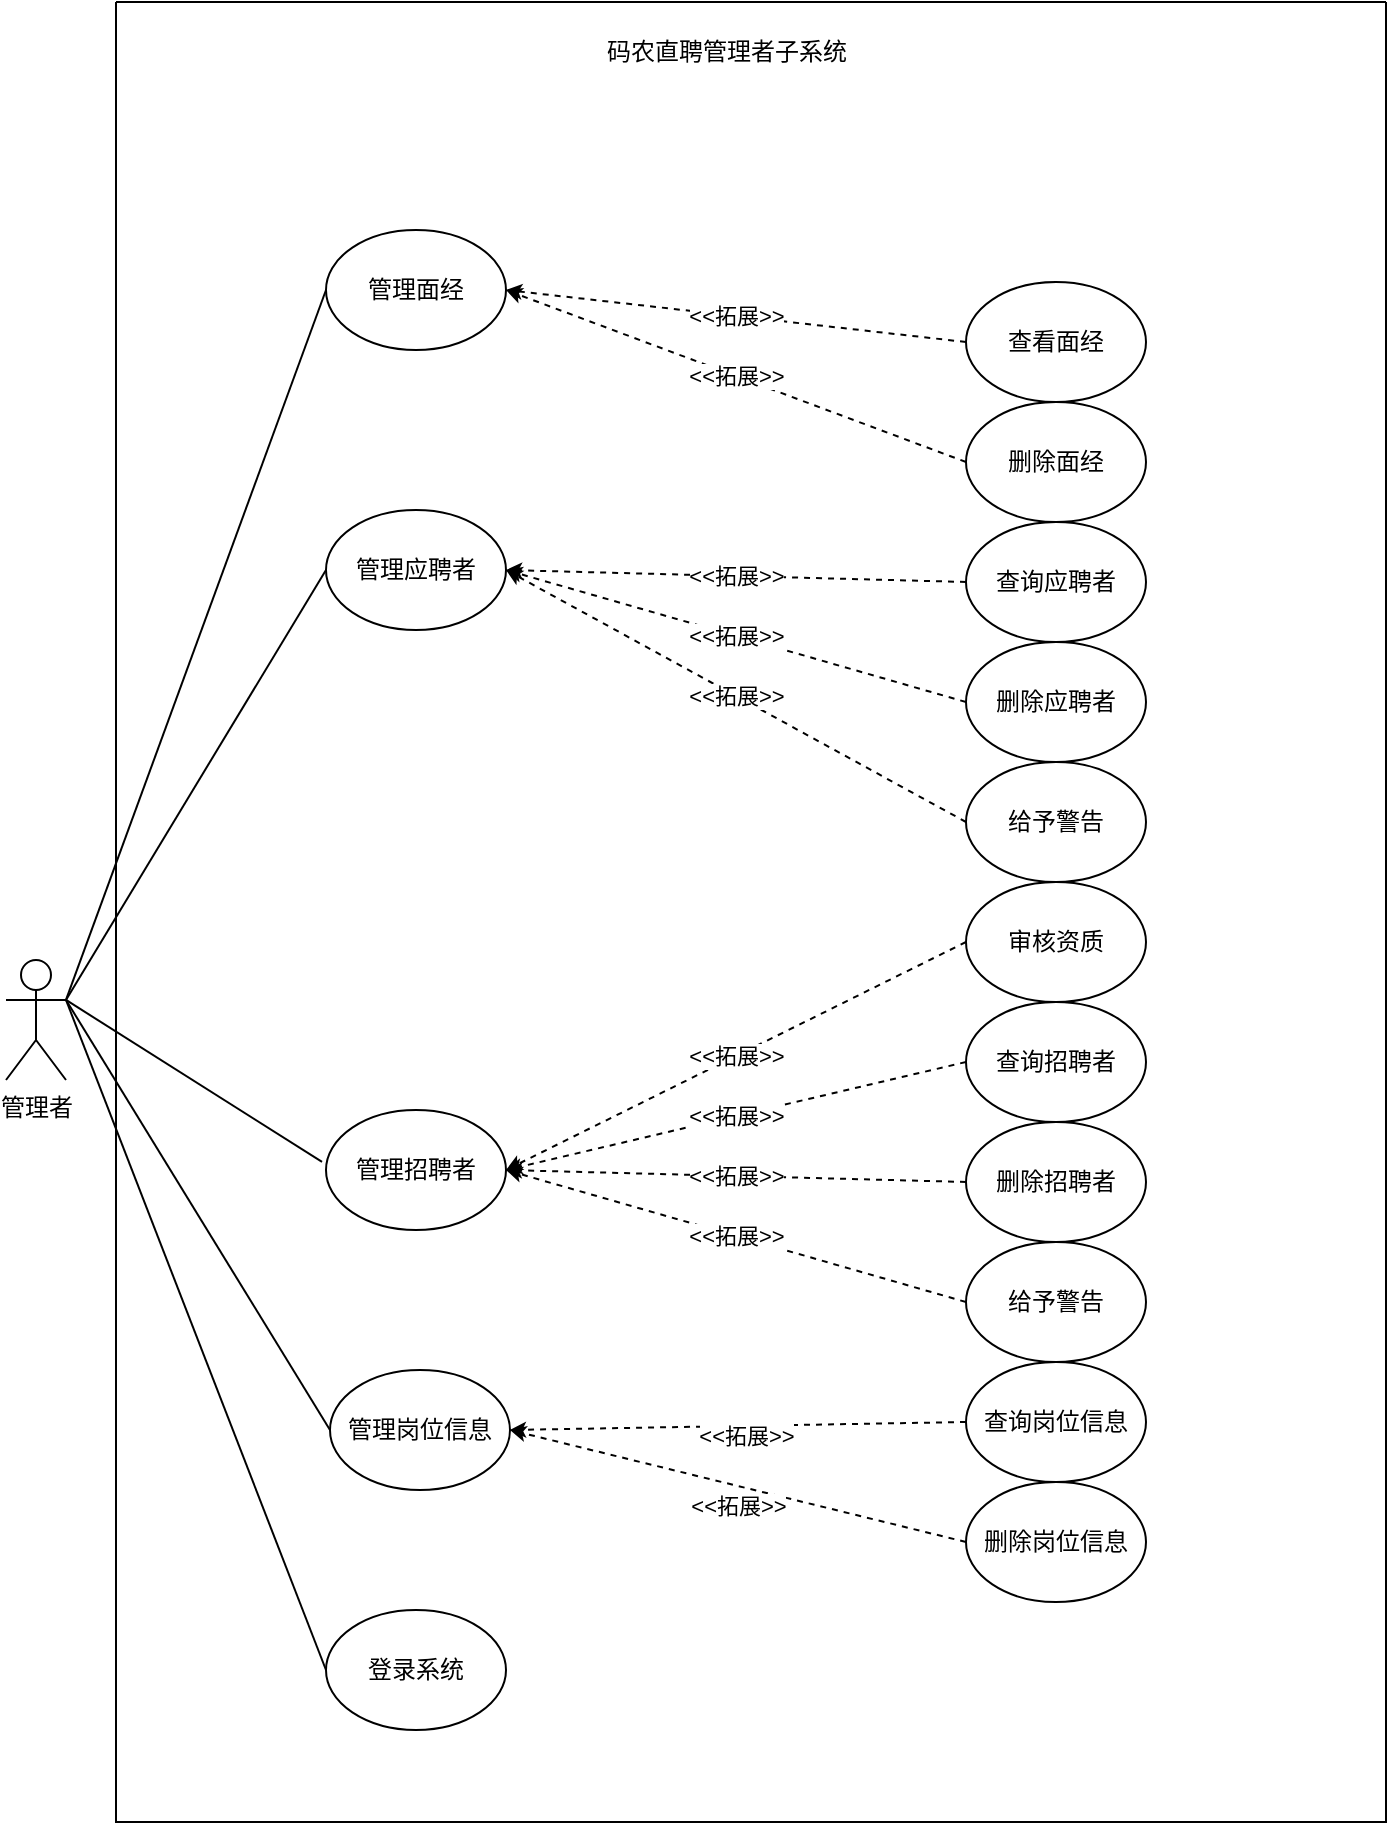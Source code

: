 <mxfile version="24.6.4" type="device" pages="8">
  <diagram name="管理者用例图" id="gPpm8LfutUeaG63MwtXM">
    <mxGraphModel dx="1073" dy="1027" grid="1" gridSize="10" guides="1" tooltips="1" connect="1" arrows="1" fold="1" page="1" pageScale="1" pageWidth="827" pageHeight="1169" math="0" shadow="0">
      <root>
        <mxCell id="0" />
        <mxCell id="1" parent="0" />
        <mxCell id="1BUgu3Eo5zxv3FJ40P9u-1" value="管理者" style="shape=umlActor;verticalLabelPosition=bottom;verticalAlign=top;html=1;outlineConnect=0;" parent="1" vertex="1">
          <mxGeometry x="30" y="559" width="30" height="60" as="geometry" />
        </mxCell>
        <mxCell id="1BUgu3Eo5zxv3FJ40P9u-10" value="" style="endArrow=none;html=1;rounded=0;exitX=1;exitY=0.333;exitDx=0;exitDy=0;exitPerimeter=0;entryX=0;entryY=0.5;entryDx=0;entryDy=0;" parent="1" source="1BUgu3Eo5zxv3FJ40P9u-1" target="1BUgu3Eo5zxv3FJ40P9u-2" edge="1">
          <mxGeometry width="50" height="50" relative="1" as="geometry">
            <mxPoint x="310" y="899" as="sourcePoint" />
            <mxPoint x="360" y="849" as="targetPoint" />
          </mxGeometry>
        </mxCell>
        <mxCell id="1BUgu3Eo5zxv3FJ40P9u-13" value="" style="endArrow=none;html=1;rounded=0;exitX=1;exitY=0.333;exitDx=0;exitDy=0;exitPerimeter=0;entryX=0;entryY=0.5;entryDx=0;entryDy=0;" parent="1" source="1BUgu3Eo5zxv3FJ40P9u-1" target="1BUgu3Eo5zxv3FJ40P9u-3" edge="1">
          <mxGeometry width="50" height="50" relative="1" as="geometry">
            <mxPoint x="310" y="899" as="sourcePoint" />
            <mxPoint x="360" y="849" as="targetPoint" />
          </mxGeometry>
        </mxCell>
        <mxCell id="1BUgu3Eo5zxv3FJ40P9u-16" value="" style="endArrow=none;html=1;rounded=0;entryX=0;entryY=0.5;entryDx=0;entryDy=0;exitX=1;exitY=0.333;exitDx=0;exitDy=0;exitPerimeter=0;" parent="1" source="1BUgu3Eo5zxv3FJ40P9u-1" target="1BUgu3Eo5zxv3FJ40P9u-7" edge="1">
          <mxGeometry width="50" height="50" relative="1" as="geometry">
            <mxPoint x="80" y="719" as="sourcePoint" />
            <mxPoint x="390" y="879" as="targetPoint" />
          </mxGeometry>
        </mxCell>
        <mxCell id="1BUgu3Eo5zxv3FJ40P9u-17" value="" style="endArrow=none;html=1;rounded=0;entryX=0;entryY=0.5;entryDx=0;entryDy=0;exitX=1;exitY=0.333;exitDx=0;exitDy=0;exitPerimeter=0;" parent="1" source="1BUgu3Eo5zxv3FJ40P9u-1" target="1BUgu3Eo5zxv3FJ40P9u-6" edge="1">
          <mxGeometry width="50" height="50" relative="1" as="geometry">
            <mxPoint x="350" y="939" as="sourcePoint" />
            <mxPoint x="400" y="889" as="targetPoint" />
          </mxGeometry>
        </mxCell>
        <mxCell id="9rTx3GguUt2Ij2hMoBtB-19" value="" style="endArrow=none;html=1;rounded=0;exitX=1;exitY=0.333;exitDx=0;exitDy=0;exitPerimeter=0;entryX=-0.022;entryY=0.432;entryDx=0;entryDy=0;entryPerimeter=0;" parent="1" source="1BUgu3Eo5zxv3FJ40P9u-1" target="9rTx3GguUt2Ij2hMoBtB-1" edge="1">
          <mxGeometry width="50" height="50" relative="1" as="geometry">
            <mxPoint x="70" y="589" as="sourcePoint" />
            <mxPoint x="156" y="524" as="targetPoint" />
          </mxGeometry>
        </mxCell>
        <mxCell id="8yH4u1ER4bt0UFMFPCBH-1" value="" style="swimlane;startSize=0;" parent="1" vertex="1">
          <mxGeometry x="85" y="80" width="635" height="910" as="geometry" />
        </mxCell>
        <mxCell id="1BUgu3Eo5zxv3FJ40P9u-2" value="管理面经" style="ellipse;whiteSpace=wrap;html=1;" parent="8yH4u1ER4bt0UFMFPCBH-1" vertex="1">
          <mxGeometry x="105" y="114" width="90" height="60" as="geometry" />
        </mxCell>
        <mxCell id="1BUgu3Eo5zxv3FJ40P9u-3" value="管理应聘者" style="ellipse;whiteSpace=wrap;html=1;" parent="8yH4u1ER4bt0UFMFPCBH-1" vertex="1">
          <mxGeometry x="105" y="254" width="90" height="60" as="geometry" />
        </mxCell>
        <mxCell id="1BUgu3Eo5zxv3FJ40P9u-6" value="管理岗位信息" style="ellipse;whiteSpace=wrap;html=1;" parent="8yH4u1ER4bt0UFMFPCBH-1" vertex="1">
          <mxGeometry x="107" y="684" width="90" height="60" as="geometry" />
        </mxCell>
        <mxCell id="1BUgu3Eo5zxv3FJ40P9u-7" value="登录系统" style="ellipse;whiteSpace=wrap;html=1;" parent="8yH4u1ER4bt0UFMFPCBH-1" vertex="1">
          <mxGeometry x="105" y="804" width="90" height="60" as="geometry" />
        </mxCell>
        <mxCell id="9rTx3GguUt2Ij2hMoBtB-1" value="管理招聘者" style="ellipse;whiteSpace=wrap;html=1;" parent="8yH4u1ER4bt0UFMFPCBH-1" vertex="1">
          <mxGeometry x="105" y="554" width="90" height="60" as="geometry" />
        </mxCell>
        <mxCell id="8yH4u1ER4bt0UFMFPCBH-2" value="码农直聘管理者子系统" style="text;html=1;align=center;verticalAlign=middle;resizable=0;points=[];autosize=1;strokeColor=none;fillColor=none;" parent="8yH4u1ER4bt0UFMFPCBH-1" vertex="1">
          <mxGeometry x="235" y="10" width="140" height="30" as="geometry" />
        </mxCell>
        <mxCell id="1BUgu3Eo5zxv3FJ40P9u-40" value="查询应聘者" style="ellipse;whiteSpace=wrap;html=1;" parent="8yH4u1ER4bt0UFMFPCBH-1" vertex="1">
          <mxGeometry x="425.0" y="260" width="90" height="60" as="geometry" />
        </mxCell>
        <mxCell id="1BUgu3Eo5zxv3FJ40P9u-168" value="删除岗位信息" style="ellipse;whiteSpace=wrap;html=1;" parent="8yH4u1ER4bt0UFMFPCBH-1" vertex="1">
          <mxGeometry x="425.0" y="740" width="90" height="60" as="geometry" />
        </mxCell>
        <mxCell id="1BUgu3Eo5zxv3FJ40P9u-177" value="查询岗位信息" style="ellipse;whiteSpace=wrap;html=1;" parent="8yH4u1ER4bt0UFMFPCBH-1" vertex="1">
          <mxGeometry x="425.0" y="680" width="90" height="60" as="geometry" />
        </mxCell>
        <mxCell id="1BUgu3Eo5zxv3FJ40P9u-180" value="删除应聘者" style="ellipse;whiteSpace=wrap;html=1;" parent="8yH4u1ER4bt0UFMFPCBH-1" vertex="1">
          <mxGeometry x="425.0" y="320" width="90" height="60" as="geometry" />
        </mxCell>
        <mxCell id="3NVIV9dbsXmCaCVbTi3E-5" value="查看面经" style="ellipse;whiteSpace=wrap;html=1;" parent="8yH4u1ER4bt0UFMFPCBH-1" vertex="1">
          <mxGeometry x="425" y="140" width="90" height="60" as="geometry" />
        </mxCell>
        <mxCell id="3NVIV9dbsXmCaCVbTi3E-9" value="删除面经" style="ellipse;whiteSpace=wrap;html=1;" parent="8yH4u1ER4bt0UFMFPCBH-1" vertex="1">
          <mxGeometry x="425" y="200" width="90" height="60" as="geometry" />
        </mxCell>
        <mxCell id="35wF0_RnIZ9Ec7EZVWkq-1" value="给予警告" style="ellipse;whiteSpace=wrap;html=1;" parent="8yH4u1ER4bt0UFMFPCBH-1" vertex="1">
          <mxGeometry x="425.0" y="380" width="90" height="60" as="geometry" />
        </mxCell>
        <mxCell id="9rTx3GguUt2Ij2hMoBtB-2" value="查询招聘者" style="ellipse;whiteSpace=wrap;html=1;" parent="8yH4u1ER4bt0UFMFPCBH-1" vertex="1">
          <mxGeometry x="425.0" y="500" width="90" height="60" as="geometry" />
        </mxCell>
        <mxCell id="9rTx3GguUt2Ij2hMoBtB-3" value="删除招聘者" style="ellipse;whiteSpace=wrap;html=1;" parent="8yH4u1ER4bt0UFMFPCBH-1" vertex="1">
          <mxGeometry x="425.0" y="560" width="90" height="60" as="geometry" />
        </mxCell>
        <mxCell id="9rTx3GguUt2Ij2hMoBtB-12" value="审核资质" style="ellipse;whiteSpace=wrap;html=1;" parent="8yH4u1ER4bt0UFMFPCBH-1" vertex="1">
          <mxGeometry x="425" y="440" width="90" height="60" as="geometry" />
        </mxCell>
        <mxCell id="9rTx3GguUt2Ij2hMoBtB-16" value="给予警告" style="ellipse;whiteSpace=wrap;html=1;" parent="8yH4u1ER4bt0UFMFPCBH-1" vertex="1">
          <mxGeometry x="425.0" y="620" width="90" height="60" as="geometry" />
        </mxCell>
        <mxCell id="1BUgu3Eo5zxv3FJ40P9u-193" value="" style="endArrow=classic;html=1;rounded=0;dashed=1;endSize=5;startSize=5;jumpSize=5;entryX=1;entryY=0.5;entryDx=0;entryDy=0;exitX=0;exitY=0.5;exitDx=0;exitDy=0;" parent="8yH4u1ER4bt0UFMFPCBH-1" source="1BUgu3Eo5zxv3FJ40P9u-40" target="1BUgu3Eo5zxv3FJ40P9u-3" edge="1">
          <mxGeometry width="50" height="50" relative="1" as="geometry">
            <mxPoint x="397" y="39" as="sourcePoint" />
            <mxPoint x="447" y="-11" as="targetPoint" />
          </mxGeometry>
        </mxCell>
        <mxCell id="1BUgu3Eo5zxv3FJ40P9u-213" value="&lt;span style=&quot;color: rgba(0, 0, 0, 0); font-family: monospace; font-size: 0px; text-align: start; background-color: rgb(251, 251, 251);&quot;&gt;%3CmxGraphModel%3E%3Croot%3E%3CmxCell%20id%3D%220%22%2F%3E%3CmxCell%20id%3D%221%22%20parent%3D%220%22%2F%3E%3CmxCell%20id%3D%222%22%20value%3D%22%22%20style%3D%22endArrow%3Dclassic%3Bhtml%3D1%3Brounded%3D0%3Bdashed%3D1%3BendSize%3D5%3BstartSize%3D5%3BjumpSize%3D5%3BentryX%3D1%3BentryY%3D0.5%3BentryDx%3D0%3BentryDy%3D0%3BexitX%3D0%3BexitY%3D0.5%3BexitDx%3D0%3BexitDy%3D0%3B%22%20edge%3D%221%22%20parent%3D%221%22%3E%3CmxGeometry%20width%3D%2250%22%20height%3D%2250%22%20relative%3D%221%22%20as%3D%22geometry%22%3E%3CmxPoint%20x%3D%22400%22%20y%3D%2240%22%20as%3D%22sourcePoint%22%2F%3E%3CmxPoint%20x%3D%22300%22%20y%3D%22230%22%20as%3D%22targetPoint%22%2F%3E%3C%2FmxGeometry%3E%3C%2FmxCell%3E%3C%2Froot%3E%3C%2FmxGraphModel%&lt;/span&gt;" style="edgeLabel;html=1;align=center;verticalAlign=middle;resizable=0;points=[];" parent="1BUgu3Eo5zxv3FJ40P9u-193" vertex="1" connectable="0">
          <mxGeometry x="-0.168" y="-1" relative="1" as="geometry">
            <mxPoint as="offset" />
          </mxGeometry>
        </mxCell>
        <mxCell id="1BUgu3Eo5zxv3FJ40P9u-214" value="&amp;lt;&amp;lt;拓展&amp;gt;&amp;gt;" style="edgeLabel;html=1;align=center;verticalAlign=middle;resizable=0;points=[];" parent="1BUgu3Eo5zxv3FJ40P9u-193" vertex="1" connectable="0">
          <mxGeometry relative="1" as="geometry">
            <mxPoint as="offset" />
          </mxGeometry>
        </mxCell>
        <mxCell id="1BUgu3Eo5zxv3FJ40P9u-212" value="" style="endArrow=classic;html=1;rounded=0;dashed=1;endSize=5;startSize=5;jumpSize=5;entryX=1;entryY=0.5;entryDx=0;entryDy=0;exitX=0;exitY=0.5;exitDx=0;exitDy=0;" parent="8yH4u1ER4bt0UFMFPCBH-1" source="1BUgu3Eo5zxv3FJ40P9u-168" target="1BUgu3Eo5zxv3FJ40P9u-6" edge="1">
          <mxGeometry width="50" height="50" relative="1" as="geometry">
            <mxPoint x="431" y="429" as="sourcePoint" />
            <mxPoint x="331" y="619" as="targetPoint" />
          </mxGeometry>
        </mxCell>
        <mxCell id="1BUgu3Eo5zxv3FJ40P9u-224" value="&amp;lt;&amp;lt;拓展&amp;gt;&amp;gt;" style="edgeLabel;html=1;align=center;verticalAlign=middle;resizable=0;points=[];" parent="1BUgu3Eo5zxv3FJ40P9u-212" vertex="1" connectable="0">
          <mxGeometry relative="1" as="geometry">
            <mxPoint y="10" as="offset" />
          </mxGeometry>
        </mxCell>
        <mxCell id="1BUgu3Eo5zxv3FJ40P9u-209" value="" style="endArrow=classic;html=1;rounded=0;dashed=1;endSize=5;startSize=5;jumpSize=5;entryX=1;entryY=0.5;entryDx=0;entryDy=0;exitX=0;exitY=0.5;exitDx=0;exitDy=0;" parent="8yH4u1ER4bt0UFMFPCBH-1" source="1BUgu3Eo5zxv3FJ40P9u-177" target="1BUgu3Eo5zxv3FJ40P9u-6" edge="1">
          <mxGeometry width="50" height="50" relative="1" as="geometry">
            <mxPoint x="401" y="399" as="sourcePoint" />
            <mxPoint x="301" y="589" as="targetPoint" />
          </mxGeometry>
        </mxCell>
        <mxCell id="1BUgu3Eo5zxv3FJ40P9u-222" value="&amp;lt;&amp;lt;拓展&amp;gt;&amp;gt;" style="edgeLabel;html=1;align=center;verticalAlign=middle;resizable=0;points=[];" parent="1BUgu3Eo5zxv3FJ40P9u-209" vertex="1" connectable="0">
          <mxGeometry relative="1" as="geometry">
            <mxPoint x="4" y="5" as="offset" />
          </mxGeometry>
        </mxCell>
        <mxCell id="1BUgu3Eo5zxv3FJ40P9u-196" value="" style="endArrow=classic;html=1;rounded=0;dashed=1;endSize=5;startSize=5;jumpSize=5;entryX=1;entryY=0.5;entryDx=0;entryDy=0;exitX=0;exitY=0.5;exitDx=0;exitDy=0;" parent="8yH4u1ER4bt0UFMFPCBH-1" source="1BUgu3Eo5zxv3FJ40P9u-180" target="1BUgu3Eo5zxv3FJ40P9u-3" edge="1">
          <mxGeometry width="50" height="50" relative="1" as="geometry">
            <mxPoint x="277" y="-31" as="sourcePoint" />
            <mxPoint x="177" y="159" as="targetPoint" />
          </mxGeometry>
        </mxCell>
        <mxCell id="1BUgu3Eo5zxv3FJ40P9u-217" value="&amp;lt;&amp;lt;拓展&amp;gt;&amp;gt;" style="edgeLabel;html=1;align=center;verticalAlign=middle;resizable=0;points=[];" parent="1BUgu3Eo5zxv3FJ40P9u-196" vertex="1" connectable="0">
          <mxGeometry relative="1" as="geometry">
            <mxPoint as="offset" />
          </mxGeometry>
        </mxCell>
        <mxCell id="3NVIV9dbsXmCaCVbTi3E-6" value="" style="endArrow=classic;html=1;rounded=0;dashed=1;endSize=5;startSize=5;jumpSize=5;entryX=1;entryY=0.5;entryDx=0;entryDy=0;exitX=0;exitY=0.5;exitDx=0;exitDy=0;" parent="8yH4u1ER4bt0UFMFPCBH-1" source="3NVIV9dbsXmCaCVbTi3E-5" target="1BUgu3Eo5zxv3FJ40P9u-2" edge="1">
          <mxGeometry width="50" height="50" relative="1" as="geometry">
            <mxPoint x="268" y="-266" as="sourcePoint" />
            <mxPoint x="147" y="-116" as="targetPoint" />
          </mxGeometry>
        </mxCell>
        <mxCell id="3NVIV9dbsXmCaCVbTi3E-7" value="&lt;span style=&quot;color: rgba(0, 0, 0, 0); font-family: monospace; font-size: 0px; text-align: start; background-color: rgb(251, 251, 251);&quot;&gt;%3CmxGraphModel%3E%3Croot%3E%3CmxCell%20id%3D%220%22%2F%3E%3CmxCell%20id%3D%221%22%20parent%3D%220%22%2F%3E%3CmxCell%20id%3D%222%22%20value%3D%22%22%20style%3D%22endArrow%3Dclassic%3Bhtml%3D1%3Brounded%3D0%3Bdashed%3D1%3BendSize%3D5%3BstartSize%3D5%3BjumpSize%3D5%3BentryX%3D1%3BentryY%3D0.5%3BentryDx%3D0%3BentryDy%3D0%3BexitX%3D0%3BexitY%3D0.5%3BexitDx%3D0%3BexitDy%3D0%3B%22%20edge%3D%221%22%20parent%3D%221%22%3E%3CmxGeometry%20width%3D%2250%22%20height%3D%2250%22%20relative%3D%221%22%20as%3D%22geometry%22%3E%3CmxPoint%20x%3D%22400%22%20y%3D%2240%22%20as%3D%22sourcePoint%22%2F%3E%3CmxPoint%20x%3D%22300%22%20y%3D%22230%22%20as%3D%22targetPoint%22%2F%3E%3C%2FmxGeometry%3E%3C%2FmxCell%3E%3C%2Froot%3E%3C%2FmxGraphModel%&lt;/span&gt;" style="edgeLabel;html=1;align=center;verticalAlign=middle;resizable=0;points=[];" parent="3NVIV9dbsXmCaCVbTi3E-6" vertex="1" connectable="0">
          <mxGeometry x="-0.168" y="-1" relative="1" as="geometry">
            <mxPoint as="offset" />
          </mxGeometry>
        </mxCell>
        <mxCell id="3NVIV9dbsXmCaCVbTi3E-8" value="&amp;lt;&amp;lt;拓展&amp;gt;&amp;gt;" style="edgeLabel;html=1;align=center;verticalAlign=middle;resizable=0;points=[];" parent="3NVIV9dbsXmCaCVbTi3E-6" vertex="1" connectable="0">
          <mxGeometry relative="1" as="geometry">
            <mxPoint as="offset" />
          </mxGeometry>
        </mxCell>
        <mxCell id="3NVIV9dbsXmCaCVbTi3E-10" value="" style="endArrow=classic;html=1;rounded=0;dashed=1;endSize=5;startSize=5;jumpSize=5;entryX=1;entryY=0.5;entryDx=0;entryDy=0;exitX=0;exitY=0.5;exitDx=0;exitDy=0;" parent="8yH4u1ER4bt0UFMFPCBH-1" source="3NVIV9dbsXmCaCVbTi3E-9" target="1BUgu3Eo5zxv3FJ40P9u-2" edge="1">
          <mxGeometry width="50" height="50" relative="1" as="geometry">
            <mxPoint x="288" y="-151" as="sourcePoint" />
            <mxPoint x="167" y="-1" as="targetPoint" />
          </mxGeometry>
        </mxCell>
        <mxCell id="3NVIV9dbsXmCaCVbTi3E-11" value="&lt;span style=&quot;color: rgba(0, 0, 0, 0); font-family: monospace; font-size: 0px; text-align: start; background-color: rgb(251, 251, 251);&quot;&gt;%3CmxGraphModel%3E%3Croot%3E%3CmxCell%20id%3D%220%22%2F%3E%3CmxCell%20id%3D%221%22%20parent%3D%220%22%2F%3E%3CmxCell%20id%3D%222%22%20value%3D%22%22%20style%3D%22endArrow%3Dclassic%3Bhtml%3D1%3Brounded%3D0%3Bdashed%3D1%3BendSize%3D5%3BstartSize%3D5%3BjumpSize%3D5%3BentryX%3D1%3BentryY%3D0.5%3BentryDx%3D0%3BentryDy%3D0%3BexitX%3D0%3BexitY%3D0.5%3BexitDx%3D0%3BexitDy%3D0%3B%22%20edge%3D%221%22%20parent%3D%221%22%3E%3CmxGeometry%20width%3D%2250%22%20height%3D%2250%22%20relative%3D%221%22%20as%3D%22geometry%22%3E%3CmxPoint%20x%3D%22400%22%20y%3D%2240%22%20as%3D%22sourcePoint%22%2F%3E%3CmxPoint%20x%3D%22300%22%20y%3D%22230%22%20as%3D%22targetPoint%22%2F%3E%3C%2FmxGeometry%3E%3C%2FmxCell%3E%3C%2Froot%3E%3C%2FmxGraphModel%&lt;/span&gt;" style="edgeLabel;html=1;align=center;verticalAlign=middle;resizable=0;points=[];" parent="3NVIV9dbsXmCaCVbTi3E-10" vertex="1" connectable="0">
          <mxGeometry x="-0.168" y="-1" relative="1" as="geometry">
            <mxPoint as="offset" />
          </mxGeometry>
        </mxCell>
        <mxCell id="3NVIV9dbsXmCaCVbTi3E-12" value="&amp;lt;&amp;lt;拓展&amp;gt;&amp;gt;" style="edgeLabel;html=1;align=center;verticalAlign=middle;resizable=0;points=[];" parent="3NVIV9dbsXmCaCVbTi3E-10" vertex="1" connectable="0">
          <mxGeometry relative="1" as="geometry">
            <mxPoint as="offset" />
          </mxGeometry>
        </mxCell>
        <mxCell id="35wF0_RnIZ9Ec7EZVWkq-2" value="" style="endArrow=classic;html=1;rounded=0;dashed=1;endSize=5;startSize=5;jumpSize=5;entryX=1;entryY=0.5;entryDx=0;entryDy=0;exitX=0;exitY=0.5;exitDx=0;exitDy=0;" parent="8yH4u1ER4bt0UFMFPCBH-1" source="35wF0_RnIZ9Ec7EZVWkq-1" target="1BUgu3Eo5zxv3FJ40P9u-3" edge="1">
          <mxGeometry width="50" height="50" relative="1" as="geometry">
            <mxPoint x="271" y="154" as="sourcePoint" />
            <mxPoint x="157" y="139" as="targetPoint" />
          </mxGeometry>
        </mxCell>
        <mxCell id="35wF0_RnIZ9Ec7EZVWkq-3" value="&amp;lt;&amp;lt;拓展&amp;gt;&amp;gt;" style="edgeLabel;html=1;align=center;verticalAlign=middle;resizable=0;points=[];" parent="35wF0_RnIZ9Ec7EZVWkq-2" vertex="1" connectable="0">
          <mxGeometry relative="1" as="geometry">
            <mxPoint as="offset" />
          </mxGeometry>
        </mxCell>
        <mxCell id="9rTx3GguUt2Ij2hMoBtB-5" value="" style="endArrow=classic;html=1;rounded=0;dashed=1;endSize=5;startSize=5;jumpSize=5;entryX=1;entryY=0.5;entryDx=0;entryDy=0;exitX=0;exitY=0.5;exitDx=0;exitDy=0;" parent="8yH4u1ER4bt0UFMFPCBH-1" source="9rTx3GguUt2Ij2hMoBtB-2" target="9rTx3GguUt2Ij2hMoBtB-1" edge="1">
          <mxGeometry width="50" height="50" relative="1" as="geometry">
            <mxPoint x="397" y="339" as="sourcePoint" />
            <mxPoint x="447" y="289" as="targetPoint" />
          </mxGeometry>
        </mxCell>
        <mxCell id="9rTx3GguUt2Ij2hMoBtB-6" value="&lt;span style=&quot;color: rgba(0, 0, 0, 0); font-family: monospace; font-size: 0px; text-align: start; background-color: rgb(251, 251, 251);&quot;&gt;%3CmxGraphModel%3E%3Croot%3E%3CmxCell%20id%3D%220%22%2F%3E%3CmxCell%20id%3D%221%22%20parent%3D%220%22%2F%3E%3CmxCell%20id%3D%222%22%20value%3D%22%22%20style%3D%22endArrow%3Dclassic%3Bhtml%3D1%3Brounded%3D0%3Bdashed%3D1%3BendSize%3D5%3BstartSize%3D5%3BjumpSize%3D5%3BentryX%3D1%3BentryY%3D0.5%3BentryDx%3D0%3BentryDy%3D0%3BexitX%3D0%3BexitY%3D0.5%3BexitDx%3D0%3BexitDy%3D0%3B%22%20edge%3D%221%22%20parent%3D%221%22%3E%3CmxGeometry%20width%3D%2250%22%20height%3D%2250%22%20relative%3D%221%22%20as%3D%22geometry%22%3E%3CmxPoint%20x%3D%22400%22%20y%3D%2240%22%20as%3D%22sourcePoint%22%2F%3E%3CmxPoint%20x%3D%22300%22%20y%3D%22230%22%20as%3D%22targetPoint%22%2F%3E%3C%2FmxGeometry%3E%3C%2FmxCell%3E%3C%2Froot%3E%3C%2FmxGraphModel%&lt;/span&gt;" style="edgeLabel;html=1;align=center;verticalAlign=middle;resizable=0;points=[];" parent="9rTx3GguUt2Ij2hMoBtB-5" vertex="1" connectable="0">
          <mxGeometry x="-0.168" y="-1" relative="1" as="geometry">
            <mxPoint as="offset" />
          </mxGeometry>
        </mxCell>
        <mxCell id="9rTx3GguUt2Ij2hMoBtB-7" value="&amp;lt;&amp;lt;拓展&amp;gt;&amp;gt;" style="edgeLabel;html=1;align=center;verticalAlign=middle;resizable=0;points=[];" parent="9rTx3GguUt2Ij2hMoBtB-5" vertex="1" connectable="0">
          <mxGeometry relative="1" as="geometry">
            <mxPoint as="offset" />
          </mxGeometry>
        </mxCell>
        <mxCell id="9rTx3GguUt2Ij2hMoBtB-10" value="" style="endArrow=classic;html=1;rounded=0;dashed=1;endSize=5;startSize=5;jumpSize=5;entryX=1;entryY=0.5;entryDx=0;entryDy=0;exitX=0;exitY=0.5;exitDx=0;exitDy=0;" parent="8yH4u1ER4bt0UFMFPCBH-1" source="9rTx3GguUt2Ij2hMoBtB-3" target="9rTx3GguUt2Ij2hMoBtB-1" edge="1">
          <mxGeometry width="50" height="50" relative="1" as="geometry">
            <mxPoint x="277" y="269" as="sourcePoint" />
            <mxPoint x="177" y="459" as="targetPoint" />
          </mxGeometry>
        </mxCell>
        <mxCell id="9rTx3GguUt2Ij2hMoBtB-11" value="&amp;lt;&amp;lt;拓展&amp;gt;&amp;gt;" style="edgeLabel;html=1;align=center;verticalAlign=middle;resizable=0;points=[];" parent="9rTx3GguUt2Ij2hMoBtB-10" vertex="1" connectable="0">
          <mxGeometry relative="1" as="geometry">
            <mxPoint as="offset" />
          </mxGeometry>
        </mxCell>
        <mxCell id="9rTx3GguUt2Ij2hMoBtB-13" value="" style="endArrow=classic;html=1;rounded=0;dashed=1;endSize=5;startSize=5;jumpSize=5;entryX=1;entryY=0.5;entryDx=0;entryDy=0;exitX=0;exitY=0.5;exitDx=0;exitDy=0;" parent="8yH4u1ER4bt0UFMFPCBH-1" source="9rTx3GguUt2Ij2hMoBtB-12" target="9rTx3GguUt2Ij2hMoBtB-1" edge="1">
          <mxGeometry width="50" height="50" relative="1" as="geometry">
            <mxPoint x="268" y="279" as="sourcePoint" />
            <mxPoint x="157" y="439" as="targetPoint" />
          </mxGeometry>
        </mxCell>
        <mxCell id="9rTx3GguUt2Ij2hMoBtB-14" value="&lt;span style=&quot;color: rgba(0, 0, 0, 0); font-family: monospace; font-size: 0px; text-align: start; background-color: rgb(251, 251, 251);&quot;&gt;%3CmxGraphModel%3E%3Croot%3E%3CmxCell%20id%3D%220%22%2F%3E%3CmxCell%20id%3D%221%22%20parent%3D%220%22%2F%3E%3CmxCell%20id%3D%222%22%20value%3D%22%22%20style%3D%22endArrow%3Dclassic%3Bhtml%3D1%3Brounded%3D0%3Bdashed%3D1%3BendSize%3D5%3BstartSize%3D5%3BjumpSize%3D5%3BentryX%3D1%3BentryY%3D0.5%3BentryDx%3D0%3BentryDy%3D0%3BexitX%3D0%3BexitY%3D0.5%3BexitDx%3D0%3BexitDy%3D0%3B%22%20edge%3D%221%22%20parent%3D%221%22%3E%3CmxGeometry%20width%3D%2250%22%20height%3D%2250%22%20relative%3D%221%22%20as%3D%22geometry%22%3E%3CmxPoint%20x%3D%22400%22%20y%3D%2240%22%20as%3D%22sourcePoint%22%2F%3E%3CmxPoint%20x%3D%22300%22%20y%3D%22230%22%20as%3D%22targetPoint%22%2F%3E%3C%2FmxGeometry%3E%3C%2FmxCell%3E%3C%2Froot%3E%3C%2FmxGraphModel%&lt;/span&gt;" style="edgeLabel;html=1;align=center;verticalAlign=middle;resizable=0;points=[];" parent="9rTx3GguUt2Ij2hMoBtB-13" vertex="1" connectable="0">
          <mxGeometry x="-0.168" y="-1" relative="1" as="geometry">
            <mxPoint as="offset" />
          </mxGeometry>
        </mxCell>
        <mxCell id="9rTx3GguUt2Ij2hMoBtB-15" value="&amp;lt;&amp;lt;拓展&amp;gt;&amp;gt;" style="edgeLabel;html=1;align=center;verticalAlign=middle;resizable=0;points=[];" parent="9rTx3GguUt2Ij2hMoBtB-13" vertex="1" connectable="0">
          <mxGeometry relative="1" as="geometry">
            <mxPoint as="offset" />
          </mxGeometry>
        </mxCell>
        <mxCell id="9rTx3GguUt2Ij2hMoBtB-17" value="" style="endArrow=classic;html=1;rounded=0;dashed=1;endSize=5;startSize=5;jumpSize=5;entryX=1;entryY=0.5;entryDx=0;entryDy=0;exitX=0;exitY=0.5;exitDx=0;exitDy=0;" parent="8yH4u1ER4bt0UFMFPCBH-1" source="9rTx3GguUt2Ij2hMoBtB-16" target="9rTx3GguUt2Ij2hMoBtB-1" edge="1">
          <mxGeometry width="50" height="50" relative="1" as="geometry">
            <mxPoint x="271" y="454" as="sourcePoint" />
            <mxPoint x="157" y="439" as="targetPoint" />
          </mxGeometry>
        </mxCell>
        <mxCell id="9rTx3GguUt2Ij2hMoBtB-18" value="&amp;lt;&amp;lt;拓展&amp;gt;&amp;gt;" style="edgeLabel;html=1;align=center;verticalAlign=middle;resizable=0;points=[];" parent="9rTx3GguUt2Ij2hMoBtB-17" vertex="1" connectable="0">
          <mxGeometry relative="1" as="geometry">
            <mxPoint as="offset" />
          </mxGeometry>
        </mxCell>
      </root>
    </mxGraphModel>
  </diagram>
  <diagram id="vFnMuRmVIjJY2z6nU-s9" name="活动图_管理应聘者">
    <mxGraphModel dx="644" dy="616" grid="1" gridSize="10" guides="1" tooltips="1" connect="1" arrows="1" fold="1" page="1" pageScale="1" pageWidth="827" pageHeight="1169" math="0" shadow="0">
      <root>
        <mxCell id="0" />
        <mxCell id="1" parent="0" />
        <mxCell id="80uYiBtwFb5pW76KCAd_-17" style="edgeStyle=orthogonalEdgeStyle;rounded=0;orthogonalLoop=1;jettySize=auto;html=1;entryX=0.5;entryY=0;entryDx=0;entryDy=0;" parent="1" source="GkVAkLpkxPppsZ23e_ID-1" target="lq48QMCbrodAp7ZIgWKh-2" edge="1">
          <mxGeometry relative="1" as="geometry" />
        </mxCell>
        <mxCell id="GkVAkLpkxPppsZ23e_ID-1" value="输入应聘者名称/代码" style="rounded=1;whiteSpace=wrap;html=1;" parent="1" vertex="1">
          <mxGeometry x="432" y="500" width="115" height="40" as="geometry" />
        </mxCell>
        <mxCell id="lq48QMCbrodAp7ZIgWKh-1" value="进入应聘者管理界面" style="rounded=1;whiteSpace=wrap;html=1;" parent="1" vertex="1">
          <mxGeometry x="434.5" y="360" width="110" height="40" as="geometry" />
        </mxCell>
        <mxCell id="CaRdWeOG_19TFIe6LXkh-3" style="edgeStyle=orthogonalEdgeStyle;rounded=0;orthogonalLoop=1;jettySize=auto;html=1;entryX=0;entryY=0.5;entryDx=0;entryDy=0;" parent="1" source="lq48QMCbrodAp7ZIgWKh-2" target="GkVAkLpkxPppsZ23e_ID-1" edge="1">
          <mxGeometry relative="1" as="geometry">
            <Array as="points">
              <mxPoint x="402" y="584" />
              <mxPoint x="402" y="520" />
            </Array>
            <mxPoint x="382" y="520" as="targetPoint" />
          </mxGeometry>
        </mxCell>
        <mxCell id="CaRdWeOG_19TFIe6LXkh-4" value="信息错误" style="edgeLabel;html=1;align=center;verticalAlign=middle;resizable=0;points=[];" parent="CaRdWeOG_19TFIe6LXkh-3" vertex="1" connectable="0">
          <mxGeometry relative="1" as="geometry">
            <mxPoint as="offset" />
          </mxGeometry>
        </mxCell>
        <mxCell id="lq48QMCbrodAp7ZIgWKh-2" value="" style="rhombus;whiteSpace=wrap;html=1;" parent="1" vertex="1">
          <mxGeometry x="475" y="569.53" width="30" height="30" as="geometry" />
        </mxCell>
        <mxCell id="lq48QMCbrodAp7ZIgWKh-3" value="" style="ellipse;whiteSpace=wrap;html=1;aspect=fixed;fillColor=#000000;strokeColor=#b85450;" parent="1" vertex="1">
          <mxGeometry x="475" y="300" width="30" height="30" as="geometry" />
        </mxCell>
        <mxCell id="9j3FFc8U4dgKIBGAVNLk-1" value="" style="endArrow=classic;html=1;rounded=0;exitX=0.5;exitY=1;exitDx=0;exitDy=0;entryX=0.5;entryY=0;entryDx=0;entryDy=0;" parent="1" source="lq48QMCbrodAp7ZIgWKh-3" target="lq48QMCbrodAp7ZIgWKh-1" edge="1">
          <mxGeometry width="50" height="50" relative="1" as="geometry">
            <mxPoint x="533" y="440" as="sourcePoint" />
            <mxPoint x="583" y="390" as="targetPoint" />
          </mxGeometry>
        </mxCell>
        <mxCell id="9j3FFc8U4dgKIBGAVNLk-2" value="" style="endArrow=classic;html=1;rounded=0;exitX=0.5;exitY=1;exitDx=0;exitDy=0;entryX=0.5;entryY=0;entryDx=0;entryDy=0;" parent="1" source="lq48QMCbrodAp7ZIgWKh-1" target="X8XsVu5ZsKqL08_OeBsi-2" edge="1">
          <mxGeometry width="50" height="50" relative="1" as="geometry">
            <mxPoint x="533" y="440" as="sourcePoint" />
            <mxPoint x="484" y="425.0" as="targetPoint" />
          </mxGeometry>
        </mxCell>
        <mxCell id="Zd6DR9LU0sqnCr4M3VV9-2" value="显示查询的应聘者" style="rounded=1;whiteSpace=wrap;html=1;" parent="1" vertex="1">
          <mxGeometry x="440" y="634.53" width="100" height="40" as="geometry" />
        </mxCell>
        <mxCell id="Zd6DR9LU0sqnCr4M3VV9-3" value="" style="endArrow=classic;html=1;rounded=0;entryX=0.5;entryY=0;entryDx=0;entryDy=0;" parent="1" target="Zd6DR9LU0sqnCr4M3VV9-2" edge="1">
          <mxGeometry width="50" height="50" relative="1" as="geometry">
            <mxPoint x="490" y="599.53" as="sourcePoint" />
            <mxPoint x="469" y="649.53" as="targetPoint" />
          </mxGeometry>
        </mxCell>
        <mxCell id="-YmpE_tQzLDpzuo93JKZ-13" value="信息无误" style="edgeLabel;html=1;align=center;verticalAlign=middle;resizable=0;points=[];" parent="Zd6DR9LU0sqnCr4M3VV9-3" vertex="1" connectable="0">
          <mxGeometry relative="1" as="geometry">
            <mxPoint as="offset" />
          </mxGeometry>
        </mxCell>
        <mxCell id="80uYiBtwFb5pW76KCAd_-3" style="edgeStyle=orthogonalEdgeStyle;rounded=0;orthogonalLoop=1;jettySize=auto;html=1;entryX=0.5;entryY=0;entryDx=0;entryDy=0;" parent="1" source="Kq2fQEF1DzpT8zChdvwv-3" target="Kq2fQEF1DzpT8zChdvwv-16" edge="1">
          <mxGeometry relative="1" as="geometry" />
        </mxCell>
        <mxCell id="80uYiBtwFb5pW76KCAd_-5" value="" style="edgeStyle=orthogonalEdgeStyle;rounded=0;orthogonalLoop=1;jettySize=auto;html=1;" parent="1" source="Kq2fQEF1DzpT8zChdvwv-3" target="Kq2fQEF1DzpT8zChdvwv-14" edge="1">
          <mxGeometry relative="1" as="geometry" />
        </mxCell>
        <mxCell id="Kq2fQEF1DzpT8zChdvwv-3" value="" style="rhombus;whiteSpace=wrap;html=1;" parent="1" vertex="1">
          <mxGeometry x="475" y="699.53" width="30" height="30" as="geometry" />
        </mxCell>
        <mxCell id="Kq2fQEF1DzpT8zChdvwv-4" value="" style="endArrow=classic;html=1;rounded=0;exitX=0.5;exitY=1;exitDx=0;exitDy=0;entryX=0.5;entryY=0;entryDx=0;entryDy=0;" parent="1" source="Zd6DR9LU0sqnCr4M3VV9-2" target="Kq2fQEF1DzpT8zChdvwv-3" edge="1">
          <mxGeometry width="50" height="50" relative="1" as="geometry">
            <mxPoint x="523" y="699.53" as="sourcePoint" />
            <mxPoint x="533" y="739.53" as="targetPoint" />
          </mxGeometry>
        </mxCell>
        <mxCell id="TeRkSn9x-JWVuqVEKLzr-1" style="edgeStyle=orthogonalEdgeStyle;rounded=0;orthogonalLoop=1;jettySize=auto;html=1;entryX=0;entryY=0.5;entryDx=0;entryDy=0;" edge="1" parent="1" source="Kq2fQEF1DzpT8zChdvwv-14" target="9fHYDSkzTkF6GvPmLdoE-2">
          <mxGeometry relative="1" as="geometry">
            <Array as="points">
              <mxPoint x="390" y="865" />
            </Array>
          </mxGeometry>
        </mxCell>
        <mxCell id="Kq2fQEF1DzpT8zChdvwv-14" value="删除应聘者" style="rounded=1;whiteSpace=wrap;html=1;" parent="1" vertex="1">
          <mxGeometry x="340" y="770" width="100" height="40" as="geometry" />
        </mxCell>
        <mxCell id="80uYiBtwFb5pW76KCAd_-9" style="edgeStyle=orthogonalEdgeStyle;rounded=0;orthogonalLoop=1;jettySize=auto;html=1;entryX=1;entryY=0.5;entryDx=0;entryDy=0;" parent="1" source="Kq2fQEF1DzpT8zChdvwv-16" target="9fHYDSkzTkF6GvPmLdoE-2" edge="1">
          <mxGeometry relative="1" as="geometry">
            <Array as="points">
              <mxPoint x="600" y="865" />
            </Array>
          </mxGeometry>
        </mxCell>
        <mxCell id="Kq2fQEF1DzpT8zChdvwv-16" value="给予警告" style="rounded=1;whiteSpace=wrap;html=1;" parent="1" vertex="1">
          <mxGeometry x="549" y="759.53" width="100" height="40" as="geometry" />
        </mxCell>
        <mxCell id="ZMYy_7s8SEbtR9Qt8k6Q-3" value="" style="endArrow=classic;html=1;rounded=0;entryX=0.5;entryY=0;entryDx=0;entryDy=0;exitX=0.5;exitY=1;exitDx=0;exitDy=0;" parent="1" source="9fHYDSkzTkF6GvPmLdoE-2" target="1Pjw1EcccLxqkhgidKlk-1" edge="1">
          <mxGeometry width="50" height="50" relative="1" as="geometry">
            <mxPoint x="514" y="880" as="sourcePoint" />
            <mxPoint x="490" y="910" as="targetPoint" />
          </mxGeometry>
        </mxCell>
        <mxCell id="X8XsVu5ZsKqL08_OeBsi-2" value="查询应聘者" style="rounded=1;whiteSpace=wrap;html=1;" parent="1" vertex="1">
          <mxGeometry x="432" y="430" width="115" height="40" as="geometry" />
        </mxCell>
        <mxCell id="X8XsVu5ZsKqL08_OeBsi-3" value="" style="endArrow=classic;html=1;rounded=0;exitX=0.5;exitY=1;exitDx=0;exitDy=0;entryX=0.5;entryY=0;entryDx=0;entryDy=0;" parent="1" source="X8XsVu5ZsKqL08_OeBsi-2" target="GkVAkLpkxPppsZ23e_ID-1" edge="1">
          <mxGeometry width="50" height="50" relative="1" as="geometry">
            <mxPoint x="652" y="610" as="sourcePoint" />
            <mxPoint x="702" y="560" as="targetPoint" />
          </mxGeometry>
        </mxCell>
        <mxCell id="9fHYDSkzTkF6GvPmLdoE-2" value="" style="rhombus;whiteSpace=wrap;html=1;" parent="1" vertex="1">
          <mxGeometry x="474.5" y="850" width="30" height="30" as="geometry" />
        </mxCell>
        <mxCell id="1Pjw1EcccLxqkhgidKlk-1" value="" style="shape=mxgraph.bpmn.shape;html=1;verticalLabelPosition=bottom;labelBackgroundColor=#ffffff;verticalAlign=top;perimeter=ellipsePerimeter;outline=end;symbol=terminate;rounded=0;shadow=0;comic=0;strokeWidth=1;fontFamily=Verdana;fontSize=12;align=center;fillColor=#FFFFFF;" parent="1" vertex="1">
          <mxGeometry x="475" y="920" width="30" height="30" as="geometry" />
        </mxCell>
      </root>
    </mxGraphModel>
  </diagram>
  <diagram id="sA61DIzYEF8AzK_er29P" name="活动图_管理招聘者">
    <mxGraphModel dx="920" dy="880" grid="1" gridSize="10" guides="1" tooltips="1" connect="1" arrows="1" fold="1" page="1" pageScale="1" pageWidth="827" pageHeight="1169" math="0" shadow="0">
      <root>
        <mxCell id="0" />
        <mxCell id="1" parent="0" />
        <mxCell id="LXmoYGuwpGhLgioIt0yn-87" style="edgeStyle=orthogonalEdgeStyle;rounded=0;orthogonalLoop=1;jettySize=auto;html=1;entryX=0.5;entryY=0;entryDx=0;entryDy=0;" parent="1" source="LXmoYGuwpGhLgioIt0yn-88" target="LXmoYGuwpGhLgioIt0yn-93" edge="1">
          <mxGeometry relative="1" as="geometry" />
        </mxCell>
        <mxCell id="LXmoYGuwpGhLgioIt0yn-88" value="输入招聘者名称/代码" style="rounded=1;whiteSpace=wrap;html=1;" parent="1" vertex="1">
          <mxGeometry x="299.95" y="570" width="115" height="40" as="geometry" />
        </mxCell>
        <mxCell id="LXmoYGuwpGhLgioIt0yn-90" value="进入招聘者管理界面" style="rounded=1;whiteSpace=wrap;html=1;" parent="1" vertex="1">
          <mxGeometry x="449" y="380" width="110" height="40" as="geometry" />
        </mxCell>
        <mxCell id="LXmoYGuwpGhLgioIt0yn-91" style="edgeStyle=orthogonalEdgeStyle;rounded=0;orthogonalLoop=1;jettySize=auto;html=1;entryX=0;entryY=0.5;entryDx=0;entryDy=0;" parent="1" source="LXmoYGuwpGhLgioIt0yn-93" target="LXmoYGuwpGhLgioIt0yn-88" edge="1">
          <mxGeometry relative="1" as="geometry">
            <Array as="points">
              <mxPoint x="269.95" y="654" />
              <mxPoint x="269.95" y="590" />
            </Array>
            <mxPoint x="249.95" y="590" as="targetPoint" />
          </mxGeometry>
        </mxCell>
        <mxCell id="LXmoYGuwpGhLgioIt0yn-92" value="信息错误" style="edgeLabel;html=1;align=center;verticalAlign=middle;resizable=0;points=[];" parent="LXmoYGuwpGhLgioIt0yn-91" vertex="1" connectable="0">
          <mxGeometry relative="1" as="geometry">
            <mxPoint as="offset" />
          </mxGeometry>
        </mxCell>
        <mxCell id="LXmoYGuwpGhLgioIt0yn-93" value="" style="rhombus;whiteSpace=wrap;html=1;" parent="1" vertex="1">
          <mxGeometry x="342.95" y="639.53" width="30" height="30" as="geometry" />
        </mxCell>
        <mxCell id="LXmoYGuwpGhLgioIt0yn-94" value="" style="ellipse;whiteSpace=wrap;html=1;aspect=fixed;fillColor=#000000;strokeColor=#b85450;" parent="1" vertex="1">
          <mxGeometry x="489" y="320" width="30" height="30" as="geometry" />
        </mxCell>
        <mxCell id="LXmoYGuwpGhLgioIt0yn-95" value="" style="endArrow=classic;html=1;rounded=0;exitX=0.5;exitY=1;exitDx=0;exitDy=0;entryX=0.5;entryY=0;entryDx=0;entryDy=0;" parent="1" source="LXmoYGuwpGhLgioIt0yn-94" target="LXmoYGuwpGhLgioIt0yn-90" edge="1">
          <mxGeometry width="50" height="50" relative="1" as="geometry">
            <mxPoint x="553" y="460" as="sourcePoint" />
            <mxPoint x="603" y="410" as="targetPoint" />
          </mxGeometry>
        </mxCell>
        <mxCell id="LXmoYGuwpGhLgioIt0yn-96" value="" style="endArrow=classic;html=1;rounded=0;exitX=0.5;exitY=1;exitDx=0;exitDy=0;entryX=0.5;entryY=0;entryDx=0;entryDy=0;" parent="1" source="LXmoYGuwpGhLgioIt0yn-90" target="LXmoYGuwpGhLgioIt0yn-114" edge="1">
          <mxGeometry width="50" height="50" relative="1" as="geometry">
            <mxPoint x="553" y="460" as="sourcePoint" />
            <mxPoint x="504" y="475" as="targetPoint" />
          </mxGeometry>
        </mxCell>
        <mxCell id="LXmoYGuwpGhLgioIt0yn-97" value="显示查询的招聘者" style="rounded=1;whiteSpace=wrap;html=1;" parent="1" vertex="1">
          <mxGeometry x="307.95" y="704.53" width="100" height="40" as="geometry" />
        </mxCell>
        <mxCell id="LXmoYGuwpGhLgioIt0yn-98" value="" style="endArrow=classic;html=1;rounded=0;entryX=0.5;entryY=0;entryDx=0;entryDy=0;" parent="1" target="LXmoYGuwpGhLgioIt0yn-97" edge="1">
          <mxGeometry width="50" height="50" relative="1" as="geometry">
            <mxPoint x="357.95" y="669.53" as="sourcePoint" />
            <mxPoint x="336.95" y="719.53" as="targetPoint" />
          </mxGeometry>
        </mxCell>
        <mxCell id="LXmoYGuwpGhLgioIt0yn-99" value="信息无误" style="edgeLabel;html=1;align=center;verticalAlign=middle;resizable=0;points=[];" parent="LXmoYGuwpGhLgioIt0yn-98" vertex="1" connectable="0">
          <mxGeometry relative="1" as="geometry">
            <mxPoint as="offset" />
          </mxGeometry>
        </mxCell>
        <mxCell id="LXmoYGuwpGhLgioIt0yn-100" style="edgeStyle=orthogonalEdgeStyle;rounded=0;orthogonalLoop=1;jettySize=auto;html=1;entryX=0.5;entryY=0;entryDx=0;entryDy=0;" parent="1" source="LXmoYGuwpGhLgioIt0yn-103" target="LXmoYGuwpGhLgioIt0yn-110" edge="1">
          <mxGeometry relative="1" as="geometry" />
        </mxCell>
        <mxCell id="LXmoYGuwpGhLgioIt0yn-102" value="" style="edgeStyle=orthogonalEdgeStyle;rounded=0;orthogonalLoop=1;jettySize=auto;html=1;" parent="1" source="LXmoYGuwpGhLgioIt0yn-103" target="LXmoYGuwpGhLgioIt0yn-108" edge="1">
          <mxGeometry relative="1" as="geometry" />
        </mxCell>
        <mxCell id="LXmoYGuwpGhLgioIt0yn-103" value="" style="rhombus;whiteSpace=wrap;html=1;" parent="1" vertex="1">
          <mxGeometry x="342.95" y="769.53" width="30" height="30" as="geometry" />
        </mxCell>
        <mxCell id="LXmoYGuwpGhLgioIt0yn-104" value="" style="endArrow=classic;html=1;rounded=0;exitX=0.5;exitY=1;exitDx=0;exitDy=0;entryX=0.5;entryY=0;entryDx=0;entryDy=0;" parent="1" source="LXmoYGuwpGhLgioIt0yn-97" target="LXmoYGuwpGhLgioIt0yn-103" edge="1">
          <mxGeometry width="50" height="50" relative="1" as="geometry">
            <mxPoint x="390.95" y="769.53" as="sourcePoint" />
            <mxPoint x="400.95" y="809.53" as="targetPoint" />
          </mxGeometry>
        </mxCell>
        <mxCell id="LXmoYGuwpGhLgioIt0yn-107" style="edgeStyle=orthogonalEdgeStyle;rounded=0;orthogonalLoop=1;jettySize=auto;html=1;exitX=0.5;exitY=1;exitDx=0;exitDy=0;entryX=0;entryY=0.5;entryDx=0;entryDy=0;" parent="1" source="LXmoYGuwpGhLgioIt0yn-108" target="LXmoYGuwpGhLgioIt0yn-129" edge="1">
          <mxGeometry relative="1" as="geometry" />
        </mxCell>
        <mxCell id="LXmoYGuwpGhLgioIt0yn-108" value="删除招聘者" style="rounded=1;whiteSpace=wrap;html=1;" parent="1" vertex="1">
          <mxGeometry x="230" y="829.53" width="100" height="40" as="geometry" />
        </mxCell>
        <mxCell id="LXmoYGuwpGhLgioIt0yn-109" style="edgeStyle=orthogonalEdgeStyle;rounded=0;orthogonalLoop=1;jettySize=auto;html=1;entryX=0;entryY=0.5;entryDx=0;entryDy=0;" parent="1" source="LXmoYGuwpGhLgioIt0yn-110" target="LXmoYGuwpGhLgioIt0yn-129" edge="1">
          <mxGeometry relative="1" as="geometry">
            <Array as="points">
              <mxPoint x="467" y="955" />
            </Array>
          </mxGeometry>
        </mxCell>
        <mxCell id="LXmoYGuwpGhLgioIt0yn-110" value="给予警告" style="rounded=1;whiteSpace=wrap;html=1;" parent="1" vertex="1">
          <mxGeometry x="389" y="829.53" width="100" height="40" as="geometry" />
        </mxCell>
        <mxCell id="LXmoYGuwpGhLgioIt0yn-111" value="" style="endArrow=classic;html=1;rounded=0;entryX=0.5;entryY=0;entryDx=0;entryDy=0;exitX=0.5;exitY=1;exitDx=0;exitDy=0;" parent="1" source="LXmoYGuwpGhLgioIt0yn-129" target="CBBZKi_RVE9Cts8iYfhy-1" edge="1">
          <mxGeometry width="50" height="50" relative="1" as="geometry">
            <mxPoint x="534" y="980" as="sourcePoint" />
            <mxPoint x="534" y="1000" as="targetPoint" />
          </mxGeometry>
        </mxCell>
        <mxCell id="LXmoYGuwpGhLgioIt0yn-112" style="edgeStyle=orthogonalEdgeStyle;rounded=0;orthogonalLoop=1;jettySize=auto;html=1;entryX=0.5;entryY=0;entryDx=0;entryDy=0;" parent="1" target="LXmoYGuwpGhLgioIt0yn-127" edge="1">
          <mxGeometry relative="1" as="geometry">
            <mxPoint x="519.003" y="460.053" as="sourcePoint" />
          </mxGeometry>
        </mxCell>
        <mxCell id="LXmoYGuwpGhLgioIt0yn-113" style="edgeStyle=orthogonalEdgeStyle;rounded=0;orthogonalLoop=1;jettySize=auto;html=1;" parent="1" source="LXmoYGuwpGhLgioIt0yn-114" target="LXmoYGuwpGhLgioIt0yn-115" edge="1">
          <mxGeometry relative="1" as="geometry" />
        </mxCell>
        <mxCell id="LXmoYGuwpGhLgioIt0yn-114" value="" style="rhombus;whiteSpace=wrap;html=1;" parent="1" vertex="1">
          <mxGeometry x="489" y="445" width="30" height="30" as="geometry" />
        </mxCell>
        <mxCell id="LXmoYGuwpGhLgioIt0yn-115" value="审核资质信息" style="rounded=1;whiteSpace=wrap;html=1;" parent="1" vertex="1">
          <mxGeometry x="549" y="500" width="115" height="40" as="geometry" />
        </mxCell>
        <mxCell id="LXmoYGuwpGhLgioIt0yn-116" style="edgeStyle=orthogonalEdgeStyle;rounded=0;orthogonalLoop=1;jettySize=auto;html=1;entryX=0.5;entryY=0;entryDx=0;entryDy=0;" parent="1" source="LXmoYGuwpGhLgioIt0yn-119" target="LXmoYGuwpGhLgioIt0yn-126" edge="1">
          <mxGeometry relative="1" as="geometry" />
        </mxCell>
        <mxCell id="LXmoYGuwpGhLgioIt0yn-117" value="&lt;span style=&quot;color: rgba(0, 0, 0, 0); font-family: monospace; font-size: 0px; text-align: start; background-color: rgb(251, 251, 251);&quot;&gt;%3CmxGraphModel%3E%3Croot%3E%3CmxCell%20id%3D%220%22%2F%3E%3CmxCell%20id%3D%221%22%20parent%3D%220%22%2F%3E%3CmxCell%20id%3D%222%22%20value%3D%22%E5%AE%A1%E6%A0%B8%E4%B8%8D%E9%80%9A%E8%BF%87%22%20style%3D%22edgeLabel%3Bhtml%3D1%3Balign%3Dcenter%3BverticalAlign%3Dmiddle%3Bresizable%3D0%3Bpoints%3D%5B%5D%3B%22%20vertex%3D%221%22%20connectable%3D%220%22%20parent%3D%221%22%3E%3CmxGeometry%20x%3D%22707.929%22%20y%3D%22555%22%20as%3D%22geometry%22%2F%3E%3C%2FmxCell%3E%3C%2Froot%3E%3C%2FmxGraphModel%3E&lt;/span&gt;" style="edgeLabel;html=1;align=center;verticalAlign=middle;resizable=0;points=[];" parent="LXmoYGuwpGhLgioIt0yn-116" vertex="1" connectable="0">
          <mxGeometry x="0.353" y="-3" relative="1" as="geometry">
            <mxPoint as="offset" />
          </mxGeometry>
        </mxCell>
        <mxCell id="LXmoYGuwpGhLgioIt0yn-118" value="审核不通过" style="edgeLabel;html=1;align=center;verticalAlign=middle;resizable=0;points=[];" parent="LXmoYGuwpGhLgioIt0yn-116" vertex="1" connectable="0">
          <mxGeometry x="0.41" relative="1" as="geometry">
            <mxPoint as="offset" />
          </mxGeometry>
        </mxCell>
        <mxCell id="LXmoYGuwpGhLgioIt0yn-119" value="" style="rhombus;whiteSpace=wrap;html=1;" parent="1" vertex="1">
          <mxGeometry x="591.5" y="560" width="30" height="30" as="geometry" />
        </mxCell>
        <mxCell id="LXmoYGuwpGhLgioIt0yn-120" value="" style="endArrow=classic;html=1;rounded=0;exitX=0.5;exitY=1;exitDx=0;exitDy=0;entryX=0.5;entryY=0;entryDx=0;entryDy=0;" parent="1" source="LXmoYGuwpGhLgioIt0yn-115" target="LXmoYGuwpGhLgioIt0yn-119" edge="1">
          <mxGeometry width="50" height="50" relative="1" as="geometry">
            <mxPoint x="519" y="575" as="sourcePoint" />
            <mxPoint x="518" y="525" as="targetPoint" />
          </mxGeometry>
        </mxCell>
        <mxCell id="LXmoYGuwpGhLgioIt0yn-121" value="" style="endArrow=classic;html=1;rounded=0;exitX=0.5;exitY=1;exitDx=0;exitDy=0;entryX=0.5;entryY=0;entryDx=0;entryDy=0;" parent="1" source="LXmoYGuwpGhLgioIt0yn-119" target="LXmoYGuwpGhLgioIt0yn-124" edge="1">
          <mxGeometry width="50" height="50" relative="1" as="geometry">
            <mxPoint x="525" y="660" as="sourcePoint" />
            <mxPoint x="607" y="620" as="targetPoint" />
          </mxGeometry>
        </mxCell>
        <mxCell id="LXmoYGuwpGhLgioIt0yn-122" value="审核通过" style="edgeLabel;html=1;align=center;verticalAlign=middle;resizable=0;points=[];" parent="LXmoYGuwpGhLgioIt0yn-121" vertex="1" connectable="0">
          <mxGeometry relative="1" as="geometry">
            <mxPoint as="offset" />
          </mxGeometry>
        </mxCell>
        <mxCell id="LXmoYGuwpGhLgioIt0yn-123" style="edgeStyle=orthogonalEdgeStyle;rounded=0;orthogonalLoop=1;jettySize=auto;html=1;entryX=1;entryY=0.5;entryDx=0;entryDy=0;" parent="1" source="LXmoYGuwpGhLgioIt0yn-124" target="LXmoYGuwpGhLgioIt0yn-129" edge="1">
          <mxGeometry relative="1" as="geometry">
            <Array as="points">
              <mxPoint x="610" y="955" />
            </Array>
          </mxGeometry>
        </mxCell>
        <mxCell id="LXmoYGuwpGhLgioIt0yn-124" value="发送通过消息" style="rounded=1;whiteSpace=wrap;html=1;" parent="1" vertex="1">
          <mxGeometry x="556.5" y="625" width="100" height="40" as="geometry" />
        </mxCell>
        <mxCell id="LXmoYGuwpGhLgioIt0yn-125" style="edgeStyle=orthogonalEdgeStyle;rounded=0;orthogonalLoop=1;jettySize=auto;html=1;entryX=1;entryY=0.5;entryDx=0;entryDy=0;" parent="1" source="LXmoYGuwpGhLgioIt0yn-126" target="LXmoYGuwpGhLgioIt0yn-129" edge="1">
          <mxGeometry relative="1" as="geometry">
            <Array as="points">
              <mxPoint x="735" y="955" />
            </Array>
          </mxGeometry>
        </mxCell>
        <mxCell id="LXmoYGuwpGhLgioIt0yn-126" value="给予原因" style="rounded=1;whiteSpace=wrap;html=1;" parent="1" vertex="1">
          <mxGeometry x="685" y="625" width="100" height="40" as="geometry" />
        </mxCell>
        <mxCell id="LXmoYGuwpGhLgioIt0yn-127" value="查询招聘者" style="rounded=1;whiteSpace=wrap;html=1;" parent="1" vertex="1">
          <mxGeometry x="299.95" y="500" width="115" height="40" as="geometry" />
        </mxCell>
        <mxCell id="LXmoYGuwpGhLgioIt0yn-128" value="" style="endArrow=classic;html=1;rounded=0;exitX=0.5;exitY=1;exitDx=0;exitDy=0;entryX=0.5;entryY=0;entryDx=0;entryDy=0;" parent="1" source="LXmoYGuwpGhLgioIt0yn-127" target="LXmoYGuwpGhLgioIt0yn-88" edge="1">
          <mxGeometry width="50" height="50" relative="1" as="geometry">
            <mxPoint x="519.95" y="680" as="sourcePoint" />
            <mxPoint x="569.95" y="630" as="targetPoint" />
          </mxGeometry>
        </mxCell>
        <mxCell id="LXmoYGuwpGhLgioIt0yn-129" value="" style="rhombus;whiteSpace=wrap;html=1;" parent="1" vertex="1">
          <mxGeometry x="519" y="940" width="30" height="30" as="geometry" />
        </mxCell>
        <mxCell id="CBBZKi_RVE9Cts8iYfhy-1" value="" style="shape=mxgraph.bpmn.shape;html=1;verticalLabelPosition=bottom;labelBackgroundColor=#ffffff;verticalAlign=top;perimeter=ellipsePerimeter;outline=end;symbol=terminate;rounded=0;shadow=0;comic=0;strokeWidth=1;fontFamily=Verdana;fontSize=12;align=center;fillColor=#FFFFFF;" parent="1" vertex="1">
          <mxGeometry x="519" y="1000" width="30" height="30" as="geometry" />
        </mxCell>
      </root>
    </mxGraphModel>
  </diagram>
  <diagram id="HBUvZ4MNDStkbgNnU_3t" name="活动图_管理岗位信息">
    <mxGraphModel dx="783" dy="585" grid="1" gridSize="10" guides="1" tooltips="1" connect="1" arrows="1" fold="1" page="1" pageScale="1" pageWidth="827" pageHeight="1169" math="0" shadow="0">
      <root>
        <mxCell id="0" />
        <mxCell id="1" parent="0" />
        <mxCell id="YFfl9vwDRSYbQPnvM7Tr-1" value="" style="ellipse;whiteSpace=wrap;html=1;aspect=fixed;fillColor=#000000;strokeColor=#b85450;" parent="1" vertex="1">
          <mxGeometry x="397" y="292" width="30" height="30" as="geometry" />
        </mxCell>
        <mxCell id="YFfl9vwDRSYbQPnvM7Tr-2" value="进入岗位信息管理界面" style="rounded=1;whiteSpace=wrap;html=1;" parent="1" vertex="1">
          <mxGeometry x="362" y="342" width="100" height="40" as="geometry" />
        </mxCell>
        <mxCell id="Gl298qd3murvgjfJMhsW-2" style="edgeStyle=orthogonalEdgeStyle;rounded=0;orthogonalLoop=1;jettySize=auto;html=1;entryX=0.5;entryY=0;entryDx=0;entryDy=0;" parent="1" source="YFfl9vwDRSYbQPnvM7Tr-3" target="YFfl9vwDRSYbQPnvM7Tr-6" edge="1">
          <mxGeometry relative="1" as="geometry" />
        </mxCell>
        <mxCell id="8n2YEdypQLX-Wuz2Ow3n-1" style="edgeStyle=orthogonalEdgeStyle;rounded=0;orthogonalLoop=1;jettySize=auto;html=1;entryX=0.5;entryY=0;entryDx=0;entryDy=0;" parent="1" source="YFfl9vwDRSYbQPnvM7Tr-3" target="4Dh6Ej6Ems6DsaDSLfJV-11" edge="1">
          <mxGeometry relative="1" as="geometry" />
        </mxCell>
        <mxCell id="YFfl9vwDRSYbQPnvM7Tr-3" value="" style="rhombus;whiteSpace=wrap;html=1;" parent="1" vertex="1">
          <mxGeometry x="397" y="412" width="30" height="30" as="geometry" />
        </mxCell>
        <mxCell id="YFfl9vwDRSYbQPnvM7Tr-4" value="" style="endArrow=classic;html=1;rounded=0;exitX=0.5;exitY=1;exitDx=0;exitDy=0;entryX=0.5;entryY=0;entryDx=0;entryDy=0;" parent="1" source="YFfl9vwDRSYbQPnvM7Tr-1" target="YFfl9vwDRSYbQPnvM7Tr-2" edge="1">
          <mxGeometry width="50" height="50" relative="1" as="geometry">
            <mxPoint x="382" y="542" as="sourcePoint" />
            <mxPoint x="432" y="492" as="targetPoint" />
          </mxGeometry>
        </mxCell>
        <mxCell id="YFfl9vwDRSYbQPnvM7Tr-5" value="" style="endArrow=classic;html=1;rounded=0;exitX=0.5;exitY=1;exitDx=0;exitDy=0;entryX=0.5;entryY=0;entryDx=0;entryDy=0;" parent="1" source="YFfl9vwDRSYbQPnvM7Tr-2" target="YFfl9vwDRSYbQPnvM7Tr-3" edge="1">
          <mxGeometry width="50" height="50" relative="1" as="geometry">
            <mxPoint x="382" y="542" as="sourcePoint" />
            <mxPoint x="432" y="492" as="targetPoint" />
          </mxGeometry>
        </mxCell>
        <mxCell id="YFfl9vwDRSYbQPnvM7Tr-6" value="输入岗位信息名称/代码" style="rounded=1;whiteSpace=wrap;html=1;" parent="1" vertex="1">
          <mxGeometry x="252" y="457" width="110" height="40" as="geometry" />
        </mxCell>
        <mxCell id="Gl298qd3murvgjfJMhsW-8" style="edgeStyle=orthogonalEdgeStyle;rounded=0;orthogonalLoop=1;jettySize=auto;html=1;entryX=0;entryY=0.5;entryDx=0;entryDy=0;exitX=0.5;exitY=1;exitDx=0;exitDy=0;" parent="1" source="ZoxBkHo_jhWUwk7StySk-2" target="8DBGCcpi2s9AT_1L6sBj-1" edge="1">
          <mxGeometry relative="1" as="geometry">
            <Array as="points">
              <mxPoint x="307" y="695" />
            </Array>
          </mxGeometry>
        </mxCell>
        <mxCell id="ZoxBkHo_jhWUwk7StySk-2" value="显示查询的岗位信息" style="rounded=1;whiteSpace=wrap;html=1;" parent="1" vertex="1">
          <mxGeometry x="257" y="591" width="100" height="40" as="geometry" />
        </mxCell>
        <mxCell id="ZoxBkHo_jhWUwk7StySk-3" value="" style="endArrow=classic;html=1;rounded=0;exitX=0.5;exitY=1;exitDx=0;exitDy=0;entryX=0.5;entryY=0;entryDx=0;entryDy=0;" parent="1" source="YFfl9vwDRSYbQPnvM7Tr-6" target="ZoxBkHo_jhWUwk7StySk-4" edge="1">
          <mxGeometry width="50" height="50" relative="1" as="geometry">
            <mxPoint x="319" y="561" as="sourcePoint" />
            <mxPoint x="369" y="511" as="targetPoint" />
          </mxGeometry>
        </mxCell>
        <mxCell id="ZoxBkHo_jhWUwk7StySk-5" style="edgeStyle=orthogonalEdgeStyle;rounded=0;orthogonalLoop=1;jettySize=auto;html=1;exitX=0;exitY=0.5;exitDx=0;exitDy=0;entryX=0;entryY=0.5;entryDx=0;entryDy=0;" parent="1" source="ZoxBkHo_jhWUwk7StySk-4" target="YFfl9vwDRSYbQPnvM7Tr-6" edge="1">
          <mxGeometry relative="1" as="geometry" />
        </mxCell>
        <mxCell id="ZoxBkHo_jhWUwk7StySk-6" value="&lt;font style=&quot;font-size: 11px;&quot;&gt;信息有误&lt;/font&gt;" style="edgeLabel;html=1;align=center;verticalAlign=middle;resizable=0;points=[];" parent="ZoxBkHo_jhWUwk7StySk-5" vertex="1" connectable="0">
          <mxGeometry relative="1" as="geometry">
            <mxPoint as="offset" />
          </mxGeometry>
        </mxCell>
        <mxCell id="ZoxBkHo_jhWUwk7StySk-4" value="" style="rhombus;whiteSpace=wrap;html=1;" parent="1" vertex="1">
          <mxGeometry x="292" y="530" width="30" height="30" as="geometry" />
        </mxCell>
        <mxCell id="ZoxBkHo_jhWUwk7StySk-7" value="" style="endArrow=classic;html=1;rounded=0;exitX=0.5;exitY=1;exitDx=0;exitDy=0;entryX=0.5;entryY=0;entryDx=0;entryDy=0;" parent="1" source="ZoxBkHo_jhWUwk7StySk-4" target="ZoxBkHo_jhWUwk7StySk-2" edge="1">
          <mxGeometry width="50" height="50" relative="1" as="geometry">
            <mxPoint x="299" y="561" as="sourcePoint" />
            <mxPoint x="349" y="511" as="targetPoint" />
          </mxGeometry>
        </mxCell>
        <mxCell id="ZoxBkHo_jhWUwk7StySk-8" value="信息无误" style="edgeLabel;html=1;align=center;verticalAlign=middle;resizable=0;points=[];" parent="ZoxBkHo_jhWUwk7StySk-7" vertex="1" connectable="0">
          <mxGeometry relative="1" as="geometry">
            <mxPoint as="offset" />
          </mxGeometry>
        </mxCell>
        <mxCell id="ZoxBkHo_jhWUwk7StySk-11" value="" style="endArrow=classic;html=1;rounded=0;exitX=0.5;exitY=1;exitDx=0;exitDy=0;entryX=0.5;entryY=0;entryDx=0;entryDy=0;" parent="1" source="4Dh6Ej6Ems6DsaDSLfJV-11" target="ZoxBkHo_jhWUwk7StySk-14" edge="1">
          <mxGeometry width="50" height="50" relative="1" as="geometry">
            <mxPoint x="412.0" y="497" as="sourcePoint" />
            <mxPoint x="412" y="517" as="targetPoint" />
          </mxGeometry>
        </mxCell>
        <mxCell id="8n2YEdypQLX-Wuz2Ow3n-2" style="edgeStyle=orthogonalEdgeStyle;rounded=0;orthogonalLoop=1;jettySize=auto;html=1;entryX=1;entryY=0.5;entryDx=0;entryDy=0;" parent="1" source="ZoxBkHo_jhWUwk7StySk-14" target="8DBGCcpi2s9AT_1L6sBj-1" edge="1">
          <mxGeometry relative="1" as="geometry">
            <Array as="points">
              <mxPoint x="512" y="695" />
            </Array>
          </mxGeometry>
        </mxCell>
        <mxCell id="ZoxBkHo_jhWUwk7StySk-14" value="删除岗位信息" style="rounded=1;whiteSpace=wrap;html=1;" parent="1" vertex="1">
          <mxGeometry x="462" y="591" width="100" height="40" as="geometry" />
        </mxCell>
        <mxCell id="ZoxBkHo_jhWUwk7StySk-24" value="" style="endArrow=classic;html=1;rounded=0;entryX=0.5;entryY=0;entryDx=0;entryDy=0;exitX=0.5;exitY=1;exitDx=0;exitDy=0;" parent="1" source="8DBGCcpi2s9AT_1L6sBj-1" target="YOrokC78HLFUBE0ts8jY-1" edge="1">
          <mxGeometry width="50" height="50" relative="1" as="geometry">
            <mxPoint x="414" y="750" as="sourcePoint" />
            <mxPoint x="414" y="740" as="targetPoint" />
          </mxGeometry>
        </mxCell>
        <mxCell id="4Dh6Ej6Ems6DsaDSLfJV-11" value="选择岗位信息" style="rounded=1;whiteSpace=wrap;html=1;" parent="1" vertex="1">
          <mxGeometry x="462" y="457" width="100" height="40" as="geometry" />
        </mxCell>
        <mxCell id="8DBGCcpi2s9AT_1L6sBj-1" value="" style="rhombus;whiteSpace=wrap;html=1;" parent="1" vertex="1">
          <mxGeometry x="399" y="680" width="30" height="30" as="geometry" />
        </mxCell>
        <mxCell id="YOrokC78HLFUBE0ts8jY-1" value="" style="shape=mxgraph.bpmn.shape;html=1;verticalLabelPosition=bottom;labelBackgroundColor=#ffffff;verticalAlign=top;perimeter=ellipsePerimeter;outline=end;symbol=terminate;rounded=0;shadow=0;comic=0;strokeWidth=1;fontFamily=Verdana;fontSize=12;align=center;fillColor=#FFFFFF;" vertex="1" parent="1">
          <mxGeometry x="399" y="740" width="30" height="30" as="geometry" />
        </mxCell>
      </root>
    </mxGraphModel>
  </diagram>
  <diagram id="gURUMku0BOe_pFma58rQ" name="活动图_管理面经">
    <mxGraphModel dx="954" dy="717" grid="1" gridSize="10" guides="1" tooltips="1" connect="1" arrows="1" fold="1" page="1" pageScale="1" pageWidth="827" pageHeight="1169" math="0" shadow="0">
      <root>
        <mxCell id="0" />
        <mxCell id="1" parent="0" />
        <mxCell id="PvA4f-fg0NNsPQt-hkGx-1" value="" style="ellipse;whiteSpace=wrap;html=1;aspect=fixed;fillColor=#000000;strokeColor=#b85450;" parent="1" vertex="1">
          <mxGeometry x="397" y="292" width="30" height="30" as="geometry" />
        </mxCell>
        <mxCell id="PvA4f-fg0NNsPQt-hkGx-2" value="进入面经管理界面" style="rounded=1;whiteSpace=wrap;html=1;" parent="1" vertex="1">
          <mxGeometry x="362" y="342" width="100" height="40" as="geometry" />
        </mxCell>
        <mxCell id="PvA4f-fg0NNsPQt-hkGx-3" style="edgeStyle=orthogonalEdgeStyle;rounded=0;orthogonalLoop=1;jettySize=auto;html=1;entryX=0.5;entryY=0;entryDx=0;entryDy=0;" parent="1" source="PvA4f-fg0NNsPQt-hkGx-5" target="PvA4f-fg0NNsPQt-hkGx-8" edge="1">
          <mxGeometry relative="1" as="geometry" />
        </mxCell>
        <mxCell id="PvA4f-fg0NNsPQt-hkGx-4" style="edgeStyle=orthogonalEdgeStyle;rounded=0;orthogonalLoop=1;jettySize=auto;html=1;entryX=0.5;entryY=0;entryDx=0;entryDy=0;" parent="1" source="PvA4f-fg0NNsPQt-hkGx-5" target="PvA4f-fg0NNsPQt-hkGx-22" edge="1">
          <mxGeometry relative="1" as="geometry" />
        </mxCell>
        <mxCell id="PvA4f-fg0NNsPQt-hkGx-5" value="" style="rhombus;whiteSpace=wrap;html=1;" parent="1" vertex="1">
          <mxGeometry x="397" y="412" width="30" height="30" as="geometry" />
        </mxCell>
        <mxCell id="PvA4f-fg0NNsPQt-hkGx-6" value="" style="endArrow=classic;html=1;rounded=0;exitX=0.5;exitY=1;exitDx=0;exitDy=0;entryX=0.5;entryY=0;entryDx=0;entryDy=0;" parent="1" source="PvA4f-fg0NNsPQt-hkGx-1" target="PvA4f-fg0NNsPQt-hkGx-2" edge="1">
          <mxGeometry width="50" height="50" relative="1" as="geometry">
            <mxPoint x="382" y="542" as="sourcePoint" />
            <mxPoint x="432" y="492" as="targetPoint" />
          </mxGeometry>
        </mxCell>
        <mxCell id="PvA4f-fg0NNsPQt-hkGx-7" value="" style="endArrow=classic;html=1;rounded=0;exitX=0.5;exitY=1;exitDx=0;exitDy=0;entryX=0.5;entryY=0;entryDx=0;entryDy=0;" parent="1" source="PvA4f-fg0NNsPQt-hkGx-2" target="PvA4f-fg0NNsPQt-hkGx-5" edge="1">
          <mxGeometry width="50" height="50" relative="1" as="geometry">
            <mxPoint x="382" y="542" as="sourcePoint" />
            <mxPoint x="432" y="492" as="targetPoint" />
          </mxGeometry>
        </mxCell>
        <mxCell id="PvA4f-fg0NNsPQt-hkGx-8" value="输入面经名称/代码" style="rounded=1;whiteSpace=wrap;html=1;" parent="1" vertex="1">
          <mxGeometry x="252" y="457" width="110" height="40" as="geometry" />
        </mxCell>
        <mxCell id="PvA4f-fg0NNsPQt-hkGx-10" style="edgeStyle=orthogonalEdgeStyle;rounded=0;orthogonalLoop=1;jettySize=auto;html=1;entryX=0;entryY=0.5;entryDx=0;entryDy=0;exitX=0.5;exitY=1;exitDx=0;exitDy=0;" parent="1" source="PvA4f-fg0NNsPQt-hkGx-11" target="PvA4f-fg0NNsPQt-hkGx-23" edge="1">
          <mxGeometry relative="1" as="geometry">
            <Array as="points">
              <mxPoint x="307" y="685" />
            </Array>
          </mxGeometry>
        </mxCell>
        <mxCell id="PvA4f-fg0NNsPQt-hkGx-11" value="显示查询的面经" style="rounded=1;whiteSpace=wrap;html=1;" parent="1" vertex="1">
          <mxGeometry x="257" y="591" width="100" height="40" as="geometry" />
        </mxCell>
        <mxCell id="PvA4f-fg0NNsPQt-hkGx-12" value="" style="endArrow=classic;html=1;rounded=0;exitX=0.5;exitY=1;exitDx=0;exitDy=0;entryX=0.5;entryY=0;entryDx=0;entryDy=0;" parent="1" source="PvA4f-fg0NNsPQt-hkGx-8" target="PvA4f-fg0NNsPQt-hkGx-15" edge="1">
          <mxGeometry width="50" height="50" relative="1" as="geometry">
            <mxPoint x="319" y="561" as="sourcePoint" />
            <mxPoint x="369" y="511" as="targetPoint" />
          </mxGeometry>
        </mxCell>
        <mxCell id="PvA4f-fg0NNsPQt-hkGx-13" style="edgeStyle=orthogonalEdgeStyle;rounded=0;orthogonalLoop=1;jettySize=auto;html=1;exitX=0;exitY=0.5;exitDx=0;exitDy=0;entryX=0;entryY=0.5;entryDx=0;entryDy=0;" parent="1" source="PvA4f-fg0NNsPQt-hkGx-15" target="PvA4f-fg0NNsPQt-hkGx-8" edge="1">
          <mxGeometry relative="1" as="geometry" />
        </mxCell>
        <mxCell id="PvA4f-fg0NNsPQt-hkGx-14" value="&lt;font style=&quot;font-size: 11px;&quot;&gt;信息有误&lt;/font&gt;" style="edgeLabel;html=1;align=center;verticalAlign=middle;resizable=0;points=[];" parent="PvA4f-fg0NNsPQt-hkGx-13" vertex="1" connectable="0">
          <mxGeometry relative="1" as="geometry">
            <mxPoint as="offset" />
          </mxGeometry>
        </mxCell>
        <mxCell id="PvA4f-fg0NNsPQt-hkGx-15" value="" style="rhombus;whiteSpace=wrap;html=1;" parent="1" vertex="1">
          <mxGeometry x="292" y="530" width="30" height="30" as="geometry" />
        </mxCell>
        <mxCell id="PvA4f-fg0NNsPQt-hkGx-16" value="" style="endArrow=classic;html=1;rounded=0;exitX=0.5;exitY=1;exitDx=0;exitDy=0;entryX=0.5;entryY=0;entryDx=0;entryDy=0;" parent="1" source="PvA4f-fg0NNsPQt-hkGx-15" target="PvA4f-fg0NNsPQt-hkGx-11" edge="1">
          <mxGeometry width="50" height="50" relative="1" as="geometry">
            <mxPoint x="299" y="561" as="sourcePoint" />
            <mxPoint x="349" y="511" as="targetPoint" />
          </mxGeometry>
        </mxCell>
        <mxCell id="PvA4f-fg0NNsPQt-hkGx-17" value="信息无误" style="edgeLabel;html=1;align=center;verticalAlign=middle;resizable=0;points=[];" parent="PvA4f-fg0NNsPQt-hkGx-16" vertex="1" connectable="0">
          <mxGeometry relative="1" as="geometry">
            <mxPoint as="offset" />
          </mxGeometry>
        </mxCell>
        <mxCell id="PvA4f-fg0NNsPQt-hkGx-18" value="" style="endArrow=classic;html=1;rounded=0;exitX=0.5;exitY=1;exitDx=0;exitDy=0;entryX=0.5;entryY=0;entryDx=0;entryDy=0;" parent="1" source="PvA4f-fg0NNsPQt-hkGx-22" target="PvA4f-fg0NNsPQt-hkGx-20" edge="1">
          <mxGeometry width="50" height="50" relative="1" as="geometry">
            <mxPoint x="412.0" y="497" as="sourcePoint" />
            <mxPoint x="412" y="517" as="targetPoint" />
          </mxGeometry>
        </mxCell>
        <mxCell id="PvA4f-fg0NNsPQt-hkGx-19" style="edgeStyle=orthogonalEdgeStyle;rounded=0;orthogonalLoop=1;jettySize=auto;html=1;entryX=1;entryY=0.5;entryDx=0;entryDy=0;" parent="1" source="PvA4f-fg0NNsPQt-hkGx-20" target="PvA4f-fg0NNsPQt-hkGx-23" edge="1">
          <mxGeometry relative="1" as="geometry">
            <Array as="points">
              <mxPoint x="512" y="685" />
            </Array>
          </mxGeometry>
        </mxCell>
        <mxCell id="PvA4f-fg0NNsPQt-hkGx-20" value="删除面经" style="rounded=1;whiteSpace=wrap;html=1;" parent="1" vertex="1">
          <mxGeometry x="462" y="591" width="100" height="40" as="geometry" />
        </mxCell>
        <mxCell id="PvA4f-fg0NNsPQt-hkGx-21" value="" style="endArrow=classic;html=1;rounded=0;entryX=0.5;entryY=0;entryDx=0;entryDy=0;exitX=0.5;exitY=1;exitDx=0;exitDy=0;" parent="1" source="PvA4f-fg0NNsPQt-hkGx-23" target="PRa1l9xC7i_QFGxVsCGQ-1" edge="1">
          <mxGeometry width="50" height="50" relative="1" as="geometry">
            <mxPoint x="412" y="740" as="sourcePoint" />
            <mxPoint x="412" y="730" as="targetPoint" />
          </mxGeometry>
        </mxCell>
        <mxCell id="PvA4f-fg0NNsPQt-hkGx-22" value="选择面经" style="rounded=1;whiteSpace=wrap;html=1;" parent="1" vertex="1">
          <mxGeometry x="462" y="457" width="100" height="40" as="geometry" />
        </mxCell>
        <mxCell id="PvA4f-fg0NNsPQt-hkGx-23" value="" style="rhombus;whiteSpace=wrap;html=1;" parent="1" vertex="1">
          <mxGeometry x="397" y="670" width="30" height="30" as="geometry" />
        </mxCell>
        <mxCell id="PRa1l9xC7i_QFGxVsCGQ-1" value="" style="shape=mxgraph.bpmn.shape;html=1;verticalLabelPosition=bottom;labelBackgroundColor=#ffffff;verticalAlign=top;perimeter=ellipsePerimeter;outline=end;symbol=terminate;rounded=0;shadow=0;comic=0;strokeWidth=1;fontFamily=Verdana;fontSize=12;align=center;fillColor=#FFFFFF;" vertex="1" parent="1">
          <mxGeometry x="397" y="730" width="30" height="30" as="geometry" />
        </mxCell>
      </root>
    </mxGraphModel>
  </diagram>
  <diagram id="2IFGRqwdRlGU6FqzoZys" name="类图">
    <mxGraphModel dx="823" dy="494" grid="1" gridSize="10" guides="1" tooltips="1" connect="1" arrows="1" fold="1" page="1" pageScale="1" pageWidth="827" pageHeight="1169" math="0" shadow="0">
      <root>
        <mxCell id="0" />
        <mxCell id="1" parent="0" />
        <mxCell id="0KM7gVtaAwSV7qu_CUGZ-160" value="" style="group" parent="1" vertex="1" connectable="0">
          <mxGeometry x="40" y="40" width="270" height="190" as="geometry" />
        </mxCell>
        <mxCell id="0KM7gVtaAwSV7qu_CUGZ-161" value="" style="group" parent="0KM7gVtaAwSV7qu_CUGZ-160" vertex="1" connectable="0">
          <mxGeometry y="10" width="270" height="180" as="geometry" />
        </mxCell>
        <mxCell id="0KM7gVtaAwSV7qu_CUGZ-162" value="&lt;font style=&quot;font-size: 18px&quot;&gt;Visibility&lt;/font&gt;" style="text;html=1;align=center;verticalAlign=middle;resizable=0;points=[];autosize=1;strokeColor=none;fillColor=none;" parent="0KM7gVtaAwSV7qu_CUGZ-161" vertex="1">
          <mxGeometry width="80" height="20" as="geometry" />
        </mxCell>
        <mxCell id="0KM7gVtaAwSV7qu_CUGZ-163" value="&lt;font style=&quot;font-size: 18px&quot;&gt;-&lt;/font&gt; private" style="text;html=1;align=center;verticalAlign=middle;resizable=0;points=[];autosize=1;strokeColor=none;fillColor=none;fontSize=18;" parent="0KM7gVtaAwSV7qu_CUGZ-161" vertex="1">
          <mxGeometry x="10" y="30" width="80" height="30" as="geometry" />
        </mxCell>
        <mxCell id="0KM7gVtaAwSV7qu_CUGZ-164" value="+ public" style="text;html=1;align=center;verticalAlign=middle;resizable=0;points=[];autosize=1;strokeColor=none;fillColor=none;fontSize=18;" parent="0KM7gVtaAwSV7qu_CUGZ-161" vertex="1">
          <mxGeometry x="10" y="70" width="80" height="30" as="geometry" />
        </mxCell>
        <mxCell id="0KM7gVtaAwSV7qu_CUGZ-165" value="# protected" style="text;html=1;align=center;verticalAlign=middle;resizable=0;points=[];autosize=1;strokeColor=none;fillColor=none;fontSize=18;" parent="0KM7gVtaAwSV7qu_CUGZ-161" vertex="1">
          <mxGeometry x="10" y="110" width="110" height="30" as="geometry" />
        </mxCell>
        <mxCell id="0KM7gVtaAwSV7qu_CUGZ-166" value="～ package/default" style="text;html=1;align=center;verticalAlign=middle;resizable=0;points=[];autosize=1;strokeColor=none;fillColor=none;fontSize=18;" parent="0KM7gVtaAwSV7qu_CUGZ-161" vertex="1">
          <mxGeometry x="10" y="150" width="170" height="30" as="geometry" />
        </mxCell>
        <mxCell id="0KM7gVtaAwSV7qu_CUGZ-167" value="受保护" style="text;html=1;align=left;verticalAlign=middle;resizable=0;points=[];autosize=1;strokeColor=none;fillColor=none;fontSize=18;" parent="0KM7gVtaAwSV7qu_CUGZ-161" vertex="1">
          <mxGeometry x="200" y="110" width="70" height="30" as="geometry" />
        </mxCell>
        <mxCell id="0KM7gVtaAwSV7qu_CUGZ-168" value="默认" style="text;html=1;align=left;verticalAlign=middle;resizable=0;points=[];autosize=1;strokeColor=none;fillColor=none;fontSize=18;" parent="0KM7gVtaAwSV7qu_CUGZ-161" vertex="1">
          <mxGeometry x="200" y="150" width="50" height="30" as="geometry" />
        </mxCell>
        <mxCell id="0KM7gVtaAwSV7qu_CUGZ-169" value="私有" style="text;html=1;align=left;verticalAlign=middle;resizable=0;points=[];autosize=1;strokeColor=none;fillColor=none;fontSize=18;" parent="0KM7gVtaAwSV7qu_CUGZ-161" vertex="1">
          <mxGeometry x="200" y="30" width="50" height="30" as="geometry" />
        </mxCell>
        <mxCell id="0KM7gVtaAwSV7qu_CUGZ-170" value="公共" style="text;html=1;align=left;verticalAlign=middle;resizable=0;points=[];autosize=1;strokeColor=none;fillColor=none;fontSize=18;" parent="0KM7gVtaAwSV7qu_CUGZ-161" vertex="1">
          <mxGeometry x="200" y="70" width="50" height="30" as="geometry" />
        </mxCell>
        <mxCell id="0KM7gVtaAwSV7qu_CUGZ-171" value="可见性" style="text;html=1;align=left;verticalAlign=middle;resizable=0;points=[];autosize=1;strokeColor=none;fillColor=none;fontSize=18;" parent="0KM7gVtaAwSV7qu_CUGZ-160" vertex="1">
          <mxGeometry x="200" width="70" height="30" as="geometry" />
        </mxCell>
        <mxCell id="0KM7gVtaAwSV7qu_CUGZ-172" value="" style="group" parent="1" vertex="1" connectable="0">
          <mxGeometry x="480" y="40" width="240" height="40" as="geometry" />
        </mxCell>
        <mxCell id="0KM7gVtaAwSV7qu_CUGZ-173" value="Inheritance 继承(泛化)" style="text;whiteSpace=wrap;html=1;fontSize=18;align=center;" parent="0KM7gVtaAwSV7qu_CUGZ-172" vertex="1">
          <mxGeometry width="140" height="40" as="geometry" />
        </mxCell>
        <mxCell id="0KM7gVtaAwSV7qu_CUGZ-174" value="" style="endArrow=block;html=1;rounded=0;fontSize=18;exitX=1;exitY=0.5;exitDx=0;exitDy=0;endFill=0;strokeWidth=1;endSize=8;startSize=6;" parent="0KM7gVtaAwSV7qu_CUGZ-172" source="0KM7gVtaAwSV7qu_CUGZ-173" edge="1">
          <mxGeometry width="50" height="50" relative="1" as="geometry">
            <mxPoint x="-90" y="260" as="sourcePoint" />
            <mxPoint x="240" y="20" as="targetPoint" />
          </mxGeometry>
        </mxCell>
        <mxCell id="0KM7gVtaAwSV7qu_CUGZ-175" value="" style="group" parent="1" vertex="1" connectable="0">
          <mxGeometry x="480" y="100" width="240" height="40" as="geometry" />
        </mxCell>
        <mxCell id="0KM7gVtaAwSV7qu_CUGZ-176" value="Association 关联" style="text;whiteSpace=wrap;html=1;fontSize=18;align=center;" parent="0KM7gVtaAwSV7qu_CUGZ-175" vertex="1">
          <mxGeometry width="140" height="40" as="geometry" />
        </mxCell>
        <mxCell id="0KM7gVtaAwSV7qu_CUGZ-177" value="" style="endArrow=none;html=1;rounded=0;fontSize=18;exitX=1;exitY=0.5;exitDx=0;exitDy=0;endFill=0;strokeWidth=1;endSize=6;startSize=6;" parent="0KM7gVtaAwSV7qu_CUGZ-175" source="0KM7gVtaAwSV7qu_CUGZ-176" edge="1">
          <mxGeometry width="50" height="50" relative="1" as="geometry">
            <mxPoint x="-90" y="260" as="sourcePoint" />
            <mxPoint x="240" y="20" as="targetPoint" />
          </mxGeometry>
        </mxCell>
        <mxCell id="0KM7gVtaAwSV7qu_CUGZ-178" value="" style="group" parent="1" vertex="1" connectable="0">
          <mxGeometry x="480" y="160" width="240" height="40" as="geometry" />
        </mxCell>
        <mxCell id="0KM7gVtaAwSV7qu_CUGZ-179" value="Aggregation 聚合" style="text;whiteSpace=wrap;html=1;fontSize=18;align=center;" parent="0KM7gVtaAwSV7qu_CUGZ-178" vertex="1">
          <mxGeometry width="150" height="40" as="geometry" />
        </mxCell>
        <mxCell id="0KM7gVtaAwSV7qu_CUGZ-180" value="" style="endArrow=diamondThin;html=1;rounded=0;fontSize=18;exitX=1;exitY=0.5;exitDx=0;exitDy=0;endFill=0;strokeWidth=1;endSize=12;startSize=8;" parent="0KM7gVtaAwSV7qu_CUGZ-178" source="0KM7gVtaAwSV7qu_CUGZ-179" edge="1">
          <mxGeometry width="50" height="50" relative="1" as="geometry">
            <mxPoint x="-90" y="260" as="sourcePoint" />
            <mxPoint x="240" y="20" as="targetPoint" />
          </mxGeometry>
        </mxCell>
        <mxCell id="0KM7gVtaAwSV7qu_CUGZ-181" value="" style="group" parent="1" vertex="1" connectable="0">
          <mxGeometry x="480" y="220" width="240" height="40" as="geometry" />
        </mxCell>
        <mxCell id="0KM7gVtaAwSV7qu_CUGZ-182" value="Composition 组合" style="text;whiteSpace=wrap;html=1;fontSize=18;align=center;" parent="0KM7gVtaAwSV7qu_CUGZ-181" vertex="1">
          <mxGeometry width="150" height="40" as="geometry" />
        </mxCell>
        <mxCell id="0KM7gVtaAwSV7qu_CUGZ-183" value="" style="endArrow=diamondThin;html=1;rounded=0;fontSize=18;exitX=1;exitY=0.5;exitDx=0;exitDy=0;endFill=1;strokeWidth=1;endSize=12;startSize=8;" parent="0KM7gVtaAwSV7qu_CUGZ-181" source="0KM7gVtaAwSV7qu_CUGZ-182" edge="1">
          <mxGeometry width="50" height="50" relative="1" as="geometry">
            <mxPoint x="-90" y="260" as="sourcePoint" />
            <mxPoint x="240" y="20" as="targetPoint" />
          </mxGeometry>
        </mxCell>
        <mxCell id="0KM7gVtaAwSV7qu_CUGZ-184" value="" style="group" parent="1" vertex="1" connectable="0">
          <mxGeometry x="190" y="850" width="560" height="246" as="geometry" />
        </mxCell>
        <mxCell id="0KM7gVtaAwSV7qu_CUGZ-185" value="Visitor Center" style="swimlane;fontStyle=1;align=center;verticalAlign=top;childLayout=stackLayout;horizontal=1;startSize=26;horizontalStack=0;resizeParent=1;resizeParentMax=0;resizeLast=0;collapsible=1;marginBottom=0;fontSize=18;" parent="0KM7gVtaAwSV7qu_CUGZ-184" vertex="1">
          <mxGeometry x="201" width="160" height="86" as="geometry" />
        </mxCell>
        <mxCell id="0KM7gVtaAwSV7qu_CUGZ-186" value=" " style="text;strokeColor=none;fillColor=none;align=left;verticalAlign=top;spacingLeft=4;spacingRight=4;overflow=hidden;rotatable=0;points=[[0,0.5],[1,0.5]];portConstraint=eastwest;fontSize=18;" parent="0KM7gVtaAwSV7qu_CUGZ-185" vertex="1">
          <mxGeometry y="26" width="160" height="26" as="geometry" />
        </mxCell>
        <mxCell id="0KM7gVtaAwSV7qu_CUGZ-187" value="" style="line;strokeWidth=1;fillColor=none;align=left;verticalAlign=middle;spacingTop=-1;spacingLeft=3;spacingRight=3;rotatable=0;labelPosition=right;points=[];portConstraint=eastwest;fontSize=18;" parent="0KM7gVtaAwSV7qu_CUGZ-185" vertex="1">
          <mxGeometry y="52" width="160" height="8" as="geometry" />
        </mxCell>
        <mxCell id="0KM7gVtaAwSV7qu_CUGZ-188" value=" " style="text;strokeColor=none;fillColor=none;align=left;verticalAlign=top;spacingLeft=4;spacingRight=4;overflow=hidden;rotatable=0;points=[[0,0.5],[1,0.5]];portConstraint=eastwest;fontSize=18;" parent="0KM7gVtaAwSV7qu_CUGZ-185" vertex="1">
          <mxGeometry y="60" width="160" height="26" as="geometry" />
        </mxCell>
        <mxCell id="0KM7gVtaAwSV7qu_CUGZ-189" style="edgeStyle=orthogonalEdgeStyle;rounded=0;orthogonalLoop=1;jettySize=auto;html=1;exitX=0.5;exitY=0;exitDx=0;exitDy=0;entryX=0;entryY=0.5;entryDx=0;entryDy=0;fontSize=18;endArrow=diamondThin;endFill=1;startSize=8;endSize=12;strokeWidth=1;" parent="0KM7gVtaAwSV7qu_CUGZ-184" source="0KM7gVtaAwSV7qu_CUGZ-190" target="0KM7gVtaAwSV7qu_CUGZ-186" edge="1">
          <mxGeometry relative="1" as="geometry" />
        </mxCell>
        <mxCell id="0KM7gVtaAwSV7qu_CUGZ-190" value="Lobby" style="swimlane;fontStyle=1;align=center;verticalAlign=top;childLayout=stackLayout;horizontal=1;startSize=26;horizontalStack=0;resizeParent=1;resizeParentMax=0;resizeLast=0;collapsible=1;marginBottom=0;fontSize=18;" parent="0KM7gVtaAwSV7qu_CUGZ-184" vertex="1">
          <mxGeometry y="160" width="160" height="86" as="geometry" />
        </mxCell>
        <mxCell id="0KM7gVtaAwSV7qu_CUGZ-191" value=" " style="text;strokeColor=none;fillColor=none;align=left;verticalAlign=top;spacingLeft=4;spacingRight=4;overflow=hidden;rotatable=0;points=[[0,0.5],[1,0.5]];portConstraint=eastwest;fontSize=18;" parent="0KM7gVtaAwSV7qu_CUGZ-190" vertex="1">
          <mxGeometry y="26" width="160" height="26" as="geometry" />
        </mxCell>
        <mxCell id="0KM7gVtaAwSV7qu_CUGZ-192" value="" style="line;strokeWidth=1;fillColor=none;align=left;verticalAlign=middle;spacingTop=-1;spacingLeft=3;spacingRight=3;rotatable=0;labelPosition=right;points=[];portConstraint=eastwest;fontSize=18;" parent="0KM7gVtaAwSV7qu_CUGZ-190" vertex="1">
          <mxGeometry y="52" width="160" height="8" as="geometry" />
        </mxCell>
        <mxCell id="0KM7gVtaAwSV7qu_CUGZ-193" value=" " style="text;strokeColor=none;fillColor=none;align=left;verticalAlign=top;spacingLeft=4;spacingRight=4;overflow=hidden;rotatable=0;points=[[0,0.5],[1,0.5]];portConstraint=eastwest;fontSize=18;" parent="0KM7gVtaAwSV7qu_CUGZ-190" vertex="1">
          <mxGeometry y="60" width="160" height="26" as="geometry" />
        </mxCell>
        <mxCell id="0KM7gVtaAwSV7qu_CUGZ-194" style="edgeStyle=orthogonalEdgeStyle;rounded=0;orthogonalLoop=1;jettySize=auto;html=1;exitX=0.5;exitY=0;exitDx=0;exitDy=0;entryX=1;entryY=0.5;entryDx=0;entryDy=0;fontSize=18;endArrow=diamondThin;endFill=1;startSize=8;endSize=12;strokeWidth=1;" parent="0KM7gVtaAwSV7qu_CUGZ-184" source="0KM7gVtaAwSV7qu_CUGZ-195" target="0KM7gVtaAwSV7qu_CUGZ-186" edge="1">
          <mxGeometry relative="1" as="geometry" />
        </mxCell>
        <mxCell id="0KM7gVtaAwSV7qu_CUGZ-195" value="Bathroom" style="swimlane;fontStyle=1;align=center;verticalAlign=top;childLayout=stackLayout;horizontal=1;startSize=26;horizontalStack=0;resizeParent=1;resizeParentMax=0;resizeLast=0;collapsible=1;marginBottom=0;fontSize=18;" parent="0KM7gVtaAwSV7qu_CUGZ-184" vertex="1">
          <mxGeometry x="400" y="160" width="160" height="86" as="geometry" />
        </mxCell>
        <mxCell id="0KM7gVtaAwSV7qu_CUGZ-196" value=" " style="text;strokeColor=none;fillColor=none;align=left;verticalAlign=top;spacingLeft=4;spacingRight=4;overflow=hidden;rotatable=0;points=[[0,0.5],[1,0.5]];portConstraint=eastwest;fontSize=18;" parent="0KM7gVtaAwSV7qu_CUGZ-195" vertex="1">
          <mxGeometry y="26" width="160" height="26" as="geometry" />
        </mxCell>
        <mxCell id="0KM7gVtaAwSV7qu_CUGZ-197" value="" style="line;strokeWidth=1;fillColor=none;align=left;verticalAlign=middle;spacingTop=-1;spacingLeft=3;spacingRight=3;rotatable=0;labelPosition=right;points=[];portConstraint=eastwest;fontSize=18;" parent="0KM7gVtaAwSV7qu_CUGZ-195" vertex="1">
          <mxGeometry y="52" width="160" height="8" as="geometry" />
        </mxCell>
        <mxCell id="0KM7gVtaAwSV7qu_CUGZ-198" value=" " style="text;strokeColor=none;fillColor=none;align=left;verticalAlign=top;spacingLeft=4;spacingRight=4;overflow=hidden;rotatable=0;points=[[0,0.5],[1,0.5]];portConstraint=eastwest;fontSize=18;" parent="0KM7gVtaAwSV7qu_CUGZ-195" vertex="1">
          <mxGeometry y="60" width="160" height="26" as="geometry" />
        </mxCell>
        <mxCell id="0KM7gVtaAwSV7qu_CUGZ-199" value="" style="group" parent="1" vertex="1" connectable="0">
          <mxGeometry y="300" width="827" height="506" as="geometry" />
        </mxCell>
        <mxCell id="0KM7gVtaAwSV7qu_CUGZ-200" value="Animal" style="swimlane;fontStyle=3;align=center;verticalAlign=top;childLayout=stackLayout;horizontal=1;startSize=26;horizontalStack=0;resizeParent=1;resizeParentMax=0;resizeLast=0;collapsible=1;marginBottom=0;fontSize=18;" parent="0KM7gVtaAwSV7qu_CUGZ-199" vertex="1">
          <mxGeometry x="439.996" y="-10" width="178.557" height="180" as="geometry" />
        </mxCell>
        <mxCell id="0KM7gVtaAwSV7qu_CUGZ-201" value="-name: string&#xa;-id: int&#xa;-age: int" style="text;strokeColor=none;fillColor=none;align=left;verticalAlign=top;spacingLeft=4;spacingRight=4;overflow=hidden;rotatable=0;points=[[0,0.5],[1,0.5]];portConstraint=eastwest;fontSize=18;" parent="0KM7gVtaAwSV7qu_CUGZ-200" vertex="1">
          <mxGeometry y="26" width="178.557" height="84" as="geometry" />
        </mxCell>
        <mxCell id="0KM7gVtaAwSV7qu_CUGZ-202" value="" style="line;strokeWidth=1;fillColor=none;align=left;verticalAlign=middle;spacingTop=-1;spacingLeft=3;spacingRight=3;rotatable=0;labelPosition=right;points=[];portConstraint=eastwest;fontSize=18;" parent="0KM7gVtaAwSV7qu_CUGZ-200" vertex="1">
          <mxGeometry y="110" width="178.557" height="8" as="geometry" />
        </mxCell>
        <mxCell id="0KM7gVtaAwSV7qu_CUGZ-203" value="+setName()&#xa;+eat()" style="text;strokeColor=none;fillColor=none;align=left;verticalAlign=top;spacingLeft=4;spacingRight=4;overflow=hidden;rotatable=0;points=[[0,0.5],[1,0.5]];portConstraint=eastwest;fontSize=18;" parent="0KM7gVtaAwSV7qu_CUGZ-200" vertex="1">
          <mxGeometry y="118" width="178.557" height="62" as="geometry" />
        </mxCell>
        <mxCell id="0KM7gVtaAwSV7qu_CUGZ-204" style="edgeStyle=orthogonalEdgeStyle;rounded=0;orthogonalLoop=1;jettySize=auto;html=1;exitX=0.5;exitY=0;exitDx=0;exitDy=0;fontSize=18;endArrow=block;endFill=0;startSize=8;endSize=12;strokeWidth=1;" parent="0KM7gVtaAwSV7qu_CUGZ-199" source="0KM7gVtaAwSV7qu_CUGZ-205" target="0KM7gVtaAwSV7qu_CUGZ-203" edge="1">
          <mxGeometry relative="1" as="geometry">
            <mxPoint x="498.08" y="190" as="targetPoint" />
          </mxGeometry>
        </mxCell>
        <mxCell id="0KM7gVtaAwSV7qu_CUGZ-205" value="Tortoise" style="swimlane;fontStyle=1;align=center;verticalAlign=top;childLayout=stackLayout;horizontal=1;startSize=26;horizontalStack=0;resizeParent=1;resizeParentMax=0;resizeLast=0;collapsible=1;marginBottom=0;fontSize=18;" parent="0KM7gVtaAwSV7qu_CUGZ-199" vertex="1">
          <mxGeometry x="275.353" y="260" width="150.364" height="86" as="geometry" />
        </mxCell>
        <mxCell id="0KM7gVtaAwSV7qu_CUGZ-206" value=" " style="text;strokeColor=none;fillColor=none;align=left;verticalAlign=top;spacingLeft=4;spacingRight=4;overflow=hidden;rotatable=0;points=[[0,0.5],[1,0.5]];portConstraint=eastwest;fontSize=18;" parent="0KM7gVtaAwSV7qu_CUGZ-205" vertex="1">
          <mxGeometry y="26" width="150.364" height="26" as="geometry" />
        </mxCell>
        <mxCell id="0KM7gVtaAwSV7qu_CUGZ-207" value="" style="line;strokeWidth=1;fillColor=none;align=left;verticalAlign=middle;spacingTop=-1;spacingLeft=3;spacingRight=3;rotatable=0;labelPosition=right;points=[];portConstraint=eastwest;fontSize=18;" parent="0KM7gVtaAwSV7qu_CUGZ-205" vertex="1">
          <mxGeometry y="52" width="150.364" height="8" as="geometry" />
        </mxCell>
        <mxCell id="0KM7gVtaAwSV7qu_CUGZ-208" value=" " style="text;strokeColor=none;fillColor=none;align=left;verticalAlign=top;spacingLeft=4;spacingRight=4;overflow=hidden;rotatable=0;points=[[0,0.5],[1,0.5]];portConstraint=eastwest;fontSize=18;" parent="0KM7gVtaAwSV7qu_CUGZ-205" vertex="1">
          <mxGeometry y="60" width="150.364" height="26" as="geometry" />
        </mxCell>
        <mxCell id="0KM7gVtaAwSV7qu_CUGZ-209" style="edgeStyle=orthogonalEdgeStyle;rounded=0;orthogonalLoop=1;jettySize=auto;html=1;exitX=0.5;exitY=0;exitDx=0;exitDy=0;fontSize=18;endArrow=block;endFill=0;startSize=8;endSize=12;strokeWidth=1;entryX=0.5;entryY=1.008;entryDx=0;entryDy=0;entryPerimeter=0;" parent="0KM7gVtaAwSV7qu_CUGZ-199" source="0KM7gVtaAwSV7qu_CUGZ-210" target="0KM7gVtaAwSV7qu_CUGZ-203" edge="1">
          <mxGeometry relative="1" as="geometry">
            <mxPoint x="526.273" y="190" as="targetPoint" />
          </mxGeometry>
        </mxCell>
        <mxCell id="0KM7gVtaAwSV7qu_CUGZ-210" value="Otter" style="swimlane;fontStyle=1;align=center;verticalAlign=top;childLayout=stackLayout;horizontal=1;startSize=26;horizontalStack=0;resizeParent=1;resizeParentMax=0;resizeLast=0;collapsible=1;marginBottom=0;fontSize=18;" parent="0KM7gVtaAwSV7qu_CUGZ-199" vertex="1">
          <mxGeometry x="454.092" y="260" width="150.364" height="86" as="geometry" />
        </mxCell>
        <mxCell id="0KM7gVtaAwSV7qu_CUGZ-211" value=" " style="text;strokeColor=none;fillColor=none;align=left;verticalAlign=top;spacingLeft=4;spacingRight=4;overflow=hidden;rotatable=0;points=[[0,0.5],[1,0.5]];portConstraint=eastwest;fontSize=18;" parent="0KM7gVtaAwSV7qu_CUGZ-210" vertex="1">
          <mxGeometry y="26" width="150.364" height="26" as="geometry" />
        </mxCell>
        <mxCell id="0KM7gVtaAwSV7qu_CUGZ-212" value="" style="line;strokeWidth=1;fillColor=none;align=left;verticalAlign=middle;spacingTop=-1;spacingLeft=3;spacingRight=3;rotatable=0;labelPosition=right;points=[];portConstraint=eastwest;fontSize=18;" parent="0KM7gVtaAwSV7qu_CUGZ-210" vertex="1">
          <mxGeometry y="52" width="150.364" height="8" as="geometry" />
        </mxCell>
        <mxCell id="0KM7gVtaAwSV7qu_CUGZ-213" value=" " style="text;strokeColor=none;fillColor=none;align=left;verticalAlign=top;spacingLeft=4;spacingRight=4;overflow=hidden;rotatable=0;points=[[0,0.5],[1,0.5]];portConstraint=eastwest;fontSize=18;" parent="0KM7gVtaAwSV7qu_CUGZ-210" vertex="1">
          <mxGeometry y="60" width="150.364" height="26" as="geometry" />
        </mxCell>
        <mxCell id="0KM7gVtaAwSV7qu_CUGZ-214" style="edgeStyle=orthogonalEdgeStyle;rounded=0;orthogonalLoop=1;jettySize=auto;html=1;entryX=1;entryY=0.5;entryDx=0;entryDy=0;fontSize=18;endArrow=block;endFill=0;startSize=8;endSize=12;strokeWidth=1;" parent="0KM7gVtaAwSV7qu_CUGZ-199" source="0KM7gVtaAwSV7qu_CUGZ-215" target="0KM7gVtaAwSV7qu_CUGZ-203" edge="1">
          <mxGeometry relative="1" as="geometry" />
        </mxCell>
        <mxCell id="0KM7gVtaAwSV7qu_CUGZ-215" value="Monkey" style="swimlane;fontStyle=1;align=center;verticalAlign=top;childLayout=stackLayout;horizontal=1;startSize=26;horizontalStack=0;resizeParent=1;resizeParentMax=0;resizeLast=0;collapsible=1;marginBottom=0;fontSize=18;" parent="0KM7gVtaAwSV7qu_CUGZ-199" vertex="1">
          <mxGeometry x="649.996" y="260" width="150.364" height="86" as="geometry" />
        </mxCell>
        <mxCell id="0KM7gVtaAwSV7qu_CUGZ-216" value=" " style="text;strokeColor=none;fillColor=none;align=left;verticalAlign=top;spacingLeft=4;spacingRight=4;overflow=hidden;rotatable=0;points=[[0,0.5],[1,0.5]];portConstraint=eastwest;fontSize=18;" parent="0KM7gVtaAwSV7qu_CUGZ-215" vertex="1">
          <mxGeometry y="26" width="150.364" height="26" as="geometry" />
        </mxCell>
        <mxCell id="0KM7gVtaAwSV7qu_CUGZ-217" value="" style="line;strokeWidth=1;fillColor=none;align=left;verticalAlign=middle;spacingTop=-1;spacingLeft=3;spacingRight=3;rotatable=0;labelPosition=right;points=[];portConstraint=eastwest;fontSize=18;" parent="0KM7gVtaAwSV7qu_CUGZ-215" vertex="1">
          <mxGeometry y="52" width="150.364" height="8" as="geometry" />
        </mxCell>
        <mxCell id="0KM7gVtaAwSV7qu_CUGZ-218" value=" " style="text;strokeColor=none;fillColor=none;align=left;verticalAlign=top;spacingLeft=4;spacingRight=4;overflow=hidden;rotatable=0;points=[[0,0.5],[1,0.5]];portConstraint=eastwest;fontSize=18;" parent="0KM7gVtaAwSV7qu_CUGZ-215" vertex="1">
          <mxGeometry y="60" width="150.364" height="26" as="geometry" />
        </mxCell>
        <mxCell id="0KM7gVtaAwSV7qu_CUGZ-219" value="Sea Urchin" style="swimlane;fontStyle=1;align=center;verticalAlign=top;childLayout=stackLayout;horizontal=1;startSize=26;horizontalStack=0;resizeParent=1;resizeParentMax=0;resizeLast=0;collapsible=1;marginBottom=0;fontSize=18;" parent="0KM7gVtaAwSV7qu_CUGZ-199" vertex="1">
          <mxGeometry x="454.092" y="420" width="150.364" height="86" as="geometry" />
        </mxCell>
        <mxCell id="0KM7gVtaAwSV7qu_CUGZ-220" value=" " style="text;strokeColor=none;fillColor=none;align=left;verticalAlign=top;spacingLeft=4;spacingRight=4;overflow=hidden;rotatable=0;points=[[0,0.5],[1,0.5]];portConstraint=eastwest;fontSize=18;" parent="0KM7gVtaAwSV7qu_CUGZ-219" vertex="1">
          <mxGeometry y="26" width="150.364" height="26" as="geometry" />
        </mxCell>
        <mxCell id="0KM7gVtaAwSV7qu_CUGZ-221" value="" style="line;strokeWidth=1;fillColor=none;align=left;verticalAlign=middle;spacingTop=-1;spacingLeft=3;spacingRight=3;rotatable=0;labelPosition=right;points=[];portConstraint=eastwest;fontSize=18;" parent="0KM7gVtaAwSV7qu_CUGZ-219" vertex="1">
          <mxGeometry y="52" width="150.364" height="8" as="geometry" />
        </mxCell>
        <mxCell id="0KM7gVtaAwSV7qu_CUGZ-222" value=" " style="text;strokeColor=none;fillColor=none;align=left;verticalAlign=top;spacingLeft=4;spacingRight=4;overflow=hidden;rotatable=0;points=[[0,0.5],[1,0.5]];portConstraint=eastwest;fontSize=18;" parent="0KM7gVtaAwSV7qu_CUGZ-219" vertex="1">
          <mxGeometry y="60" width="150.364" height="26" as="geometry" />
        </mxCell>
        <mxCell id="0KM7gVtaAwSV7qu_CUGZ-223" value="" style="edgeStyle=orthogonalEdgeStyle;rounded=0;orthogonalLoop=1;jettySize=auto;html=1;fontSize=18;endArrow=none;endFill=0;startSize=8;endSize=12;strokeWidth=1;" parent="0KM7gVtaAwSV7qu_CUGZ-199" source="0KM7gVtaAwSV7qu_CUGZ-210" target="0KM7gVtaAwSV7qu_CUGZ-219" edge="1">
          <mxGeometry relative="1" as="geometry" />
        </mxCell>
        <mxCell id="0KM7gVtaAwSV7qu_CUGZ-224" value="Creep" style="swimlane;fontStyle=1;align=center;verticalAlign=top;childLayout=stackLayout;horizontal=1;startSize=26;horizontalStack=0;resizeParent=1;resizeParentMax=0;resizeLast=0;collapsible=1;marginBottom=0;fontSize=18;" parent="0KM7gVtaAwSV7qu_CUGZ-199" vertex="1">
          <mxGeometry x="29.996" y="260" width="150.364" height="86" as="geometry" />
        </mxCell>
        <mxCell id="0KM7gVtaAwSV7qu_CUGZ-225" value=" " style="text;strokeColor=none;fillColor=none;align=left;verticalAlign=top;spacingLeft=4;spacingRight=4;overflow=hidden;rotatable=0;points=[[0,0.5],[1,0.5]];portConstraint=eastwest;fontSize=18;" parent="0KM7gVtaAwSV7qu_CUGZ-224" vertex="1">
          <mxGeometry y="26" width="150.364" height="26" as="geometry" />
        </mxCell>
        <mxCell id="0KM7gVtaAwSV7qu_CUGZ-226" value="" style="line;strokeWidth=1;fillColor=none;align=left;verticalAlign=middle;spacingTop=-1;spacingLeft=3;spacingRight=3;rotatable=0;labelPosition=right;points=[];portConstraint=eastwest;fontSize=18;" parent="0KM7gVtaAwSV7qu_CUGZ-224" vertex="1">
          <mxGeometry y="52" width="150.364" height="8" as="geometry" />
        </mxCell>
        <mxCell id="0KM7gVtaAwSV7qu_CUGZ-227" value=" " style="text;strokeColor=none;fillColor=none;align=left;verticalAlign=top;spacingLeft=4;spacingRight=4;overflow=hidden;rotatable=0;points=[[0,0.5],[1,0.5]];portConstraint=eastwest;fontSize=18;" parent="0KM7gVtaAwSV7qu_CUGZ-224" vertex="1">
          <mxGeometry y="60" width="150.364" height="26" as="geometry" />
        </mxCell>
        <mxCell id="0KM7gVtaAwSV7qu_CUGZ-228" value="" style="edgeStyle=orthogonalEdgeStyle;rounded=0;orthogonalLoop=1;jettySize=auto;html=1;fontSize=18;endArrow=diamondThin;endFill=0;startSize=8;endSize=12;strokeWidth=1;" parent="0KM7gVtaAwSV7qu_CUGZ-199" source="0KM7gVtaAwSV7qu_CUGZ-205" target="0KM7gVtaAwSV7qu_CUGZ-224" edge="1">
          <mxGeometry relative="1" as="geometry" />
        </mxCell>
        <mxCell id="0KM7gVtaAwSV7qu_CUGZ-229" value="&amp;lt;&amp;lt;用户&amp;gt;&amp;gt;" style="swimlane;fontStyle=0;align=center;verticalAlign=top;childLayout=stackLayout;horizontal=1;startSize=26;horizontalStack=0;resizeParent=1;resizeParentMax=0;resizeLast=0;collapsible=1;marginBottom=0;whiteSpace=wrap;html=1;" parent="1" vertex="1">
          <mxGeometry x="1242" y="334.06" width="160" height="170" as="geometry" />
        </mxCell>
        <mxCell id="0KM7gVtaAwSV7qu_CUGZ-230" value="-账号&lt;div&gt;-密码&lt;/div&gt;&lt;div&gt;-年龄&lt;/div&gt;&lt;div&gt;-编号&lt;/div&gt;&lt;div&gt;-性别&lt;/div&gt;&lt;div&gt;-联系方式&lt;/div&gt;" style="text;strokeColor=none;fillColor=none;align=left;verticalAlign=top;spacingLeft=4;spacingRight=4;overflow=hidden;rotatable=0;points=[[0,0.5],[1,0.5]];portConstraint=eastwest;whiteSpace=wrap;html=1;fontStyle=0" parent="0KM7gVtaAwSV7qu_CUGZ-229" vertex="1">
          <mxGeometry y="26" width="160" height="94" as="geometry" />
        </mxCell>
        <mxCell id="0KM7gVtaAwSV7qu_CUGZ-231" value="" style="line;strokeWidth=1;fillColor=none;align=left;verticalAlign=middle;spacingTop=-1;spacingLeft=3;spacingRight=3;rotatable=0;labelPosition=right;points=[];portConstraint=eastwest;strokeColor=inherit;fontStyle=0" parent="0KM7gVtaAwSV7qu_CUGZ-229" vertex="1">
          <mxGeometry y="120" width="160" height="8" as="geometry" />
        </mxCell>
        <mxCell id="0KM7gVtaAwSV7qu_CUGZ-232" value="+登陆系统()&lt;div&gt;+修改个人信息()&lt;/div&gt;" style="text;strokeColor=none;fillColor=none;align=left;verticalAlign=top;spacingLeft=4;spacingRight=4;overflow=hidden;rotatable=0;points=[[0,0.5],[1,0.5]];portConstraint=eastwest;whiteSpace=wrap;html=1;fontStyle=0" parent="0KM7gVtaAwSV7qu_CUGZ-229" vertex="1">
          <mxGeometry y="128" width="160" height="42" as="geometry" />
        </mxCell>
        <mxCell id="0KM7gVtaAwSV7qu_CUGZ-233" style="edgeStyle=orthogonalEdgeStyle;rounded=0;orthogonalLoop=1;jettySize=auto;html=1;entryX=0.5;entryY=0;entryDx=0;entryDy=0;dashed=1;dashPattern=1 2;startArrow=none;startFill=0;endArrow=block;endFill=0;fontStyle=0" parent="1" source="0KM7gVtaAwSV7qu_CUGZ-244" target="0KM7gVtaAwSV7qu_CUGZ-289" edge="1">
          <mxGeometry relative="1" as="geometry">
            <Array as="points">
              <mxPoint x="1021" y="554.06" />
              <mxPoint x="1101" y="554.06" />
            </Array>
          </mxGeometry>
        </mxCell>
        <mxCell id="0KM7gVtaAwSV7qu_CUGZ-234" style="edgeStyle=orthogonalEdgeStyle;rounded=0;orthogonalLoop=1;jettySize=auto;html=1;entryX=0.5;entryY=1;entryDx=0;entryDy=0;startArrow=none;startFill=0;endArrow=classic;endFill=1;fontStyle=0" parent="1" source="0KM7gVtaAwSV7qu_CUGZ-244" target="0KM7gVtaAwSV7qu_CUGZ-295" edge="1">
          <mxGeometry relative="1" as="geometry">
            <mxPoint x="1071" y="319.06" as="targetPoint" />
            <Array as="points">
              <mxPoint x="971" y="314.06" />
              <mxPoint x="1111" y="314.06" />
            </Array>
          </mxGeometry>
        </mxCell>
        <mxCell id="0KM7gVtaAwSV7qu_CUGZ-235" value="查询" style="edgeLabel;html=1;align=center;verticalAlign=middle;resizable=0;points=[];fontStyle=0" parent="0KM7gVtaAwSV7qu_CUGZ-234" vertex="1" connectable="0">
          <mxGeometry x="0.804" y="-1" relative="1" as="geometry">
            <mxPoint as="offset" />
          </mxGeometry>
        </mxCell>
        <mxCell id="0KM7gVtaAwSV7qu_CUGZ-236" style="edgeStyle=orthogonalEdgeStyle;rounded=0;orthogonalLoop=1;jettySize=auto;html=1;startArrow=diamondThin;startFill=0;endArrow=none;endFill=0;entryX=0.5;entryY=1;entryDx=0;entryDy=0;exitX=0.75;exitY=0;exitDx=0;exitDy=0;fontStyle=0" parent="1" source="0KM7gVtaAwSV7qu_CUGZ-244" target="0KM7gVtaAwSV7qu_CUGZ-292" edge="1">
          <mxGeometry relative="1" as="geometry">
            <mxPoint x="991" y="344.06" as="sourcePoint" />
            <mxPoint x="921" y="264.06" as="targetPoint" />
            <Array as="points">
              <mxPoint x="1011" y="324.06" />
              <mxPoint x="1451" y="324.06" />
            </Array>
          </mxGeometry>
        </mxCell>
        <mxCell id="0KM7gVtaAwSV7qu_CUGZ-237" value="查询" style="edgeLabel;html=1;align=center;verticalAlign=middle;resizable=0;points=[];fontStyle=0" parent="0KM7gVtaAwSV7qu_CUGZ-236" vertex="1" connectable="0">
          <mxGeometry x="-0.821" y="-3" relative="1" as="geometry">
            <mxPoint x="422" y="-43" as="offset" />
          </mxGeometry>
        </mxCell>
        <mxCell id="0KM7gVtaAwSV7qu_CUGZ-238" style="edgeStyle=orthogonalEdgeStyle;rounded=0;orthogonalLoop=1;jettySize=auto;html=1;startArrow=diamondThin;startFill=1;endArrow=none;endFill=0;entryX=0.5;entryY=1;entryDx=0;entryDy=0;fontStyle=0" parent="1" target="0KM7gVtaAwSV7qu_CUGZ-298" edge="1">
          <mxGeometry relative="1" as="geometry">
            <mxPoint x="931.048" y="371.06" as="sourcePoint" />
            <mxPoint x="971" y="304.06" as="targetPoint" />
            <Array as="points" />
          </mxGeometry>
        </mxCell>
        <mxCell id="0KM7gVtaAwSV7qu_CUGZ-239" value="拥有" style="edgeLabel;html=1;align=center;verticalAlign=middle;resizable=0;points=[];fontStyle=0" parent="0KM7gVtaAwSV7qu_CUGZ-238" vertex="1" connectable="0">
          <mxGeometry x="0.111" relative="1" as="geometry">
            <mxPoint as="offset" />
          </mxGeometry>
        </mxCell>
        <mxCell id="0KM7gVtaAwSV7qu_CUGZ-240" value="1..*" style="edgeLabel;html=1;align=center;verticalAlign=middle;resizable=0;points=[];fontStyle=0" parent="0KM7gVtaAwSV7qu_CUGZ-238" vertex="1" connectable="0">
          <mxGeometry x="0.801" relative="1" as="geometry">
            <mxPoint as="offset" />
          </mxGeometry>
        </mxCell>
        <mxCell id="0KM7gVtaAwSV7qu_CUGZ-241" value="1" style="edgeLabel;html=1;align=center;verticalAlign=middle;resizable=0;points=[];fontStyle=0" parent="0KM7gVtaAwSV7qu_CUGZ-238" vertex="1" connectable="0">
          <mxGeometry x="-0.546" relative="1" as="geometry">
            <mxPoint as="offset" />
          </mxGeometry>
        </mxCell>
        <mxCell id="0KM7gVtaAwSV7qu_CUGZ-242" style="edgeStyle=orthogonalEdgeStyle;rounded=0;orthogonalLoop=1;jettySize=auto;html=1;entryX=0.25;entryY=0;entryDx=0;entryDy=0;startArrow=none;startFill=0;endArrow=block;endFill=0;dashed=1;dashPattern=1 2;fontStyle=0" parent="1" source="0KM7gVtaAwSV7qu_CUGZ-244" target="0KM7gVtaAwSV7qu_CUGZ-286" edge="1">
          <mxGeometry relative="1" as="geometry">
            <Array as="points">
              <mxPoint x="1011" y="717.06" />
              <mxPoint x="921" y="717.06" />
            </Array>
          </mxGeometry>
        </mxCell>
        <mxCell id="0KM7gVtaAwSV7qu_CUGZ-243" style="edgeStyle=orthogonalEdgeStyle;rounded=0;orthogonalLoop=1;jettySize=auto;html=1;entryX=0.25;entryY=0;entryDx=0;entryDy=0;dashed=1;dashPattern=1 2;startArrow=none;startFill=0;endArrow=block;endFill=0;exitX=-0.007;exitY=0.547;exitDx=0;exitDy=0;exitPerimeter=0;fontStyle=0" parent="1" source="0KM7gVtaAwSV7qu_CUGZ-247" target="0KM7gVtaAwSV7qu_CUGZ-308" edge="1">
          <mxGeometry relative="1" as="geometry">
            <Array as="points">
              <mxPoint x="881" y="487.06" />
            </Array>
          </mxGeometry>
        </mxCell>
        <mxCell id="0KM7gVtaAwSV7qu_CUGZ-244" value="应聘者" style="swimlane;fontStyle=0;align=center;verticalAlign=top;childLayout=stackLayout;horizontal=1;startSize=26;horizontalStack=0;resizeParent=1;resizeParentMax=0;resizeLast=0;collapsible=1;marginBottom=0;whiteSpace=wrap;html=1;" parent="1" vertex="1">
          <mxGeometry x="891" y="359.06" width="160" height="170" as="geometry" />
        </mxCell>
        <mxCell id="0KM7gVtaAwSV7qu_CUGZ-245" value="-简历&lt;br&gt;-面试经历" style="text;strokeColor=none;fillColor=none;align=left;verticalAlign=top;spacingLeft=4;spacingRight=4;overflow=hidden;rotatable=0;points=[[0,0.5],[1,0.5]];portConstraint=eastwest;whiteSpace=wrap;html=1;fontStyle=0" parent="0KM7gVtaAwSV7qu_CUGZ-244" vertex="1">
          <mxGeometry y="26" width="160" height="44" as="geometry" />
        </mxCell>
        <mxCell id="0KM7gVtaAwSV7qu_CUGZ-246" value="" style="line;strokeWidth=1;fillColor=none;align=left;verticalAlign=middle;spacingTop=-1;spacingLeft=3;spacingRight=3;rotatable=0;labelPosition=right;points=[];portConstraint=eastwest;strokeColor=inherit;fontStyle=0" parent="0KM7gVtaAwSV7qu_CUGZ-244" vertex="1">
          <mxGeometry y="70" width="160" height="8" as="geometry" />
        </mxCell>
        <mxCell id="0KM7gVtaAwSV7qu_CUGZ-247" value="+查找用人单位()&lt;br&gt;+查找相关岗位()&lt;br&gt;+投递简历()&lt;br&gt;+线上沟通()&lt;br&gt;+管理面经()&lt;br&gt;+管理简历()" style="text;strokeColor=none;fillColor=none;align=left;verticalAlign=top;spacingLeft=4;spacingRight=4;overflow=hidden;rotatable=0;points=[[0,0.5],[1,0.5]];portConstraint=eastwest;whiteSpace=wrap;html=1;fontStyle=0" parent="0KM7gVtaAwSV7qu_CUGZ-244" vertex="1">
          <mxGeometry y="78" width="160" height="92" as="geometry" />
        </mxCell>
        <mxCell id="0KM7gVtaAwSV7qu_CUGZ-248" style="edgeStyle=orthogonalEdgeStyle;rounded=0;orthogonalLoop=1;jettySize=auto;html=1;startArrow=none;startFill=0;endArrow=diamondThin;endFill=0;fontStyle=0" parent="1" source="0KM7gVtaAwSV7qu_CUGZ-259" target="0KM7gVtaAwSV7qu_CUGZ-293" edge="1">
          <mxGeometry relative="1" as="geometry" />
        </mxCell>
        <mxCell id="0KM7gVtaAwSV7qu_CUGZ-249" value="1..*" style="edgeLabel;html=1;align=center;verticalAlign=middle;resizable=0;points=[];fontStyle=0" parent="0KM7gVtaAwSV7qu_CUGZ-248" vertex="1" connectable="0">
          <mxGeometry x="0.8" y="1" relative="1" as="geometry">
            <mxPoint as="offset" />
          </mxGeometry>
        </mxCell>
        <mxCell id="0KM7gVtaAwSV7qu_CUGZ-250" value="管理" style="edgeLabel;html=1;align=center;verticalAlign=middle;resizable=0;points=[];fontStyle=0" parent="0KM7gVtaAwSV7qu_CUGZ-248" vertex="1" connectable="0">
          <mxGeometry x="-0.587" y="-5" relative="1" as="geometry">
            <mxPoint y="-22" as="offset" />
          </mxGeometry>
        </mxCell>
        <mxCell id="0KM7gVtaAwSV7qu_CUGZ-251" value="1..*" style="edgeLabel;html=1;align=center;verticalAlign=middle;resizable=0;points=[];fontStyle=0" parent="0KM7gVtaAwSV7qu_CUGZ-248" vertex="1" connectable="0">
          <mxGeometry x="-0.88" relative="1" as="geometry">
            <mxPoint as="offset" />
          </mxGeometry>
        </mxCell>
        <mxCell id="0KM7gVtaAwSV7qu_CUGZ-252" style="edgeStyle=orthogonalEdgeStyle;rounded=0;orthogonalLoop=1;jettySize=auto;html=1;startArrow=none;startFill=0;endArrow=diamondThin;endFill=1;entryX=1;entryY=0.5;entryDx=0;entryDy=0;fontStyle=0" parent="1" source="0KM7gVtaAwSV7qu_CUGZ-259" target="0KM7gVtaAwSV7qu_CUGZ-296" edge="1">
          <mxGeometry relative="1" as="geometry">
            <mxPoint x="1211" y="264.06" as="targetPoint" />
            <Array as="points">
              <mxPoint x="1601" y="164.06" />
              <mxPoint x="1231" y="164.06" />
              <mxPoint x="1231" y="242.06" />
            </Array>
          </mxGeometry>
        </mxCell>
        <mxCell id="0KM7gVtaAwSV7qu_CUGZ-253" value="管理" style="edgeLabel;html=1;align=center;verticalAlign=middle;resizable=0;points=[];fontStyle=0" parent="0KM7gVtaAwSV7qu_CUGZ-252" vertex="1" connectable="0">
          <mxGeometry x="-0.699" relative="1" as="geometry">
            <mxPoint as="offset" />
          </mxGeometry>
        </mxCell>
        <mxCell id="0KM7gVtaAwSV7qu_CUGZ-254" value="1" style="edgeLabel;html=1;align=center;verticalAlign=middle;resizable=0;points=[];fontStyle=0" parent="0KM7gVtaAwSV7qu_CUGZ-252" vertex="1" connectable="0">
          <mxGeometry x="0.898" y="-1" relative="1" as="geometry">
            <mxPoint as="offset" />
          </mxGeometry>
        </mxCell>
        <mxCell id="0KM7gVtaAwSV7qu_CUGZ-255" value="1..*" style="edgeLabel;html=1;align=center;verticalAlign=middle;resizable=0;points=[];fontStyle=0" parent="0KM7gVtaAwSV7qu_CUGZ-252" vertex="1" connectable="0">
          <mxGeometry x="-0.914" y="2" relative="1" as="geometry">
            <mxPoint as="offset" />
          </mxGeometry>
        </mxCell>
        <mxCell id="0KM7gVtaAwSV7qu_CUGZ-256" style="edgeStyle=orthogonalEdgeStyle;rounded=0;orthogonalLoop=1;jettySize=auto;html=1;entryX=0.5;entryY=0;entryDx=0;entryDy=0;startArrow=none;startFill=0;endArrow=block;endFill=0;dashed=1;dashPattern=1 2;fontStyle=0" parent="1" source="0KM7gVtaAwSV7qu_CUGZ-259" target="0KM7gVtaAwSV7qu_CUGZ-311" edge="1">
          <mxGeometry relative="1" as="geometry">
            <Array as="points">
              <mxPoint x="1491" y="514.06" />
              <mxPoint x="1491" y="514.06" />
            </Array>
          </mxGeometry>
        </mxCell>
        <mxCell id="0KM7gVtaAwSV7qu_CUGZ-257" style="edgeStyle=orthogonalEdgeStyle;rounded=0;orthogonalLoop=1;jettySize=auto;html=1;entryX=1;entryY=0.25;entryDx=0;entryDy=0;startArrow=none;startFill=0;endArrow=block;endFill=0;dashed=1;dashPattern=1 2;fontStyle=0" parent="1" source="0KM7gVtaAwSV7qu_CUGZ-259" target="0KM7gVtaAwSV7qu_CUGZ-315" edge="1">
          <mxGeometry relative="1" as="geometry">
            <Array as="points">
              <mxPoint x="1591" y="709.06" />
            </Array>
          </mxGeometry>
        </mxCell>
        <mxCell id="0KM7gVtaAwSV7qu_CUGZ-258" style="edgeStyle=orthogonalEdgeStyle;rounded=0;orthogonalLoop=1;jettySize=auto;html=1;entryX=0.75;entryY=0;entryDx=0;entryDy=0;dashed=1;dashPattern=1 2;startArrow=none;startFill=0;endArrow=block;endFill=0;fontStyle=0" parent="1" source="0KM7gVtaAwSV7qu_CUGZ-259" target="0KM7gVtaAwSV7qu_CUGZ-318" edge="1">
          <mxGeometry relative="1" as="geometry">
            <Array as="points">
              <mxPoint x="1611" y="724.06" />
              <mxPoint x="1581" y="724.06" />
            </Array>
          </mxGeometry>
        </mxCell>
        <mxCell id="0KM7gVtaAwSV7qu_CUGZ-259" value="招聘者" style="swimlane;fontStyle=0;align=center;verticalAlign=top;childLayout=stackLayout;horizontal=1;startSize=26;horizontalStack=0;resizeParent=1;resizeParentMax=0;resizeLast=0;collapsible=1;marginBottom=0;whiteSpace=wrap;html=1;" parent="1" vertex="1">
          <mxGeometry x="1471" y="358.06" width="160" height="150" as="geometry" />
        </mxCell>
        <mxCell id="0KM7gVtaAwSV7qu_CUGZ-260" value="-企业信息&lt;br&gt;-提供岗位" style="text;strokeColor=none;fillColor=none;align=left;verticalAlign=top;spacingLeft=4;spacingRight=4;overflow=hidden;rotatable=0;points=[[0,0.5],[1,0.5]];portConstraint=eastwest;whiteSpace=wrap;html=1;fontStyle=0" parent="0KM7gVtaAwSV7qu_CUGZ-259" vertex="1">
          <mxGeometry y="26" width="160" height="44" as="geometry" />
        </mxCell>
        <mxCell id="0KM7gVtaAwSV7qu_CUGZ-261" value="" style="line;strokeWidth=1;fillColor=none;align=left;verticalAlign=middle;spacingTop=-1;spacingLeft=3;spacingRight=3;rotatable=0;labelPosition=right;points=[];portConstraint=eastwest;strokeColor=inherit;fontStyle=0" parent="0KM7gVtaAwSV7qu_CUGZ-259" vertex="1">
          <mxGeometry y="70" width="160" height="8" as="geometry" />
        </mxCell>
        <mxCell id="0KM7gVtaAwSV7qu_CUGZ-262" value="+管理企业信息()&lt;br&gt;+管理岗位信息()&lt;br&gt;+审核简历()&lt;br&gt;+线上沟通()" style="text;strokeColor=none;fillColor=none;align=left;verticalAlign=top;spacingLeft=4;spacingRight=4;overflow=hidden;rotatable=0;points=[[0,0.5],[1,0.5]];portConstraint=eastwest;whiteSpace=wrap;html=1;fontStyle=0" parent="0KM7gVtaAwSV7qu_CUGZ-259" vertex="1">
          <mxGeometry y="78" width="160" height="72" as="geometry" />
        </mxCell>
        <mxCell id="0KM7gVtaAwSV7qu_CUGZ-263" style="edgeStyle=orthogonalEdgeStyle;rounded=0;orthogonalLoop=1;jettySize=auto;html=1;entryX=0.505;entryY=0.976;entryDx=0;entryDy=0;entryPerimeter=0;endArrow=block;endFill=0;fontStyle=0" parent="1" source="0KM7gVtaAwSV7qu_CUGZ-267" target="0KM7gVtaAwSV7qu_CUGZ-232" edge="1">
          <mxGeometry relative="1" as="geometry" />
        </mxCell>
        <mxCell id="0KM7gVtaAwSV7qu_CUGZ-264" style="edgeStyle=orthogonalEdgeStyle;rounded=0;orthogonalLoop=1;jettySize=auto;html=1;entryX=0.5;entryY=0;entryDx=0;entryDy=0;endArrow=block;endFill=0;dashed=1;dashPattern=1 2;fontStyle=0" parent="1" source="0KM7gVtaAwSV7qu_CUGZ-267" target="0KM7gVtaAwSV7qu_CUGZ-272" edge="1">
          <mxGeometry relative="1" as="geometry">
            <Array as="points">
              <mxPoint x="1291" y="714" />
              <mxPoint x="1391" y="714" />
              <mxPoint x="1391" y="890" />
              <mxPoint x="1340" y="890" />
            </Array>
          </mxGeometry>
        </mxCell>
        <mxCell id="0KM7gVtaAwSV7qu_CUGZ-265" style="edgeStyle=orthogonalEdgeStyle;rounded=0;orthogonalLoop=1;jettySize=auto;html=1;entryX=0.5;entryY=0;entryDx=0;entryDy=0;dashed=1;dashPattern=1 2;endArrow=block;endFill=0;fontStyle=0" parent="1" source="0KM7gVtaAwSV7qu_CUGZ-267" target="0KM7gVtaAwSV7qu_CUGZ-275" edge="1">
          <mxGeometry relative="1" as="geometry">
            <Array as="points">
              <mxPoint x="1291" y="714.06" />
              <mxPoint x="1076" y="714.06" />
            </Array>
          </mxGeometry>
        </mxCell>
        <mxCell id="0KM7gVtaAwSV7qu_CUGZ-266" style="edgeStyle=orthogonalEdgeStyle;rounded=0;orthogonalLoop=1;jettySize=auto;html=1;dashed=1;dashPattern=1 2;endArrow=block;endFill=0;fontStyle=0" parent="1" source="0KM7gVtaAwSV7qu_CUGZ-267" target="0KM7gVtaAwSV7qu_CUGZ-278" edge="1">
          <mxGeometry relative="1" as="geometry">
            <Array as="points">
              <mxPoint x="1291" y="714.06" />
              <mxPoint x="1181" y="714.06" />
            </Array>
          </mxGeometry>
        </mxCell>
        <mxCell id="0KM7gVtaAwSV7qu_CUGZ-267" value="管理员" style="swimlane;fontStyle=0;align=center;verticalAlign=top;childLayout=stackLayout;horizontal=1;startSize=26;horizontalStack=0;resizeParent=1;resizeParentMax=0;resizeLast=0;collapsible=1;marginBottom=0;whiteSpace=wrap;html=1;" parent="1" vertex="1">
          <mxGeometry x="1242" y="579.06" width="160" height="110" as="geometry" />
        </mxCell>
        <mxCell id="0KM7gVtaAwSV7qu_CUGZ-268" value="" style="line;strokeWidth=1;fillColor=none;align=left;verticalAlign=middle;spacingTop=-1;spacingLeft=3;spacingRight=3;rotatable=0;labelPosition=right;points=[];portConstraint=eastwest;strokeColor=inherit;fontStyle=0" parent="0KM7gVtaAwSV7qu_CUGZ-267" vertex="1">
          <mxGeometry y="26" width="160" height="8" as="geometry" />
        </mxCell>
        <mxCell id="0KM7gVtaAwSV7qu_CUGZ-269" value="+管理应聘者()&lt;br&gt;+管理招聘者()&lt;br&gt;+管理面经()&lt;br&gt;+管理岗位信息()" style="text;strokeColor=none;fillColor=none;align=left;verticalAlign=top;spacingLeft=4;spacingRight=4;overflow=hidden;rotatable=0;points=[[0,0.5],[1,0.5]];portConstraint=eastwest;whiteSpace=wrap;html=1;fontStyle=0" parent="0KM7gVtaAwSV7qu_CUGZ-267" vertex="1">
          <mxGeometry y="34" width="160" height="76" as="geometry" />
        </mxCell>
        <mxCell id="0KM7gVtaAwSV7qu_CUGZ-270" style="edgeStyle=orthogonalEdgeStyle;rounded=0;orthogonalLoop=1;jettySize=auto;html=1;entryX=0;entryY=0;entryDx=0;entryDy=0;endArrow=block;endFill=0;exitX=1;exitY=0;exitDx=0;exitDy=0;fontStyle=0" parent="1" source="0KM7gVtaAwSV7qu_CUGZ-244" target="0KM7gVtaAwSV7qu_CUGZ-229" edge="1">
          <mxGeometry relative="1" as="geometry">
            <Array as="points">
              <mxPoint x="1101" y="359.06" />
              <mxPoint x="1101" y="334.06" />
            </Array>
          </mxGeometry>
        </mxCell>
        <mxCell id="0KM7gVtaAwSV7qu_CUGZ-271" style="edgeStyle=orthogonalEdgeStyle;rounded=0;orthogonalLoop=1;jettySize=auto;html=1;endArrow=block;endFill=0;fontStyle=0" parent="1" source="0KM7gVtaAwSV7qu_CUGZ-260" target="0KM7gVtaAwSV7qu_CUGZ-230" edge="1">
          <mxGeometry relative="1" as="geometry" />
        </mxCell>
        <mxCell id="0KM7gVtaAwSV7qu_CUGZ-272" value="&lt;&lt;接口&gt;&gt;管理岗位信息" style="swimlane;fontStyle=0;align=center;verticalAlign=top;childLayout=stackLayout;horizontal=1;startSize=26;horizontalStack=0;resizeParent=1;resizeParentMax=0;resizeLast=0;collapsible=1;marginBottom=0;" parent="1" vertex="1">
          <mxGeometry x="1260" y="904.06" width="160" height="80" as="geometry" />
        </mxCell>
        <mxCell id="0KM7gVtaAwSV7qu_CUGZ-273" value="" style="line;strokeWidth=1;fillColor=none;align=left;verticalAlign=middle;spacingTop=-1;spacingLeft=3;spacingRight=3;rotatable=0;labelPosition=right;points=[];portConstraint=eastwest;fontStyle=0" parent="0KM7gVtaAwSV7qu_CUGZ-272" vertex="1">
          <mxGeometry y="26" width="160" height="8" as="geometry" />
        </mxCell>
        <mxCell id="0KM7gVtaAwSV7qu_CUGZ-274" value="+查询岗位信息()&#xa;+删除岗位信息()&#xa;" style="text;strokeColor=none;fillColor=none;align=left;verticalAlign=top;spacingLeft=4;spacingRight=4;overflow=hidden;rotatable=0;points=[[0,0.5],[1,0.5]];portConstraint=eastwest;fontStyle=0" parent="0KM7gVtaAwSV7qu_CUGZ-272" vertex="1">
          <mxGeometry y="34" width="160" height="46" as="geometry" />
        </mxCell>
        <mxCell id="0KM7gVtaAwSV7qu_CUGZ-275" value="&lt;&lt;接口&gt;&gt;管理面经_浅" style="swimlane;fontStyle=0;align=center;verticalAlign=top;childLayout=stackLayout;horizontal=1;startSize=26;horizontalStack=0;resizeParent=1;resizeParentMax=0;resizeLast=0;collapsible=1;marginBottom=0;" parent="1" vertex="1">
          <mxGeometry x="996" y="774.06" width="160" height="80" as="geometry" />
        </mxCell>
        <mxCell id="0KM7gVtaAwSV7qu_CUGZ-276" value="" style="line;strokeWidth=1;fillColor=none;align=left;verticalAlign=middle;spacingTop=-1;spacingLeft=3;spacingRight=3;rotatable=0;labelPosition=right;points=[];portConstraint=eastwest;fontStyle=0" parent="0KM7gVtaAwSV7qu_CUGZ-275" vertex="1">
          <mxGeometry y="26" width="160" height="8" as="geometry" />
        </mxCell>
        <mxCell id="0KM7gVtaAwSV7qu_CUGZ-277" value="+查询面经()&#xa;+删除面经()&#xa;" style="text;strokeColor=none;fillColor=none;align=left;verticalAlign=top;spacingLeft=4;spacingRight=4;overflow=hidden;rotatable=0;points=[[0,0.5],[1,0.5]];portConstraint=eastwest;fontStyle=0" parent="0KM7gVtaAwSV7qu_CUGZ-275" vertex="1">
          <mxGeometry y="34" width="160" height="46" as="geometry" />
        </mxCell>
        <mxCell id="0KM7gVtaAwSV7qu_CUGZ-278" value="&lt;&lt;接口&gt;&gt;管理招聘者" style="swimlane;fontStyle=0;align=center;verticalAlign=top;childLayout=stackLayout;horizontal=1;startSize=26;horizontalStack=0;resizeParent=1;resizeParentMax=0;resizeLast=0;collapsible=1;marginBottom=0;" parent="1" vertex="1">
          <mxGeometry x="1071" y="884.06" width="160" height="100" as="geometry" />
        </mxCell>
        <mxCell id="0KM7gVtaAwSV7qu_CUGZ-279" value="" style="line;strokeWidth=1;fillColor=none;align=left;verticalAlign=middle;spacingTop=-1;spacingLeft=3;spacingRight=3;rotatable=0;labelPosition=right;points=[];portConstraint=eastwest;fontStyle=0" parent="0KM7gVtaAwSV7qu_CUGZ-278" vertex="1">
          <mxGeometry y="26" width="160" height="8" as="geometry" />
        </mxCell>
        <mxCell id="0KM7gVtaAwSV7qu_CUGZ-280" value="+查询招聘者()&#xa;+删除招聘者()&#xa;+给予警告()&#xa;+审核资质()" style="text;strokeColor=none;fillColor=none;align=left;verticalAlign=top;spacingLeft=4;spacingRight=4;overflow=hidden;rotatable=0;points=[[0,0.5],[1,0.5]];portConstraint=eastwest;fontStyle=0" parent="0KM7gVtaAwSV7qu_CUGZ-278" vertex="1">
          <mxGeometry y="34" width="160" height="66" as="geometry" />
        </mxCell>
        <mxCell id="0KM7gVtaAwSV7qu_CUGZ-281" value="&lt;&lt;接口&gt;&gt;管理应聘者" style="swimlane;fontStyle=0;align=center;verticalAlign=top;childLayout=stackLayout;horizontal=1;startSize=26;horizontalStack=0;resizeParent=1;resizeParentMax=0;resizeLast=0;collapsible=1;marginBottom=0;" parent="1" vertex="1">
          <mxGeometry x="1211" y="774.06" width="160" height="90" as="geometry" />
        </mxCell>
        <mxCell id="0KM7gVtaAwSV7qu_CUGZ-282" value="" style="line;strokeWidth=1;fillColor=none;align=left;verticalAlign=middle;spacingTop=-1;spacingLeft=3;spacingRight=3;rotatable=0;labelPosition=right;points=[];portConstraint=eastwest;fontStyle=0" parent="0KM7gVtaAwSV7qu_CUGZ-281" vertex="1">
          <mxGeometry y="26" width="160" height="8" as="geometry" />
        </mxCell>
        <mxCell id="0KM7gVtaAwSV7qu_CUGZ-283" value="+查询应聘者()&#xa;+给与警告()&#xa;+删除应聘者()" style="text;strokeColor=none;fillColor=none;align=left;verticalAlign=top;spacingLeft=4;spacingRight=4;overflow=hidden;rotatable=0;points=[[0,0.5],[1,0.5]];portConstraint=eastwest;fontStyle=0" parent="0KM7gVtaAwSV7qu_CUGZ-281" vertex="1">
          <mxGeometry y="34" width="160" height="56" as="geometry" />
        </mxCell>
        <mxCell id="0KM7gVtaAwSV7qu_CUGZ-284" style="edgeStyle=orthogonalEdgeStyle;rounded=0;orthogonalLoop=1;jettySize=auto;html=1;entryX=0.5;entryY=0;entryDx=0;entryDy=0;dashed=1;dashPattern=1 2;endArrow=block;endFill=0;fontStyle=0" parent="1" source="0KM7gVtaAwSV7qu_CUGZ-269" target="0KM7gVtaAwSV7qu_CUGZ-281" edge="1">
          <mxGeometry relative="1" as="geometry">
            <Array as="points">
              <mxPoint x="1291" y="704.06" />
              <mxPoint x="1291" y="704.06" />
            </Array>
          </mxGeometry>
        </mxCell>
        <mxCell id="0KM7gVtaAwSV7qu_CUGZ-285" style="edgeStyle=orthogonalEdgeStyle;rounded=0;orthogonalLoop=1;jettySize=auto;html=1;entryX=0.186;entryY=1.007;entryDx=0;entryDy=0;dashed=1;dashPattern=1 2;endArrow=block;endFill=0;startArrow=none;startFill=0;entryPerimeter=0;fontStyle=0" parent="1" source="0KM7gVtaAwSV7qu_CUGZ-286" target="0KM7gVtaAwSV7qu_CUGZ-277" edge="1">
          <mxGeometry relative="1" as="geometry">
            <Array as="points">
              <mxPoint x="1026" y="874.06" />
              <mxPoint x="1026" y="874.06" />
            </Array>
          </mxGeometry>
        </mxCell>
        <mxCell id="0KM7gVtaAwSV7qu_CUGZ-286" value="管理面经_深" style="swimlane;fontStyle=0;align=center;verticalAlign=top;childLayout=stackLayout;horizontal=1;startSize=26;horizontalStack=0;resizeParent=1;resizeParentMax=0;resizeLast=0;collapsible=1;marginBottom=0;" parent="1" vertex="1">
          <mxGeometry x="881" y="904.06" width="160" height="80" as="geometry" />
        </mxCell>
        <mxCell id="0KM7gVtaAwSV7qu_CUGZ-287" value="" style="line;strokeWidth=1;fillColor=none;align=left;verticalAlign=middle;spacingTop=-1;spacingLeft=3;spacingRight=3;rotatable=0;labelPosition=right;points=[];portConstraint=eastwest;fontStyle=0" parent="0KM7gVtaAwSV7qu_CUGZ-286" vertex="1">
          <mxGeometry y="26" width="160" height="8" as="geometry" />
        </mxCell>
        <mxCell id="0KM7gVtaAwSV7qu_CUGZ-288" value="+修改面经()&#xa;+发布面经()&#xa;" style="text;strokeColor=none;fillColor=none;align=left;verticalAlign=top;spacingLeft=4;spacingRight=4;overflow=hidden;rotatable=0;points=[[0,0.5],[1,0.5]];portConstraint=eastwest;fontStyle=0" parent="0KM7gVtaAwSV7qu_CUGZ-286" vertex="1">
          <mxGeometry y="34" width="160" height="46" as="geometry" />
        </mxCell>
        <mxCell id="0KM7gVtaAwSV7qu_CUGZ-289" value="&lt;&lt;接口&gt;&gt;管理简历" style="swimlane;fontStyle=0;align=center;verticalAlign=top;childLayout=stackLayout;horizontal=1;startSize=26;horizontalStack=0;resizeParent=1;resizeParentMax=0;resizeLast=0;collapsible=1;marginBottom=0;" parent="1" vertex="1">
          <mxGeometry x="1021" y="579.06" width="160" height="110" as="geometry" />
        </mxCell>
        <mxCell id="0KM7gVtaAwSV7qu_CUGZ-290" value="" style="line;strokeWidth=1;fillColor=none;align=left;verticalAlign=middle;spacingTop=-1;spacingLeft=3;spacingRight=3;rotatable=0;labelPosition=right;points=[];portConstraint=eastwest;fontStyle=0" parent="0KM7gVtaAwSV7qu_CUGZ-289" vertex="1">
          <mxGeometry y="26" width="160" height="8" as="geometry" />
        </mxCell>
        <mxCell id="0KM7gVtaAwSV7qu_CUGZ-291" value="+新增简历()&#xa;+查询简历()&#xa;+修改简历()&#xa;+删除简历()&#xa;+查询简历投递状态()" style="text;strokeColor=none;fillColor=none;align=left;verticalAlign=top;spacingLeft=4;spacingRight=4;overflow=hidden;rotatable=0;points=[[0,0.5],[1,0.5]];portConstraint=eastwest;fontStyle=0" parent="0KM7gVtaAwSV7qu_CUGZ-289" vertex="1">
          <mxGeometry y="34" width="160" height="76" as="geometry" />
        </mxCell>
        <mxCell id="0KM7gVtaAwSV7qu_CUGZ-292" value="岗位信息" style="swimlane;fontStyle=0;align=center;verticalAlign=top;childLayout=stackLayout;horizontal=1;startSize=26;horizontalStack=0;resizeParent=1;resizeParentMax=0;resizeLast=0;collapsible=1;marginBottom=0;endArrow=none;endFill=0;" parent="1" vertex="1">
          <mxGeometry x="1251" y="174.06" width="160" height="64" as="geometry" />
        </mxCell>
        <mxCell id="0KM7gVtaAwSV7qu_CUGZ-293" value="-平均薪资&#xa;-工作时长" style="text;strokeColor=none;fillColor=none;align=left;verticalAlign=top;spacingLeft=4;spacingRight=4;overflow=hidden;rotatable=0;points=[[0,0.5],[1,0.5]];portConstraint=eastwest;endArrow=none;endFill=0;fontStyle=0" parent="0KM7gVtaAwSV7qu_CUGZ-292" vertex="1">
          <mxGeometry y="26" width="160" height="30" as="geometry" />
        </mxCell>
        <mxCell id="0KM7gVtaAwSV7qu_CUGZ-294" value="" style="line;strokeWidth=1;fillColor=none;align=left;verticalAlign=middle;spacingTop=-1;spacingLeft=3;spacingRight=3;rotatable=0;labelPosition=right;points=[];portConstraint=eastwest;endArrow=none;endFill=0;fontStyle=0" parent="0KM7gVtaAwSV7qu_CUGZ-292" vertex="1">
          <mxGeometry y="56" width="160" height="8" as="geometry" />
        </mxCell>
        <mxCell id="0KM7gVtaAwSV7qu_CUGZ-295" value="&lt;&lt;接口&gt;&gt;用人单位（企业）" style="swimlane;fontStyle=0;align=center;verticalAlign=top;childLayout=stackLayout;horizontal=1;startSize=26;horizontalStack=0;resizeParent=1;resizeParentMax=0;resizeLast=0;collapsible=1;marginBottom=0;endArrow=none;endFill=0;" parent="1" vertex="1">
          <mxGeometry x="1031" y="174.06" width="160" height="118" as="geometry" />
        </mxCell>
        <mxCell id="0KM7gVtaAwSV7qu_CUGZ-296" value="-地点&#xa;-联系方式&#xa;-平均薪资&#xa;-工作时长&#xa;-福利待遇" style="text;strokeColor=none;fillColor=none;align=left;verticalAlign=top;spacingLeft=4;spacingRight=4;overflow=hidden;rotatable=0;points=[[0,0.5],[1,0.5]];portConstraint=eastwest;endArrow=none;endFill=0;fontStyle=0" parent="0KM7gVtaAwSV7qu_CUGZ-295" vertex="1">
          <mxGeometry y="26" width="160" height="84" as="geometry" />
        </mxCell>
        <mxCell id="0KM7gVtaAwSV7qu_CUGZ-297" value="" style="line;strokeWidth=1;fillColor=none;align=left;verticalAlign=middle;spacingTop=-1;spacingLeft=3;spacingRight=3;rotatable=0;labelPosition=right;points=[];portConstraint=eastwest;endArrow=none;endFill=0;fontStyle=0" parent="0KM7gVtaAwSV7qu_CUGZ-295" vertex="1">
          <mxGeometry y="110" width="160" height="8" as="geometry" />
        </mxCell>
        <mxCell id="0KM7gVtaAwSV7qu_CUGZ-298" value="面试经历" style="swimlane;fontStyle=0;align=center;verticalAlign=top;childLayout=stackLayout;horizontal=1;startSize=26;horizontalStack=0;resizeParent=1;resizeParentMax=0;resizeLast=0;collapsible=1;marginBottom=0;endArrow=none;endFill=0;" parent="1" vertex="1">
          <mxGeometry x="851" y="174.06" width="160" height="118" as="geometry" />
        </mxCell>
        <mxCell id="0KM7gVtaAwSV7qu_CUGZ-299" value="-地点&#xa;-面试岗位&#xa;-面试企业&#xa;-面试结果&#xa;-面试时间" style="text;strokeColor=none;fillColor=none;align=left;verticalAlign=top;spacingLeft=4;spacingRight=4;overflow=hidden;rotatable=0;points=[[0,0.5],[1,0.5]];portConstraint=eastwest;endArrow=none;endFill=0;fontStyle=0" parent="0KM7gVtaAwSV7qu_CUGZ-298" vertex="1">
          <mxGeometry y="26" width="160" height="84" as="geometry" />
        </mxCell>
        <mxCell id="0KM7gVtaAwSV7qu_CUGZ-300" value="" style="line;strokeWidth=1;fillColor=none;align=left;verticalAlign=middle;spacingTop=-1;spacingLeft=3;spacingRight=3;rotatable=0;labelPosition=right;points=[];portConstraint=eastwest;endArrow=none;endFill=0;fontStyle=0" parent="0KM7gVtaAwSV7qu_CUGZ-298" vertex="1">
          <mxGeometry y="110" width="160" height="8" as="geometry" />
        </mxCell>
        <mxCell id="0KM7gVtaAwSV7qu_CUGZ-301" value="简历" style="swimlane;fontStyle=0;align=center;verticalAlign=top;childLayout=stackLayout;horizontal=1;startSize=26;horizontalStack=0;resizeParent=1;resizeParentMax=0;resizeLast=0;collapsible=1;marginBottom=0;endArrow=none;endFill=0;" parent="1" vertex="1">
          <mxGeometry x="1106" y="406.06" width="121" height="98" as="geometry" />
        </mxCell>
        <mxCell id="0KM7gVtaAwSV7qu_CUGZ-302" value="-学历&#xa;-曾就业岗位&#xa;-曾获得成就&#xa;-希望岗位及薪资" style="text;strokeColor=none;fillColor=none;align=left;verticalAlign=top;spacingLeft=4;spacingRight=4;overflow=hidden;rotatable=0;points=[[0,0.5],[1,0.5]];portConstraint=eastwest;endArrow=none;endFill=0;fontStyle=0" parent="0KM7gVtaAwSV7qu_CUGZ-301" vertex="1">
          <mxGeometry y="26" width="121" height="64" as="geometry" />
        </mxCell>
        <mxCell id="0KM7gVtaAwSV7qu_CUGZ-303" value="" style="line;strokeWidth=1;fillColor=none;align=left;verticalAlign=middle;spacingTop=-1;spacingLeft=3;spacingRight=3;rotatable=0;labelPosition=right;points=[];portConstraint=eastwest;endArrow=none;endFill=0;fontStyle=0" parent="0KM7gVtaAwSV7qu_CUGZ-301" vertex="1">
          <mxGeometry y="90" width="121" height="8" as="geometry" />
        </mxCell>
        <mxCell id="0KM7gVtaAwSV7qu_CUGZ-304" value="" style="edgeStyle=orthogonalEdgeStyle;rounded=0;orthogonalLoop=1;jettySize=auto;html=1;startArrow=none;startFill=0;endArrow=diamondThin;endFill=1;fontStyle=0" parent="1" source="0KM7gVtaAwSV7qu_CUGZ-302" target="0KM7gVtaAwSV7qu_CUGZ-247" edge="1">
          <mxGeometry relative="1" as="geometry" />
        </mxCell>
        <mxCell id="0KM7gVtaAwSV7qu_CUGZ-305" value="创建" style="text;html=1;align=center;verticalAlign=middle;resizable=0;points=[];autosize=1;strokeColor=none;fillColor=none;fontStyle=0" parent="1" vertex="1">
          <mxGeometry x="1051" y="459.06" width="50" height="30" as="geometry" />
        </mxCell>
        <mxCell id="0KM7gVtaAwSV7qu_CUGZ-306" value="1" style="text;html=1;align=center;verticalAlign=middle;resizable=0;points=[];autosize=1;strokeColor=none;fillColor=none;fontStyle=0" parent="1" vertex="1">
          <mxGeometry x="1046" y="479.06" width="30" height="30" as="geometry" />
        </mxCell>
        <mxCell id="0KM7gVtaAwSV7qu_CUGZ-307" value="1..*" style="text;html=1;align=center;verticalAlign=middle;resizable=0;points=[];autosize=1;strokeColor=none;fillColor=none;fontStyle=0" parent="1" vertex="1">
          <mxGeometry x="1071" y="479.06" width="40" height="30" as="geometry" />
        </mxCell>
        <mxCell id="0KM7gVtaAwSV7qu_CUGZ-308" value="&lt;&lt;接口&gt;&gt;线上沟通_应聘者" style="swimlane;fontStyle=0;align=center;verticalAlign=top;childLayout=stackLayout;horizontal=1;startSize=26;horizontalStack=0;resizeParent=1;resizeParentMax=0;resizeLast=0;collapsible=1;marginBottom=0;" parent="1" vertex="1">
          <mxGeometry x="841" y="579.06" width="160" height="70" as="geometry" />
        </mxCell>
        <mxCell id="0KM7gVtaAwSV7qu_CUGZ-309" value="" style="line;strokeWidth=1;fillColor=none;align=left;verticalAlign=middle;spacingTop=-1;spacingLeft=3;spacingRight=3;rotatable=0;labelPosition=right;points=[];portConstraint=eastwest;fontStyle=0" parent="0KM7gVtaAwSV7qu_CUGZ-308" vertex="1">
          <mxGeometry y="26" width="160" height="8" as="geometry" />
        </mxCell>
        <mxCell id="0KM7gVtaAwSV7qu_CUGZ-310" value="+与hr沟通()&#xa;+与其他应聘者沟通()" style="text;strokeColor=none;fillColor=none;align=left;verticalAlign=top;spacingLeft=4;spacingRight=4;overflow=hidden;rotatable=0;points=[[0,0.5],[1,0.5]];portConstraint=eastwest;fontStyle=0" parent="0KM7gVtaAwSV7qu_CUGZ-308" vertex="1">
          <mxGeometry y="34" width="160" height="36" as="geometry" />
        </mxCell>
        <mxCell id="0KM7gVtaAwSV7qu_CUGZ-311" value="&lt;&lt;接口&gt;&gt;管理企业信息" style="swimlane;fontStyle=0;align=center;verticalAlign=top;childLayout=stackLayout;horizontal=1;startSize=26;horizontalStack=0;resizeParent=1;resizeParentMax=0;resizeLast=0;collapsible=1;marginBottom=0;" parent="1" vertex="1">
          <mxGeometry x="1411" y="579.06" width="160" height="80" as="geometry" />
        </mxCell>
        <mxCell id="0KM7gVtaAwSV7qu_CUGZ-312" value="" style="line;strokeWidth=1;fillColor=none;align=left;verticalAlign=middle;spacingTop=-1;spacingLeft=3;spacingRight=3;rotatable=0;labelPosition=right;points=[];portConstraint=eastwest;fontStyle=0" parent="0KM7gVtaAwSV7qu_CUGZ-311" vertex="1">
          <mxGeometry y="26" width="160" height="8" as="geometry" />
        </mxCell>
        <mxCell id="0KM7gVtaAwSV7qu_CUGZ-313" value="+企业认证()&#xa;+修改企业信息()" style="text;strokeColor=none;fillColor=none;align=left;verticalAlign=top;spacingLeft=4;spacingRight=4;overflow=hidden;rotatable=0;points=[[0,0.5],[1,0.5]];portConstraint=eastwest;fontStyle=0" parent="0KM7gVtaAwSV7qu_CUGZ-311" vertex="1">
          <mxGeometry y="34" width="160" height="46" as="geometry" />
        </mxCell>
        <mxCell id="0KM7gVtaAwSV7qu_CUGZ-314" style="edgeStyle=orthogonalEdgeStyle;rounded=0;orthogonalLoop=1;jettySize=auto;html=1;dashed=1;dashPattern=1 2;startArrow=none;startFill=0;endArrow=block;endFill=0;entryX=1;entryY=0.5;entryDx=0;entryDy=0;fontStyle=0" parent="1" source="0KM7gVtaAwSV7qu_CUGZ-315" target="0KM7gVtaAwSV7qu_CUGZ-274" edge="1">
          <mxGeometry relative="1" as="geometry">
            <mxPoint x="1521" y="884.06" as="targetPoint" />
            <Array as="points">
              <mxPoint x="1451" y="960" />
              <mxPoint x="1431" y="960" />
            </Array>
          </mxGeometry>
        </mxCell>
        <mxCell id="0KM7gVtaAwSV7qu_CUGZ-315" value="管理岗位信息" style="swimlane;fontStyle=0;align=center;verticalAlign=top;childLayout=stackLayout;horizontal=1;startSize=26;horizontalStack=0;resizeParent=1;resizeParentMax=0;resizeLast=0;collapsible=1;marginBottom=0;" parent="1" vertex="1">
          <mxGeometry x="1411" y="689.06" width="160" height="80" as="geometry" />
        </mxCell>
        <mxCell id="0KM7gVtaAwSV7qu_CUGZ-316" value="+新增岗位需求&#xa;+修改岗位需求" style="text;strokeColor=none;fillColor=none;align=left;verticalAlign=top;spacingLeft=4;spacingRight=4;overflow=hidden;rotatable=0;points=[[0,0.5],[1,0.5]];portConstraint=eastwest;fontStyle=0" parent="0KM7gVtaAwSV7qu_CUGZ-315" vertex="1">
          <mxGeometry y="26" width="160" height="46" as="geometry" />
        </mxCell>
        <mxCell id="0KM7gVtaAwSV7qu_CUGZ-317" value="" style="line;strokeWidth=1;fillColor=none;align=left;verticalAlign=middle;spacingTop=-1;spacingLeft=3;spacingRight=3;rotatable=0;labelPosition=right;points=[];portConstraint=eastwest;fontStyle=0" parent="0KM7gVtaAwSV7qu_CUGZ-315" vertex="1">
          <mxGeometry y="72" width="160" height="8" as="geometry" />
        </mxCell>
        <mxCell id="0KM7gVtaAwSV7qu_CUGZ-318" value="&lt;&lt;接口&gt;&gt;线上沟通_应聘者" style="swimlane;fontStyle=0;align=center;verticalAlign=top;childLayout=stackLayout;horizontal=1;startSize=26;horizontalStack=0;resizeParent=1;resizeParentMax=0;resizeLast=0;collapsible=1;marginBottom=0;" parent="1" vertex="1">
          <mxGeometry x="1461" y="774.06" width="160" height="70" as="geometry" />
        </mxCell>
        <mxCell id="0KM7gVtaAwSV7qu_CUGZ-319" value="" style="line;strokeWidth=1;fillColor=none;align=left;verticalAlign=middle;spacingTop=-1;spacingLeft=3;spacingRight=3;rotatable=0;labelPosition=right;points=[];portConstraint=eastwest;fontStyle=0" parent="0KM7gVtaAwSV7qu_CUGZ-318" vertex="1">
          <mxGeometry y="26" width="160" height="8" as="geometry" />
        </mxCell>
        <mxCell id="0KM7gVtaAwSV7qu_CUGZ-320" value="+与其他hr沟通()&#xa;+与应聘者沟通()" style="text;strokeColor=none;fillColor=none;align=left;verticalAlign=top;spacingLeft=4;spacingRight=4;overflow=hidden;rotatable=0;points=[[0,0.5],[1,0.5]];portConstraint=eastwest;fontStyle=0" parent="0KM7gVtaAwSV7qu_CUGZ-318" vertex="1">
          <mxGeometry y="34" width="160" height="36" as="geometry" />
        </mxCell>
        <mxCell id="0KM7gVtaAwSV7qu_CUGZ-321" value="&lt;&lt;接口&gt;&gt;审核简历" style="swimlane;fontStyle=0;align=center;verticalAlign=top;childLayout=stackLayout;horizontal=1;startSize=26;horizontalStack=0;resizeParent=1;resizeParentMax=0;resizeLast=0;collapsible=1;marginBottom=0;" parent="1" vertex="1">
          <mxGeometry x="1461" y="904.06" width="160" height="70" as="geometry" />
        </mxCell>
        <mxCell id="0KM7gVtaAwSV7qu_CUGZ-322" value="" style="line;strokeWidth=1;fillColor=none;align=left;verticalAlign=middle;spacingTop=-1;spacingLeft=3;spacingRight=3;rotatable=0;labelPosition=right;points=[];portConstraint=eastwest;fontStyle=0" parent="0KM7gVtaAwSV7qu_CUGZ-321" vertex="1">
          <mxGeometry y="26" width="160" height="8" as="geometry" />
        </mxCell>
        <mxCell id="0KM7gVtaAwSV7qu_CUGZ-323" value="+通过简历()&#xa;+打回简历()" style="text;strokeColor=none;fillColor=none;align=left;verticalAlign=top;spacingLeft=4;spacingRight=4;overflow=hidden;rotatable=0;points=[[0,0.5],[1,0.5]];portConstraint=eastwest;fontStyle=0" parent="0KM7gVtaAwSV7qu_CUGZ-321" vertex="1">
          <mxGeometry y="34" width="160" height="36" as="geometry" />
        </mxCell>
        <mxCell id="0KM7gVtaAwSV7qu_CUGZ-324" style="edgeStyle=orthogonalEdgeStyle;rounded=0;orthogonalLoop=1;jettySize=auto;html=1;entryX=1;entryY=0.25;entryDx=0;entryDy=0;dashed=1;dashPattern=1 2;startArrow=none;startFill=0;endArrow=block;endFill=0;fontStyle=0" parent="1" source="0KM7gVtaAwSV7qu_CUGZ-262" target="0KM7gVtaAwSV7qu_CUGZ-321" edge="1">
          <mxGeometry relative="1" as="geometry">
            <Array as="points">
              <mxPoint x="1621" y="684.06" />
              <mxPoint x="1641" y="684.06" />
              <mxPoint x="1641" y="876.06" />
            </Array>
          </mxGeometry>
        </mxCell>
        <mxCell id="nuKnRUMmkJJ9v_EaLGbU-1" style="edgeStyle=orthogonalEdgeStyle;rounded=0;orthogonalLoop=1;jettySize=auto;html=1;dashed=1;dashPattern=1 2;startArrow=none;startFill=0;endArrow=block;endFill=0;fontStyle=0" edge="1" parent="1">
          <mxGeometry relative="1" as="geometry">
            <Array as="points">
              <mxPoint x="720" y="14.06" />
            </Array>
            <mxPoint x="620" y="14" as="sourcePoint" />
            <mxPoint x="720" y="14" as="targetPoint" />
          </mxGeometry>
        </mxCell>
        <mxCell id="nuKnRUMmkJJ9v_EaLGbU-2" value="&lt;div style=&quot;text-align: center;&quot;&gt;&lt;span style=&quot;background-color: initial; font-size: 18px;&quot;&gt;实现(接口和实现他的类)&lt;/span&gt;&lt;/div&gt;" style="text;whiteSpace=wrap;html=1;" vertex="1" parent="1">
          <mxGeometry x="470" width="160" height="50" as="geometry" />
        </mxCell>
      </root>
    </mxGraphModel>
  </diagram>
  <diagram id="Ajir8XYz7HUo2Rfaz2l_" name="发布通知">
    <mxGraphModel dx="954" dy="717" grid="1" gridSize="10" guides="1" tooltips="1" connect="1" arrows="1" fold="1" page="1" pageScale="1" pageWidth="827" pageHeight="1169" math="0" shadow="0">
      <root>
        <mxCell id="0" />
        <mxCell id="1" parent="0" />
        <mxCell id="22WwkSE_gvpjqe2jD2LQ-1" value="" style="ellipse;whiteSpace=wrap;html=1;aspect=fixed;fillColor=#000000;strokeColor=#b85450;" parent="1" vertex="1">
          <mxGeometry x="285" y="160" width="30" height="30" as="geometry" />
        </mxCell>
        <mxCell id="22WwkSE_gvpjqe2jD2LQ-2" value="进入通知管理界面" style="rounded=1;whiteSpace=wrap;html=1;" parent="1" vertex="1">
          <mxGeometry x="250" y="210" width="100" height="40" as="geometry" />
        </mxCell>
        <mxCell id="m3LHZvtCeiuoY8kD9g3X-3" style="edgeStyle=orthogonalEdgeStyle;rounded=0;orthogonalLoop=1;jettySize=auto;html=1;entryX=0.5;entryY=0;entryDx=0;entryDy=0;" parent="1" source="22WwkSE_gvpjqe2jD2LQ-3" target="jRtdfcmH3r5-ToA78YlD-3" edge="1">
          <mxGeometry relative="1" as="geometry">
            <Array as="points">
              <mxPoint x="235" y="295" />
            </Array>
          </mxGeometry>
        </mxCell>
        <mxCell id="m3LHZvtCeiuoY8kD9g3X-4" style="edgeStyle=orthogonalEdgeStyle;rounded=0;orthogonalLoop=1;jettySize=auto;html=1;entryX=0.5;entryY=0;entryDx=0;entryDy=0;" parent="1" source="22WwkSE_gvpjqe2jD2LQ-3" target="jRtdfcmH3r5-ToA78YlD-4" edge="1">
          <mxGeometry relative="1" as="geometry">
            <Array as="points">
              <mxPoint x="365" y="295" />
            </Array>
          </mxGeometry>
        </mxCell>
        <mxCell id="22WwkSE_gvpjqe2jD2LQ-3" value="" style="rhombus;whiteSpace=wrap;html=1;" parent="1" vertex="1">
          <mxGeometry x="285" y="280" width="30" height="30" as="geometry" />
        </mxCell>
        <mxCell id="22WwkSE_gvpjqe2jD2LQ-4" value="" style="endArrow=classic;html=1;rounded=0;exitX=0.5;exitY=1;exitDx=0;exitDy=0;entryX=0.5;entryY=0;entryDx=0;entryDy=0;" parent="1" source="22WwkSE_gvpjqe2jD2LQ-2" target="22WwkSE_gvpjqe2jD2LQ-3" edge="1">
          <mxGeometry width="50" height="50" relative="1" as="geometry">
            <mxPoint x="270" y="410" as="sourcePoint" />
            <mxPoint x="320" y="360" as="targetPoint" />
          </mxGeometry>
        </mxCell>
        <mxCell id="22WwkSE_gvpjqe2jD2LQ-5" value="" style="endArrow=classic;html=1;rounded=0;exitX=0.5;exitY=1;exitDx=0;exitDy=0;entryX=0.5;entryY=0;entryDx=0;entryDy=0;" parent="1" source="22WwkSE_gvpjqe2jD2LQ-1" target="22WwkSE_gvpjqe2jD2LQ-2" edge="1">
          <mxGeometry width="50" height="50" relative="1" as="geometry">
            <mxPoint x="310" y="260" as="sourcePoint" />
            <mxPoint x="310" y="290" as="targetPoint" />
          </mxGeometry>
        </mxCell>
        <mxCell id="jRtdfcmH3r5-ToA78YlD-3" value="编辑新通知" style="rounded=1;whiteSpace=wrap;html=1;" parent="1" vertex="1">
          <mxGeometry x="185" y="340" width="100" height="40" as="geometry" />
        </mxCell>
        <mxCell id="m3LHZvtCeiuoY8kD9g3X-2" style="edgeStyle=orthogonalEdgeStyle;rounded=0;orthogonalLoop=1;jettySize=auto;html=1;entryX=1;entryY=0.5;entryDx=0;entryDy=0;" parent="1" source="jRtdfcmH3r5-ToA78YlD-4" target="bZN5s5QF4MG3D7SfO_O4-1" edge="1">
          <mxGeometry relative="1" as="geometry" />
        </mxCell>
        <mxCell id="jRtdfcmH3r5-ToA78YlD-4" value="删除通知" style="rounded=1;whiteSpace=wrap;html=1;" parent="1" vertex="1">
          <mxGeometry x="315" y="340" width="100" height="40" as="geometry" />
        </mxCell>
        <mxCell id="wysp4Si3OnpIlv4mP80b-3" value="" style="endArrow=classic;html=1;rounded=0;entryX=0.5;entryY=0;entryDx=0;entryDy=0;exitX=0.5;exitY=1;exitDx=0;exitDy=0;" parent="1" source="bZN5s5QF4MG3D7SfO_O4-1" target="0BCW6xiWayGwBz0tJrzl-1" edge="1">
          <mxGeometry width="50" height="50" relative="1" as="geometry">
            <mxPoint x="315" y="560" as="sourcePoint" />
            <mxPoint x="305" y="580" as="targetPoint" />
          </mxGeometry>
        </mxCell>
        <mxCell id="m3LHZvtCeiuoY8kD9g3X-1" style="edgeStyle=orthogonalEdgeStyle;rounded=0;orthogonalLoop=1;jettySize=auto;html=1;entryX=0;entryY=0.5;entryDx=0;entryDy=0;" parent="1" source="wysp4Si3OnpIlv4mP80b-4" target="bZN5s5QF4MG3D7SfO_O4-1" edge="1">
          <mxGeometry relative="1" as="geometry">
            <Array as="points">
              <mxPoint x="230" y="525" />
            </Array>
          </mxGeometry>
        </mxCell>
        <mxCell id="wysp4Si3OnpIlv4mP80b-4" value="发布新通知" style="rounded=1;whiteSpace=wrap;html=1;" parent="1" vertex="1">
          <mxGeometry x="185" y="420" width="100" height="40" as="geometry" />
        </mxCell>
        <mxCell id="wysp4Si3OnpIlv4mP80b-5" value="" style="endArrow=classic;html=1;rounded=0;exitX=0.5;exitY=1;exitDx=0;exitDy=0;entryX=0.5;entryY=0;entryDx=0;entryDy=0;" parent="1" source="jRtdfcmH3r5-ToA78YlD-3" target="wysp4Si3OnpIlv4mP80b-4" edge="1">
          <mxGeometry width="50" height="50" relative="1" as="geometry">
            <mxPoint x="270" y="410" as="sourcePoint" />
            <mxPoint x="320" y="360" as="targetPoint" />
          </mxGeometry>
        </mxCell>
        <mxCell id="bZN5s5QF4MG3D7SfO_O4-1" value="" style="rhombus;whiteSpace=wrap;html=1;" parent="1" vertex="1">
          <mxGeometry x="290" y="510" width="30" height="30" as="geometry" />
        </mxCell>
        <mxCell id="0BCW6xiWayGwBz0tJrzl-1" value="" style="shape=mxgraph.bpmn.shape;html=1;verticalLabelPosition=bottom;labelBackgroundColor=#ffffff;verticalAlign=top;perimeter=ellipsePerimeter;outline=end;symbol=terminate;rounded=0;shadow=0;comic=0;strokeWidth=1;fontFamily=Verdana;fontSize=12;align=center;fillColor=#FFFFFF;" vertex="1" parent="1">
          <mxGeometry x="290" y="585" width="30" height="30" as="geometry" />
        </mxCell>
      </root>
    </mxGraphModel>
  </diagram>
  <diagram id="QP9ezQ0P8CZhLTHcJJyL" name="活动图_管理面试">
    <mxGraphModel dx="940" dy="702" grid="1" gridSize="10" guides="1" tooltips="1" connect="1" arrows="1" fold="1" page="1" pageScale="1" pageWidth="827" pageHeight="1169" math="0" shadow="0">
      <root>
        <mxCell id="0" />
        <mxCell id="1" parent="0" />
        <mxCell id="ANt7azLf4KSUAWLbaiQH-1" value="" style="ellipse;whiteSpace=wrap;html=1;aspect=fixed;fillColor=#000000;strokeColor=#b85450;" parent="1" vertex="1">
          <mxGeometry x="397" y="292" width="30" height="30" as="geometry" />
        </mxCell>
        <mxCell id="ANt7azLf4KSUAWLbaiQH-2" value="进入面试管理界面" style="rounded=1;whiteSpace=wrap;html=1;" parent="1" vertex="1">
          <mxGeometry x="362" y="342" width="100" height="40" as="geometry" />
        </mxCell>
        <mxCell id="muM_AIzmtjDWPPbDEXjM-1" style="edgeStyle=orthogonalEdgeStyle;rounded=0;orthogonalLoop=1;jettySize=auto;html=1;entryX=0.5;entryY=0;entryDx=0;entryDy=0;" parent="1" source="ANt7azLf4KSUAWLbaiQH-3" target="ANt7azLf4KSUAWLbaiQH-6" edge="1">
          <mxGeometry relative="1" as="geometry" />
        </mxCell>
        <mxCell id="muM_AIzmtjDWPPbDEXjM-2" style="edgeStyle=orthogonalEdgeStyle;rounded=0;orthogonalLoop=1;jettySize=auto;html=1;entryX=0.5;entryY=0;entryDx=0;entryDy=0;" parent="1" source="ANt7azLf4KSUAWLbaiQH-3" target="ANt7azLf4KSUAWLbaiQH-8" edge="1">
          <mxGeometry relative="1" as="geometry" />
        </mxCell>
        <mxCell id="ANt7azLf4KSUAWLbaiQH-3" value="" style="rhombus;whiteSpace=wrap;html=1;" parent="1" vertex="1">
          <mxGeometry x="397" y="412" width="30" height="30" as="geometry" />
        </mxCell>
        <mxCell id="ANt7azLf4KSUAWLbaiQH-4" value="" style="endArrow=classic;html=1;rounded=0;exitX=0.5;exitY=1;exitDx=0;exitDy=0;entryX=0.5;entryY=0;entryDx=0;entryDy=0;" parent="1" source="ANt7azLf4KSUAWLbaiQH-1" target="ANt7azLf4KSUAWLbaiQH-2" edge="1">
          <mxGeometry width="50" height="50" relative="1" as="geometry">
            <mxPoint x="382" y="542" as="sourcePoint" />
            <mxPoint x="432" y="492" as="targetPoint" />
          </mxGeometry>
        </mxCell>
        <mxCell id="ANt7azLf4KSUAWLbaiQH-5" value="" style="endArrow=classic;html=1;rounded=0;exitX=0.5;exitY=1;exitDx=0;exitDy=0;entryX=0.5;entryY=0;entryDx=0;entryDy=0;" parent="1" source="ANt7azLf4KSUAWLbaiQH-2" target="ANt7azLf4KSUAWLbaiQH-3" edge="1">
          <mxGeometry width="50" height="50" relative="1" as="geometry">
            <mxPoint x="382" y="542" as="sourcePoint" />
            <mxPoint x="432" y="492" as="targetPoint" />
          </mxGeometry>
        </mxCell>
        <mxCell id="ANt7azLf4KSUAWLbaiQH-6" value="输入面试名称/代码" style="rounded=1;whiteSpace=wrap;html=1;" parent="1" vertex="1">
          <mxGeometry x="179" y="457" width="110" height="40" as="geometry" />
        </mxCell>
        <mxCell id="muM_AIzmtjDWPPbDEXjM-8" style="edgeStyle=orthogonalEdgeStyle;rounded=0;orthogonalLoop=1;jettySize=auto;html=1;entryX=1;entryY=0.5;entryDx=0;entryDy=0;" parent="1" source="ANt7azLf4KSUAWLbaiQH-8" target="vprUx7LNvxnmNBtY-tD1-1" edge="1">
          <mxGeometry relative="1" as="geometry">
            <Array as="points">
              <mxPoint x="590" y="825" />
            </Array>
          </mxGeometry>
        </mxCell>
        <mxCell id="ANt7azLf4KSUAWLbaiQH-8" value="新建面试" style="rounded=1;whiteSpace=wrap;html=1;" parent="1" vertex="1">
          <mxGeometry x="540" y="457" width="100" height="40" as="geometry" />
        </mxCell>
        <mxCell id="muM_AIzmtjDWPPbDEXjM-6" style="edgeStyle=orthogonalEdgeStyle;rounded=0;orthogonalLoop=1;jettySize=auto;html=1;entryX=0;entryY=0.5;entryDx=0;entryDy=0;" parent="1" source="ANt7azLf4KSUAWLbaiQH-13" target="vprUx7LNvxnmNBtY-tD1-1" edge="1">
          <mxGeometry relative="1" as="geometry">
            <Array as="points">
              <mxPoint x="234" y="825" />
            </Array>
          </mxGeometry>
        </mxCell>
        <mxCell id="ANt7azLf4KSUAWLbaiQH-13" value="显示查询的面试" style="rounded=1;whiteSpace=wrap;html=1;" parent="1" vertex="1">
          <mxGeometry x="184" y="591" width="100" height="40" as="geometry" />
        </mxCell>
        <mxCell id="ANt7azLf4KSUAWLbaiQH-14" value="" style="endArrow=classic;html=1;rounded=0;exitX=0.5;exitY=1;exitDx=0;exitDy=0;entryX=0.5;entryY=0;entryDx=0;entryDy=0;" parent="1" source="ANt7azLf4KSUAWLbaiQH-6" target="ANt7azLf4KSUAWLbaiQH-17" edge="1">
          <mxGeometry width="50" height="50" relative="1" as="geometry">
            <mxPoint x="319" y="561" as="sourcePoint" />
            <mxPoint x="369" y="511" as="targetPoint" />
          </mxGeometry>
        </mxCell>
        <mxCell id="ANt7azLf4KSUAWLbaiQH-15" style="edgeStyle=orthogonalEdgeStyle;rounded=0;orthogonalLoop=1;jettySize=auto;html=1;exitX=0;exitY=0.5;exitDx=0;exitDy=0;entryX=0;entryY=0.5;entryDx=0;entryDy=0;" parent="1" source="ANt7azLf4KSUAWLbaiQH-17" target="ANt7azLf4KSUAWLbaiQH-6" edge="1">
          <mxGeometry relative="1" as="geometry" />
        </mxCell>
        <mxCell id="ANt7azLf4KSUAWLbaiQH-16" value="&lt;font style=&quot;font-size: 11px;&quot;&gt;信息有误&lt;/font&gt;" style="edgeLabel;html=1;align=center;verticalAlign=middle;resizable=0;points=[];" parent="ANt7azLf4KSUAWLbaiQH-15" vertex="1" connectable="0">
          <mxGeometry relative="1" as="geometry">
            <mxPoint as="offset" />
          </mxGeometry>
        </mxCell>
        <mxCell id="ANt7azLf4KSUAWLbaiQH-17" value="" style="rhombus;whiteSpace=wrap;html=1;" parent="1" vertex="1">
          <mxGeometry x="219" y="521" width="30" height="30" as="geometry" />
        </mxCell>
        <mxCell id="ANt7azLf4KSUAWLbaiQH-18" value="" style="endArrow=classic;html=1;rounded=0;exitX=0.5;exitY=1;exitDx=0;exitDy=0;entryX=0.5;entryY=0;entryDx=0;entryDy=0;" parent="1" source="ANt7azLf4KSUAWLbaiQH-17" target="ANt7azLf4KSUAWLbaiQH-13" edge="1">
          <mxGeometry width="50" height="50" relative="1" as="geometry">
            <mxPoint x="299" y="561" as="sourcePoint" />
            <mxPoint x="349" y="511" as="targetPoint" />
          </mxGeometry>
        </mxCell>
        <mxCell id="ANt7azLf4KSUAWLbaiQH-19" value="信息无误" style="edgeLabel;html=1;align=center;verticalAlign=middle;resizable=0;points=[];" parent="ANt7azLf4KSUAWLbaiQH-18" vertex="1" connectable="0">
          <mxGeometry relative="1" as="geometry">
            <mxPoint as="offset" />
          </mxGeometry>
        </mxCell>
        <mxCell id="muM_AIzmtjDWPPbDEXjM-3" style="edgeStyle=orthogonalEdgeStyle;rounded=0;orthogonalLoop=1;jettySize=auto;html=1;entryX=0.5;entryY=0;entryDx=0;entryDy=0;" parent="1" source="ANt7azLf4KSUAWLbaiQH-20" target="ANt7azLf4KSUAWLbaiQH-23" edge="1">
          <mxGeometry relative="1" as="geometry">
            <Array as="points">
              <mxPoint x="477" y="532" />
            </Array>
          </mxGeometry>
        </mxCell>
        <mxCell id="muM_AIzmtjDWPPbDEXjM-4" style="edgeStyle=orthogonalEdgeStyle;rounded=0;orthogonalLoop=1;jettySize=auto;html=1;entryX=0.5;entryY=0;entryDx=0;entryDy=0;" parent="1" source="ANt7azLf4KSUAWLbaiQH-20" target="ANt7azLf4KSUAWLbaiQH-21" edge="1">
          <mxGeometry relative="1" as="geometry">
            <Array as="points">
              <mxPoint x="347" y="532" />
            </Array>
          </mxGeometry>
        </mxCell>
        <mxCell id="ANt7azLf4KSUAWLbaiQH-20" value="" style="rhombus;whiteSpace=wrap;html=1;" parent="1" vertex="1">
          <mxGeometry x="397" y="517" width="30" height="30" as="geometry" />
        </mxCell>
        <mxCell id="ANt7azLf4KSUAWLbaiQH-21" value="修改面试" style="rounded=1;whiteSpace=wrap;html=1;" parent="1" vertex="1">
          <mxGeometry x="297" y="591" width="100" height="40" as="geometry" />
        </mxCell>
        <mxCell id="ANt7azLf4KSUAWLbaiQH-22" value="" style="endArrow=classic;html=1;rounded=0;exitX=0.5;exitY=1;exitDx=0;exitDy=0;entryX=0.5;entryY=0;entryDx=0;entryDy=0;" parent="1" target="ANt7azLf4KSUAWLbaiQH-20" edge="1">
          <mxGeometry width="50" height="50" relative="1" as="geometry">
            <mxPoint x="412.0" y="497" as="sourcePoint" />
            <mxPoint x="497" y="537" as="targetPoint" />
          </mxGeometry>
        </mxCell>
        <mxCell id="muM_AIzmtjDWPPbDEXjM-7" style="edgeStyle=orthogonalEdgeStyle;rounded=0;orthogonalLoop=1;jettySize=auto;html=1;entryX=0.5;entryY=0;entryDx=0;entryDy=0;" parent="1" source="ANt7azLf4KSUAWLbaiQH-23" target="vprUx7LNvxnmNBtY-tD1-1" edge="1">
          <mxGeometry relative="1" as="geometry">
            <Array as="points">
              <mxPoint x="477" y="810" />
            </Array>
          </mxGeometry>
        </mxCell>
        <mxCell id="ANt7azLf4KSUAWLbaiQH-23" value="删除面试" style="rounded=1;whiteSpace=wrap;html=1;" parent="1" vertex="1">
          <mxGeometry x="427" y="591" width="100" height="40" as="geometry" />
        </mxCell>
        <mxCell id="ANt7azLf4KSUAWLbaiQH-27" value="" style="endArrow=classic;html=1;rounded=0;exitX=0.5;exitY=1;exitDx=0;exitDy=0;entryX=0.5;entryY=0;entryDx=0;entryDy=0;" parent="1" source="ANt7azLf4KSUAWLbaiQH-21" target="ANt7azLf4KSUAWLbaiQH-32" edge="1">
          <mxGeometry width="50" height="50" relative="1" as="geometry">
            <mxPoint x="472" y="852" as="sourcePoint" />
            <mxPoint x="369" y="667" as="targetPoint" />
          </mxGeometry>
        </mxCell>
        <mxCell id="ANt7azLf4KSUAWLbaiQH-30" value="" style="endArrow=classic;html=1;rounded=0;entryX=0.5;entryY=0;entryDx=0;entryDy=0;exitX=0.5;exitY=1;exitDx=0;exitDy=0;" parent="1" source="vprUx7LNvxnmNBtY-tD1-1" target="xAaRrZqdvJUf7l14QcEh-1" edge="1">
          <mxGeometry width="50" height="50" relative="1" as="geometry">
            <mxPoint x="423" y="840" as="sourcePoint" />
            <mxPoint x="423" y="893" as="targetPoint" />
          </mxGeometry>
        </mxCell>
        <mxCell id="muM_AIzmtjDWPPbDEXjM-5" style="edgeStyle=orthogonalEdgeStyle;rounded=0;orthogonalLoop=1;jettySize=auto;html=1;entryX=0.5;entryY=0;entryDx=0;entryDy=0;" parent="1" source="ANt7azLf4KSUAWLbaiQH-32" target="vprUx7LNvxnmNBtY-tD1-1" edge="1">
          <mxGeometry relative="1" as="geometry">
            <Array as="points">
              <mxPoint x="340" y="810" />
            </Array>
          </mxGeometry>
        </mxCell>
        <mxCell id="ANt7azLf4KSUAWLbaiQH-32" value="输入修改信息" style="rounded=1;whiteSpace=wrap;html=1;" parent="1" vertex="1">
          <mxGeometry x="297" y="670" width="100" height="40" as="geometry" />
        </mxCell>
        <mxCell id="ANt7azLf4KSUAWLbaiQH-34" value="选择面试" style="rounded=1;whiteSpace=wrap;html=1;" parent="1" vertex="1">
          <mxGeometry x="362" y="457" width="100" height="40" as="geometry" />
        </mxCell>
        <mxCell id="ANt7azLf4KSUAWLbaiQH-35" value="" style="endArrow=classic;html=1;rounded=0;exitX=0.5;exitY=1;exitDx=0;exitDy=0;entryX=0.5;entryY=0;entryDx=0;entryDy=0;" parent="1" source="ANt7azLf4KSUAWLbaiQH-3" target="ANt7azLf4KSUAWLbaiQH-34" edge="1">
          <mxGeometry width="50" height="50" relative="1" as="geometry">
            <mxPoint x="480" y="427" as="sourcePoint" />
            <mxPoint x="565" y="417" as="targetPoint" />
          </mxGeometry>
        </mxCell>
        <mxCell id="xAaRrZqdvJUf7l14QcEh-1" value="通知相关用户" style="rounded=1;whiteSpace=wrap;html=1;" parent="1" vertex="1">
          <mxGeometry x="374" y="870" width="100" height="40" as="geometry" />
        </mxCell>
        <mxCell id="xAaRrZqdvJUf7l14QcEh-2" value="" style="endArrow=classic;html=1;rounded=0;exitX=0.5;exitY=1;exitDx=0;exitDy=0;entryX=0.5;entryY=0;entryDx=0;entryDy=0;" parent="1" source="xAaRrZqdvJUf7l14QcEh-1" target="H4idLi5IBPeAfDVLV_bn-1" edge="1">
          <mxGeometry width="50" height="50" relative="1" as="geometry">
            <mxPoint x="440" y="853" as="sourcePoint" />
            <mxPoint x="424" y="943" as="targetPoint" />
          </mxGeometry>
        </mxCell>
        <mxCell id="vprUx7LNvxnmNBtY-tD1-1" value="" style="rhombus;whiteSpace=wrap;html=1;" parent="1" vertex="1">
          <mxGeometry x="409" y="810" width="30" height="30" as="geometry" />
        </mxCell>
        <mxCell id="H4idLi5IBPeAfDVLV_bn-1" value="" style="shape=mxgraph.bpmn.shape;html=1;verticalLabelPosition=bottom;labelBackgroundColor=#ffffff;verticalAlign=top;perimeter=ellipsePerimeter;outline=end;symbol=terminate;rounded=0;shadow=0;comic=0;strokeWidth=1;fontFamily=Verdana;fontSize=12;align=center;fillColor=#FFFFFF;" vertex="1" parent="1">
          <mxGeometry x="409" y="940" width="30" height="30" as="geometry" />
        </mxCell>
      </root>
    </mxGraphModel>
  </diagram>
</mxfile>
